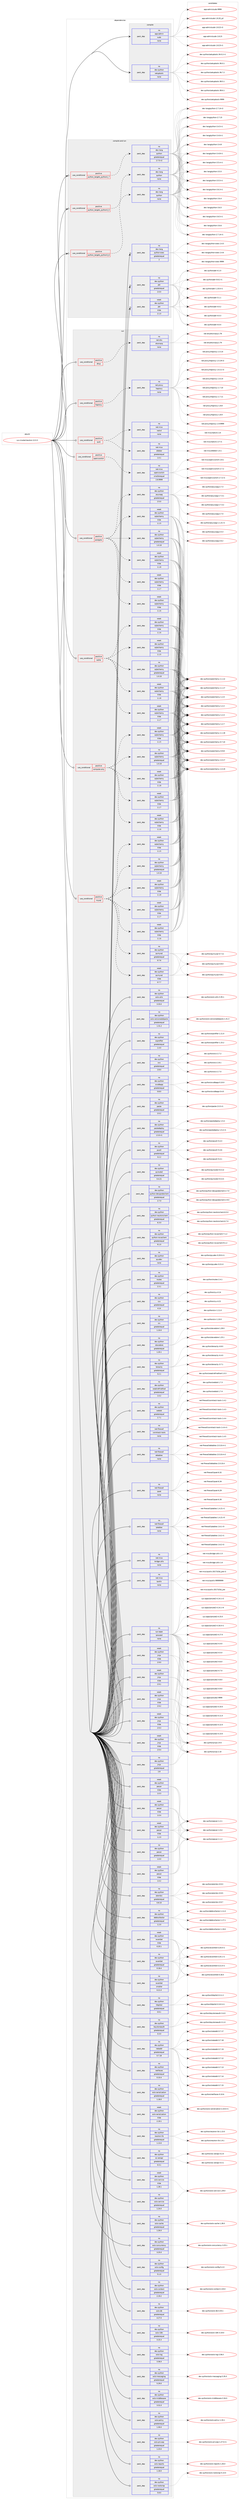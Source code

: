 digraph prolog {

# *************
# Graph options
# *************

newrank=true;
concentrate=true;
compound=true;
graph [rankdir=LR,fontname=Helvetica,fontsize=10,ranksep=1.5];#, ranksep=2.5, nodesep=0.2];
edge  [arrowhead=vee];
node  [fontname=Helvetica,fontsize=10];

# **********
# The ebuild
# **********

subgraph cluster_leftcol {
color=gray;
rank=same;
label=<<i>ebuild</i>>;
id [label="sys-cluster/neutron-12.0.3", color=red, width=4, href="../sys-cluster/neutron-12.0.3.svg"];
}

# ****************
# The dependencies
# ****************

subgraph cluster_midcol {
color=gray;
label=<<i>dependencies</i>>;
subgraph cluster_compile {
fillcolor="#eeeeee";
style=filled;
label=<<i>compile</i>>;
subgraph pack4938 {
dependency6464 [label=<<TABLE BORDER="0" CELLBORDER="1" CELLSPACING="0" CELLPADDING="4" WIDTH="220"><TR><TD ROWSPAN="6" CELLPADDING="30">pack_dep</TD></TR><TR><TD WIDTH="110">no</TD></TR><TR><TD>app-admin</TD></TR><TR><TD>sudo</TD></TR><TR><TD>none</TD></TR><TR><TD></TD></TR></TABLE>>, shape=none, color=blue];
}
id:e -> dependency6464:w [weight=20,style="solid",arrowhead="vee"];
subgraph pack4939 {
dependency6465 [label=<<TABLE BORDER="0" CELLBORDER="1" CELLSPACING="0" CELLPADDING="4" WIDTH="220"><TR><TD ROWSPAN="6" CELLPADDING="30">pack_dep</TD></TR><TR><TD WIDTH="110">no</TD></TR><TR><TD>dev-python</TD></TR><TR><TD>setuptools</TD></TR><TR><TD>none</TD></TR><TR><TD></TD></TR></TABLE>>, shape=none, color=blue];
}
id:e -> dependency6465:w [weight=20,style="solid",arrowhead="vee"];
}
subgraph cluster_compileandrun {
fillcolor="#eeeeee";
style=filled;
label=<<i>compile and run</i>>;
subgraph cond1444 {
dependency6466 [label=<<TABLE BORDER="0" CELLBORDER="1" CELLSPACING="0" CELLPADDING="4"><TR><TD ROWSPAN="3" CELLPADDING="10">use_conditional</TD></TR><TR><TD>positive</TD></TR><TR><TD>python_targets_python2_7</TD></TR></TABLE>>, shape=none, color=red];
subgraph pack4940 {
dependency6467 [label=<<TABLE BORDER="0" CELLBORDER="1" CELLSPACING="0" CELLPADDING="4" WIDTH="220"><TR><TD ROWSPAN="6" CELLPADDING="30">pack_dep</TD></TR><TR><TD WIDTH="110">no</TD></TR><TR><TD>dev-lang</TD></TR><TR><TD>python</TD></TR><TR><TD>greaterequal</TD></TR><TR><TD>2.7.5-r2</TD></TR></TABLE>>, shape=none, color=blue];
}
dependency6466:e -> dependency6467:w [weight=20,style="dashed",arrowhead="vee"];
}
id:e -> dependency6466:w [weight=20,style="solid",arrowhead="odotvee"];
subgraph cond1445 {
dependency6468 [label=<<TABLE BORDER="0" CELLBORDER="1" CELLSPACING="0" CELLPADDING="4"><TR><TD ROWSPAN="3" CELLPADDING="10">use_conditional</TD></TR><TR><TD>positive</TD></TR><TR><TD>python_targets_python3_5</TD></TR></TABLE>>, shape=none, color=red];
subgraph pack4941 {
dependency6469 [label=<<TABLE BORDER="0" CELLBORDER="1" CELLSPACING="0" CELLPADDING="4" WIDTH="220"><TR><TD ROWSPAN="6" CELLPADDING="30">pack_dep</TD></TR><TR><TD WIDTH="110">no</TD></TR><TR><TD>dev-lang</TD></TR><TR><TD>python</TD></TR><TR><TD>none</TD></TR><TR><TD></TD></TR></TABLE>>, shape=none, color=blue];
}
dependency6468:e -> dependency6469:w [weight=20,style="dashed",arrowhead="vee"];
}
id:e -> dependency6468:w [weight=20,style="solid",arrowhead="odotvee"];
subgraph cond1446 {
dependency6470 [label=<<TABLE BORDER="0" CELLBORDER="1" CELLSPACING="0" CELLPADDING="4"><TR><TD ROWSPAN="3" CELLPADDING="10">use_conditional</TD></TR><TR><TD>positive</TD></TR><TR><TD>python_targets_python3_6</TD></TR></TABLE>>, shape=none, color=red];
subgraph pack4942 {
dependency6471 [label=<<TABLE BORDER="0" CELLBORDER="1" CELLSPACING="0" CELLPADDING="4" WIDTH="220"><TR><TD ROWSPAN="6" CELLPADDING="30">pack_dep</TD></TR><TR><TD WIDTH="110">no</TD></TR><TR><TD>dev-lang</TD></TR><TR><TD>python</TD></TR><TR><TD>none</TD></TR><TR><TD></TD></TR></TABLE>>, shape=none, color=blue];
}
dependency6470:e -> dependency6471:w [weight=20,style="dashed",arrowhead="vee"];
}
id:e -> dependency6470:w [weight=20,style="solid",arrowhead="odotvee"];
subgraph pack4943 {
dependency6472 [label=<<TABLE BORDER="0" CELLBORDER="1" CELLSPACING="0" CELLPADDING="4" WIDTH="220"><TR><TD ROWSPAN="6" CELLPADDING="30">pack_dep</TD></TR><TR><TD WIDTH="110">no</TD></TR><TR><TD>dev-lang</TD></TR><TR><TD>python-exec</TD></TR><TR><TD>greaterequal</TD></TR><TR><TD>2</TD></TR></TABLE>>, shape=none, color=blue];
}
id:e -> dependency6472:w [weight=20,style="solid",arrowhead="odotvee"];
subgraph pack4944 {
dependency6473 [label=<<TABLE BORDER="0" CELLBORDER="1" CELLSPACING="0" CELLPADDING="4" WIDTH="220"><TR><TD ROWSPAN="6" CELLPADDING="30">pack_dep</TD></TR><TR><TD WIDTH="110">no</TD></TR><TR><TD>dev-python</TD></TR><TR><TD>pbr</TD></TR><TR><TD>greaterequal</TD></TR><TR><TD>2.0.0</TD></TR></TABLE>>, shape=none, color=blue];
}
id:e -> dependency6473:w [weight=20,style="solid",arrowhead="odotvee"];
subgraph pack4945 {
dependency6474 [label=<<TABLE BORDER="0" CELLBORDER="1" CELLSPACING="0" CELLPADDING="4" WIDTH="220"><TR><TD ROWSPAN="6" CELLPADDING="30">pack_dep</TD></TR><TR><TD WIDTH="110">weak</TD></TR><TR><TD>dev-python</TD></TR><TR><TD>pbr</TD></TR><TR><TD>tilde</TD></TR><TR><TD>2.1.0</TD></TR></TABLE>>, shape=none, color=blue];
}
id:e -> dependency6474:w [weight=20,style="solid",arrowhead="odotvee"];
}
subgraph cluster_run {
fillcolor="#eeeeee";
style=filled;
label=<<i>run</i>>;
subgraph cond1447 {
dependency6475 [label=<<TABLE BORDER="0" CELLBORDER="1" CELLSPACING="0" CELLPADDING="4"><TR><TD ROWSPAN="3" CELLPADDING="10">use_conditional</TD></TR><TR><TD>positive</TD></TR><TR><TD>compute-only</TD></TR></TABLE>>, shape=none, color=red];
subgraph pack4946 {
dependency6476 [label=<<TABLE BORDER="0" CELLBORDER="1" CELLSPACING="0" CELLPADDING="4" WIDTH="220"><TR><TD ROWSPAN="6" CELLPADDING="30">pack_dep</TD></TR><TR><TD WIDTH="110">no</TD></TR><TR><TD>dev-python</TD></TR><TR><TD>sqlalchemy</TD></TR><TR><TD>greaterequal</TD></TR><TR><TD>1.0.10</TD></TR></TABLE>>, shape=none, color=blue];
}
dependency6475:e -> dependency6476:w [weight=20,style="dashed",arrowhead="vee"];
subgraph pack4947 {
dependency6477 [label=<<TABLE BORDER="0" CELLBORDER="1" CELLSPACING="0" CELLPADDING="4" WIDTH="220"><TR><TD ROWSPAN="6" CELLPADDING="30">pack_dep</TD></TR><TR><TD WIDTH="110">weak</TD></TR><TR><TD>dev-python</TD></TR><TR><TD>sqlalchemy</TD></TR><TR><TD>tilde</TD></TR><TR><TD>1.1.5</TD></TR></TABLE>>, shape=none, color=blue];
}
dependency6475:e -> dependency6477:w [weight=20,style="dashed",arrowhead="vee"];
subgraph pack4948 {
dependency6478 [label=<<TABLE BORDER="0" CELLBORDER="1" CELLSPACING="0" CELLPADDING="4" WIDTH="220"><TR><TD ROWSPAN="6" CELLPADDING="30">pack_dep</TD></TR><TR><TD WIDTH="110">weak</TD></TR><TR><TD>dev-python</TD></TR><TR><TD>sqlalchemy</TD></TR><TR><TD>tilde</TD></TR><TR><TD>1.1.6</TD></TR></TABLE>>, shape=none, color=blue];
}
dependency6475:e -> dependency6478:w [weight=20,style="dashed",arrowhead="vee"];
subgraph pack4949 {
dependency6479 [label=<<TABLE BORDER="0" CELLBORDER="1" CELLSPACING="0" CELLPADDING="4" WIDTH="220"><TR><TD ROWSPAN="6" CELLPADDING="30">pack_dep</TD></TR><TR><TD WIDTH="110">weak</TD></TR><TR><TD>dev-python</TD></TR><TR><TD>sqlalchemy</TD></TR><TR><TD>tilde</TD></TR><TR><TD>1.1.7</TD></TR></TABLE>>, shape=none, color=blue];
}
dependency6475:e -> dependency6479:w [weight=20,style="dashed",arrowhead="vee"];
subgraph pack4950 {
dependency6480 [label=<<TABLE BORDER="0" CELLBORDER="1" CELLSPACING="0" CELLPADDING="4" WIDTH="220"><TR><TD ROWSPAN="6" CELLPADDING="30">pack_dep</TD></TR><TR><TD WIDTH="110">weak</TD></TR><TR><TD>dev-python</TD></TR><TR><TD>sqlalchemy</TD></TR><TR><TD>tilde</TD></TR><TR><TD>1.1.8</TD></TR></TABLE>>, shape=none, color=blue];
}
dependency6475:e -> dependency6480:w [weight=20,style="dashed",arrowhead="vee"];
}
id:e -> dependency6475:w [weight=20,style="solid",arrowhead="odot"];
subgraph cond1448 {
dependency6481 [label=<<TABLE BORDER="0" CELLBORDER="1" CELLSPACING="0" CELLPADDING="4"><TR><TD ROWSPAN="3" CELLPADDING="10">use_conditional</TD></TR><TR><TD>positive</TD></TR><TR><TD>dhcp</TD></TR></TABLE>>, shape=none, color=red];
subgraph pack4951 {
dependency6482 [label=<<TABLE BORDER="0" CELLBORDER="1" CELLSPACING="0" CELLPADDING="4" WIDTH="220"><TR><TD ROWSPAN="6" CELLPADDING="30">pack_dep</TD></TR><TR><TD WIDTH="110">no</TD></TR><TR><TD>net-dns</TD></TR><TR><TD>dnsmasq</TD></TR><TR><TD>none</TD></TR><TR><TD></TD></TR></TABLE>>, shape=none, color=blue];
}
dependency6481:e -> dependency6482:w [weight=20,style="dashed",arrowhead="vee"];
}
id:e -> dependency6481:w [weight=20,style="solid",arrowhead="odot"];
subgraph cond1449 {
dependency6483 [label=<<TABLE BORDER="0" CELLBORDER="1" CELLSPACING="0" CELLPADDING="4"><TR><TD ROWSPAN="3" CELLPADDING="10">use_conditional</TD></TR><TR><TD>positive</TD></TR><TR><TD>haproxy</TD></TR></TABLE>>, shape=none, color=red];
subgraph pack4952 {
dependency6484 [label=<<TABLE BORDER="0" CELLBORDER="1" CELLSPACING="0" CELLPADDING="4" WIDTH="220"><TR><TD ROWSPAN="6" CELLPADDING="30">pack_dep</TD></TR><TR><TD WIDTH="110">no</TD></TR><TR><TD>net-proxy</TD></TR><TR><TD>haproxy</TD></TR><TR><TD>none</TD></TR><TR><TD></TD></TR></TABLE>>, shape=none, color=blue];
}
dependency6483:e -> dependency6484:w [weight=20,style="dashed",arrowhead="vee"];
}
id:e -> dependency6483:w [weight=20,style="solid",arrowhead="odot"];
subgraph cond1450 {
dependency6485 [label=<<TABLE BORDER="0" CELLBORDER="1" CELLSPACING="0" CELLPADDING="4"><TR><TD ROWSPAN="3" CELLPADDING="10">use_conditional</TD></TR><TR><TD>positive</TD></TR><TR><TD>ipv6</TD></TR></TABLE>>, shape=none, color=red];
subgraph pack4953 {
dependency6486 [label=<<TABLE BORDER="0" CELLBORDER="1" CELLSPACING="0" CELLPADDING="4" WIDTH="220"><TR><TD ROWSPAN="6" CELLPADDING="30">pack_dep</TD></TR><TR><TD WIDTH="110">no</TD></TR><TR><TD>net-misc</TD></TR><TR><TD>radvd</TD></TR><TR><TD>none</TD></TR><TR><TD></TD></TR></TABLE>>, shape=none, color=blue];
}
dependency6485:e -> dependency6486:w [weight=20,style="dashed",arrowhead="vee"];
subgraph pack4954 {
dependency6487 [label=<<TABLE BORDER="0" CELLBORDER="1" CELLSPACING="0" CELLPADDING="4" WIDTH="220"><TR><TD ROWSPAN="6" CELLPADDING="30">pack_dep</TD></TR><TR><TD WIDTH="110">no</TD></TR><TR><TD>net-misc</TD></TR><TR><TD>dibbler</TD></TR><TR><TD>greaterequal</TD></TR><TR><TD>1.0.1</TD></TR></TABLE>>, shape=none, color=blue];
}
dependency6485:e -> dependency6487:w [weight=20,style="dashed",arrowhead="vee"];
}
id:e -> dependency6485:w [weight=20,style="solid",arrowhead="odot"];
subgraph cond1451 {
dependency6488 [label=<<TABLE BORDER="0" CELLBORDER="1" CELLSPACING="0" CELLPADDING="4"><TR><TD ROWSPAN="3" CELLPADDING="10">use_conditional</TD></TR><TR><TD>positive</TD></TR><TR><TD>mysql</TD></TR></TABLE>>, shape=none, color=red];
subgraph pack4955 {
dependency6489 [label=<<TABLE BORDER="0" CELLBORDER="1" CELLSPACING="0" CELLPADDING="4" WIDTH="220"><TR><TD ROWSPAN="6" CELLPADDING="30">pack_dep</TD></TR><TR><TD WIDTH="110">no</TD></TR><TR><TD>dev-python</TD></TR><TR><TD>pymysql</TD></TR><TR><TD>greaterequal</TD></TR><TR><TD>0.7.6</TD></TR></TABLE>>, shape=none, color=blue];
}
dependency6488:e -> dependency6489:w [weight=20,style="dashed",arrowhead="vee"];
subgraph pack4956 {
dependency6490 [label=<<TABLE BORDER="0" CELLBORDER="1" CELLSPACING="0" CELLPADDING="4" WIDTH="220"><TR><TD ROWSPAN="6" CELLPADDING="30">pack_dep</TD></TR><TR><TD WIDTH="110">weak</TD></TR><TR><TD>dev-python</TD></TR><TR><TD>pymysql</TD></TR><TR><TD>tilde</TD></TR><TR><TD>0.7.7</TD></TR></TABLE>>, shape=none, color=blue];
}
dependency6488:e -> dependency6490:w [weight=20,style="dashed",arrowhead="vee"];
subgraph pack4957 {
dependency6491 [label=<<TABLE BORDER="0" CELLBORDER="1" CELLSPACING="0" CELLPADDING="4" WIDTH="220"><TR><TD ROWSPAN="6" CELLPADDING="30">pack_dep</TD></TR><TR><TD WIDTH="110">no</TD></TR><TR><TD>dev-python</TD></TR><TR><TD>sqlalchemy</TD></TR><TR><TD>greaterequal</TD></TR><TR><TD>1.0.10</TD></TR></TABLE>>, shape=none, color=blue];
}
dependency6488:e -> dependency6491:w [weight=20,style="dashed",arrowhead="vee"];
subgraph pack4958 {
dependency6492 [label=<<TABLE BORDER="0" CELLBORDER="1" CELLSPACING="0" CELLPADDING="4" WIDTH="220"><TR><TD ROWSPAN="6" CELLPADDING="30">pack_dep</TD></TR><TR><TD WIDTH="110">weak</TD></TR><TR><TD>dev-python</TD></TR><TR><TD>sqlalchemy</TD></TR><TR><TD>tilde</TD></TR><TR><TD>1.1.5</TD></TR></TABLE>>, shape=none, color=blue];
}
dependency6488:e -> dependency6492:w [weight=20,style="dashed",arrowhead="vee"];
subgraph pack4959 {
dependency6493 [label=<<TABLE BORDER="0" CELLBORDER="1" CELLSPACING="0" CELLPADDING="4" WIDTH="220"><TR><TD ROWSPAN="6" CELLPADDING="30">pack_dep</TD></TR><TR><TD WIDTH="110">weak</TD></TR><TR><TD>dev-python</TD></TR><TR><TD>sqlalchemy</TD></TR><TR><TD>tilde</TD></TR><TR><TD>1.1.6</TD></TR></TABLE>>, shape=none, color=blue];
}
dependency6488:e -> dependency6493:w [weight=20,style="dashed",arrowhead="vee"];
subgraph pack4960 {
dependency6494 [label=<<TABLE BORDER="0" CELLBORDER="1" CELLSPACING="0" CELLPADDING="4" WIDTH="220"><TR><TD ROWSPAN="6" CELLPADDING="30">pack_dep</TD></TR><TR><TD WIDTH="110">weak</TD></TR><TR><TD>dev-python</TD></TR><TR><TD>sqlalchemy</TD></TR><TR><TD>tilde</TD></TR><TR><TD>1.1.7</TD></TR></TABLE>>, shape=none, color=blue];
}
dependency6488:e -> dependency6494:w [weight=20,style="dashed",arrowhead="vee"];
subgraph pack4961 {
dependency6495 [label=<<TABLE BORDER="0" CELLBORDER="1" CELLSPACING="0" CELLPADDING="4" WIDTH="220"><TR><TD ROWSPAN="6" CELLPADDING="30">pack_dep</TD></TR><TR><TD WIDTH="110">weak</TD></TR><TR><TD>dev-python</TD></TR><TR><TD>sqlalchemy</TD></TR><TR><TD>tilde</TD></TR><TR><TD>1.1.8</TD></TR></TABLE>>, shape=none, color=blue];
}
dependency6488:e -> dependency6495:w [weight=20,style="dashed",arrowhead="vee"];
}
id:e -> dependency6488:w [weight=20,style="solid",arrowhead="odot"];
subgraph cond1452 {
dependency6496 [label=<<TABLE BORDER="0" CELLBORDER="1" CELLSPACING="0" CELLPADDING="4"><TR><TD ROWSPAN="3" CELLPADDING="10">use_conditional</TD></TR><TR><TD>positive</TD></TR><TR><TD>openvswitch</TD></TR></TABLE>>, shape=none, color=red];
subgraph pack4962 {
dependency6497 [label=<<TABLE BORDER="0" CELLBORDER="1" CELLSPACING="0" CELLPADDING="4" WIDTH="220"><TR><TD ROWSPAN="6" CELLPADDING="30">pack_dep</TD></TR><TR><TD WIDTH="110">no</TD></TR><TR><TD>net-misc</TD></TR><TR><TD>openvswitch</TD></TR><TR><TD>smallerequal</TD></TR><TR><TD>2.8.9999</TD></TR></TABLE>>, shape=none, color=blue];
}
dependency6496:e -> dependency6497:w [weight=20,style="dashed",arrowhead="vee"];
}
id:e -> dependency6496:w [weight=20,style="solid",arrowhead="odot"];
subgraph cond1453 {
dependency6498 [label=<<TABLE BORDER="0" CELLBORDER="1" CELLSPACING="0" CELLPADDING="4"><TR><TD ROWSPAN="3" CELLPADDING="10">use_conditional</TD></TR><TR><TD>positive</TD></TR><TR><TD>postgres</TD></TR></TABLE>>, shape=none, color=red];
subgraph pack4963 {
dependency6499 [label=<<TABLE BORDER="0" CELLBORDER="1" CELLSPACING="0" CELLPADDING="4" WIDTH="220"><TR><TD ROWSPAN="6" CELLPADDING="30">pack_dep</TD></TR><TR><TD WIDTH="110">no</TD></TR><TR><TD>dev-python</TD></TR><TR><TD>psycopg</TD></TR><TR><TD>greaterequal</TD></TR><TR><TD>2.5.0</TD></TR></TABLE>>, shape=none, color=blue];
}
dependency6498:e -> dependency6499:w [weight=20,style="dashed",arrowhead="vee"];
subgraph pack4964 {
dependency6500 [label=<<TABLE BORDER="0" CELLBORDER="1" CELLSPACING="0" CELLPADDING="4" WIDTH="220"><TR><TD ROWSPAN="6" CELLPADDING="30">pack_dep</TD></TR><TR><TD WIDTH="110">no</TD></TR><TR><TD>dev-python</TD></TR><TR><TD>sqlalchemy</TD></TR><TR><TD>greaterequal</TD></TR><TR><TD>1.0.10</TD></TR></TABLE>>, shape=none, color=blue];
}
dependency6498:e -> dependency6500:w [weight=20,style="dashed",arrowhead="vee"];
subgraph pack4965 {
dependency6501 [label=<<TABLE BORDER="0" CELLBORDER="1" CELLSPACING="0" CELLPADDING="4" WIDTH="220"><TR><TD ROWSPAN="6" CELLPADDING="30">pack_dep</TD></TR><TR><TD WIDTH="110">weak</TD></TR><TR><TD>dev-python</TD></TR><TR><TD>sqlalchemy</TD></TR><TR><TD>tilde</TD></TR><TR><TD>1.1.5</TD></TR></TABLE>>, shape=none, color=blue];
}
dependency6498:e -> dependency6501:w [weight=20,style="dashed",arrowhead="vee"];
subgraph pack4966 {
dependency6502 [label=<<TABLE BORDER="0" CELLBORDER="1" CELLSPACING="0" CELLPADDING="4" WIDTH="220"><TR><TD ROWSPAN="6" CELLPADDING="30">pack_dep</TD></TR><TR><TD WIDTH="110">weak</TD></TR><TR><TD>dev-python</TD></TR><TR><TD>sqlalchemy</TD></TR><TR><TD>tilde</TD></TR><TR><TD>1.1.6</TD></TR></TABLE>>, shape=none, color=blue];
}
dependency6498:e -> dependency6502:w [weight=20,style="dashed",arrowhead="vee"];
subgraph pack4967 {
dependency6503 [label=<<TABLE BORDER="0" CELLBORDER="1" CELLSPACING="0" CELLPADDING="4" WIDTH="220"><TR><TD ROWSPAN="6" CELLPADDING="30">pack_dep</TD></TR><TR><TD WIDTH="110">weak</TD></TR><TR><TD>dev-python</TD></TR><TR><TD>sqlalchemy</TD></TR><TR><TD>tilde</TD></TR><TR><TD>1.1.7</TD></TR></TABLE>>, shape=none, color=blue];
}
dependency6498:e -> dependency6503:w [weight=20,style="dashed",arrowhead="vee"];
subgraph pack4968 {
dependency6504 [label=<<TABLE BORDER="0" CELLBORDER="1" CELLSPACING="0" CELLPADDING="4" WIDTH="220"><TR><TD ROWSPAN="6" CELLPADDING="30">pack_dep</TD></TR><TR><TD WIDTH="110">weak</TD></TR><TR><TD>dev-python</TD></TR><TR><TD>sqlalchemy</TD></TR><TR><TD>tilde</TD></TR><TR><TD>1.1.8</TD></TR></TABLE>>, shape=none, color=blue];
}
dependency6498:e -> dependency6504:w [weight=20,style="dashed",arrowhead="vee"];
}
id:e -> dependency6498:w [weight=20,style="solid",arrowhead="odot"];
subgraph cond1454 {
dependency6505 [label=<<TABLE BORDER="0" CELLBORDER="1" CELLSPACING="0" CELLPADDING="4"><TR><TD ROWSPAN="3" CELLPADDING="10">use_conditional</TD></TR><TR><TD>positive</TD></TR><TR><TD>sqlite</TD></TR></TABLE>>, shape=none, color=red];
subgraph pack4969 {
dependency6506 [label=<<TABLE BORDER="0" CELLBORDER="1" CELLSPACING="0" CELLPADDING="4" WIDTH="220"><TR><TD ROWSPAN="6" CELLPADDING="30">pack_dep</TD></TR><TR><TD WIDTH="110">no</TD></TR><TR><TD>dev-python</TD></TR><TR><TD>sqlalchemy</TD></TR><TR><TD>greaterequal</TD></TR><TR><TD>1.0.10</TD></TR></TABLE>>, shape=none, color=blue];
}
dependency6505:e -> dependency6506:w [weight=20,style="dashed",arrowhead="vee"];
subgraph pack4970 {
dependency6507 [label=<<TABLE BORDER="0" CELLBORDER="1" CELLSPACING="0" CELLPADDING="4" WIDTH="220"><TR><TD ROWSPAN="6" CELLPADDING="30">pack_dep</TD></TR><TR><TD WIDTH="110">weak</TD></TR><TR><TD>dev-python</TD></TR><TR><TD>sqlalchemy</TD></TR><TR><TD>tilde</TD></TR><TR><TD>1.1.5</TD></TR></TABLE>>, shape=none, color=blue];
}
dependency6505:e -> dependency6507:w [weight=20,style="dashed",arrowhead="vee"];
subgraph pack4971 {
dependency6508 [label=<<TABLE BORDER="0" CELLBORDER="1" CELLSPACING="0" CELLPADDING="4" WIDTH="220"><TR><TD ROWSPAN="6" CELLPADDING="30">pack_dep</TD></TR><TR><TD WIDTH="110">weak</TD></TR><TR><TD>dev-python</TD></TR><TR><TD>sqlalchemy</TD></TR><TR><TD>tilde</TD></TR><TR><TD>1.1.6</TD></TR></TABLE>>, shape=none, color=blue];
}
dependency6505:e -> dependency6508:w [weight=20,style="dashed",arrowhead="vee"];
subgraph pack4972 {
dependency6509 [label=<<TABLE BORDER="0" CELLBORDER="1" CELLSPACING="0" CELLPADDING="4" WIDTH="220"><TR><TD ROWSPAN="6" CELLPADDING="30">pack_dep</TD></TR><TR><TD WIDTH="110">weak</TD></TR><TR><TD>dev-python</TD></TR><TR><TD>sqlalchemy</TD></TR><TR><TD>tilde</TD></TR><TR><TD>1.1.7</TD></TR></TABLE>>, shape=none, color=blue];
}
dependency6505:e -> dependency6509:w [weight=20,style="dashed",arrowhead="vee"];
subgraph pack4973 {
dependency6510 [label=<<TABLE BORDER="0" CELLBORDER="1" CELLSPACING="0" CELLPADDING="4" WIDTH="220"><TR><TD ROWSPAN="6" CELLPADDING="30">pack_dep</TD></TR><TR><TD WIDTH="110">weak</TD></TR><TR><TD>dev-python</TD></TR><TR><TD>sqlalchemy</TD></TR><TR><TD>tilde</TD></TR><TR><TD>1.1.8</TD></TR></TABLE>>, shape=none, color=blue];
}
dependency6505:e -> dependency6510:w [weight=20,style="dashed",arrowhead="vee"];
}
id:e -> dependency6505:w [weight=20,style="solid",arrowhead="odot"];
subgraph pack4974 {
dependency6511 [label=<<TABLE BORDER="0" CELLBORDER="1" CELLSPACING="0" CELLPADDING="4" WIDTH="220"><TR><TD ROWSPAN="6" CELLPADDING="30">pack_dep</TD></TR><TR><TD WIDTH="110">no</TD></TR><TR><TD>dev-python</TD></TR><TR><TD>alembic</TD></TR><TR><TD>greaterequal</TD></TR><TR><TD>0.8.10</TD></TR></TABLE>>, shape=none, color=blue];
}
id:e -> dependency6511:w [weight=20,style="solid",arrowhead="odot"];
subgraph pack4975 {
dependency6512 [label=<<TABLE BORDER="0" CELLBORDER="1" CELLSPACING="0" CELLPADDING="4" WIDTH="220"><TR><TD ROWSPAN="6" CELLPADDING="30">pack_dep</TD></TR><TR><TD WIDTH="110">no</TD></TR><TR><TD>dev-python</TD></TR><TR><TD>debtcollector</TD></TR><TR><TD>greaterequal</TD></TR><TR><TD>1.2.0</TD></TR></TABLE>>, shape=none, color=blue];
}
id:e -> dependency6512:w [weight=20,style="solid",arrowhead="odot"];
subgraph pack4976 {
dependency6513 [label=<<TABLE BORDER="0" CELLBORDER="1" CELLSPACING="0" CELLPADDING="4" WIDTH="220"><TR><TD ROWSPAN="6" CELLPADDING="30">pack_dep</TD></TR><TR><TD WIDTH="110">no</TD></TR><TR><TD>dev-python</TD></TR><TR><TD>eventlet</TD></TR><TR><TD>greaterequal</TD></TR><TR><TD>0.18.4</TD></TR></TABLE>>, shape=none, color=blue];
}
id:e -> dependency6513:w [weight=20,style="solid",arrowhead="odot"];
subgraph pack4977 {
dependency6514 [label=<<TABLE BORDER="0" CELLBORDER="1" CELLSPACING="0" CELLPADDING="4" WIDTH="220"><TR><TD ROWSPAN="6" CELLPADDING="30">pack_dep</TD></TR><TR><TD WIDTH="110">no</TD></TR><TR><TD>dev-python</TD></TR><TR><TD>eventlet</TD></TR><TR><TD>smaller</TD></TR><TR><TD>0.21.0</TD></TR></TABLE>>, shape=none, color=blue];
}
id:e -> dependency6514:w [weight=20,style="solid",arrowhead="odot"];
subgraph pack4978 {
dependency6515 [label=<<TABLE BORDER="0" CELLBORDER="1" CELLSPACING="0" CELLPADDING="4" WIDTH="220"><TR><TD ROWSPAN="6" CELLPADDING="30">pack_dep</TD></TR><TR><TD WIDTH="110">no</TD></TR><TR><TD>dev-python</TD></TR><TR><TD>httplib2</TD></TR><TR><TD>greaterequal</TD></TR><TR><TD>0.9.1</TD></TR></TABLE>>, shape=none, color=blue];
}
id:e -> dependency6515:w [weight=20,style="solid",arrowhead="odot"];
subgraph pack4979 {
dependency6516 [label=<<TABLE BORDER="0" CELLBORDER="1" CELLSPACING="0" CELLPADDING="4" WIDTH="220"><TR><TD ROWSPAN="6" CELLPADDING="30">pack_dep</TD></TR><TR><TD WIDTH="110">no</TD></TR><TR><TD>dev-python</TD></TR><TR><TD>jinja</TD></TR><TR><TD>greaterequal</TD></TR><TR><TD>2.8</TD></TR></TABLE>>, shape=none, color=blue];
}
id:e -> dependency6516:w [weight=20,style="solid",arrowhead="odot"];
subgraph pack4980 {
dependency6517 [label=<<TABLE BORDER="0" CELLBORDER="1" CELLSPACING="0" CELLPADDING="4" WIDTH="220"><TR><TD ROWSPAN="6" CELLPADDING="30">pack_dep</TD></TR><TR><TD WIDTH="110">no</TD></TR><TR><TD>dev-python</TD></TR><TR><TD>keystoneauth</TD></TR><TR><TD>greaterequal</TD></TR><TR><TD>3.3.0</TD></TR></TABLE>>, shape=none, color=blue];
}
id:e -> dependency6517:w [weight=20,style="solid",arrowhead="odot"];
subgraph pack4981 {
dependency6518 [label=<<TABLE BORDER="0" CELLBORDER="1" CELLSPACING="0" CELLPADDING="4" WIDTH="220"><TR><TD ROWSPAN="6" CELLPADDING="30">pack_dep</TD></TR><TR><TD WIDTH="110">no</TD></TR><TR><TD>dev-python</TD></TR><TR><TD>netaddr</TD></TR><TR><TD>greaterequal</TD></TR><TR><TD>0.7.18</TD></TR></TABLE>>, shape=none, color=blue];
}
id:e -> dependency6518:w [weight=20,style="solid",arrowhead="odot"];
subgraph pack4982 {
dependency6519 [label=<<TABLE BORDER="0" CELLBORDER="1" CELLSPACING="0" CELLPADDING="4" WIDTH="220"><TR><TD ROWSPAN="6" CELLPADDING="30">pack_dep</TD></TR><TR><TD WIDTH="110">no</TD></TR><TR><TD>dev-python</TD></TR><TR><TD>netifaces</TD></TR><TR><TD>greaterequal</TD></TR><TR><TD>0.10.4</TD></TR></TABLE>>, shape=none, color=blue];
}
id:e -> dependency6519:w [weight=20,style="solid",arrowhead="odot"];
subgraph pack4983 {
dependency6520 [label=<<TABLE BORDER="0" CELLBORDER="1" CELLSPACING="0" CELLPADDING="4" WIDTH="220"><TR><TD ROWSPAN="6" CELLPADDING="30">pack_dep</TD></TR><TR><TD WIDTH="110">no</TD></TR><TR><TD>dev-python</TD></TR><TR><TD>neutron-lib</TD></TR><TR><TD>greaterequal</TD></TR><TR><TD>1.13.0</TD></TR></TABLE>>, shape=none, color=blue];
}
id:e -> dependency6520:w [weight=20,style="solid",arrowhead="odot"];
subgraph pack4984 {
dependency6521 [label=<<TABLE BORDER="0" CELLBORDER="1" CELLSPACING="0" CELLPADDING="4" WIDTH="220"><TR><TD ROWSPAN="6" CELLPADDING="30">pack_dep</TD></TR><TR><TD WIDTH="110">no</TD></TR><TR><TD>dev-python</TD></TR><TR><TD>os-xenapi</TD></TR><TR><TD>greaterequal</TD></TR><TR><TD>0.3.1</TD></TR></TABLE>>, shape=none, color=blue];
}
id:e -> dependency6521:w [weight=20,style="solid",arrowhead="odot"];
subgraph pack4985 {
dependency6522 [label=<<TABLE BORDER="0" CELLBORDER="1" CELLSPACING="0" CELLPADDING="4" WIDTH="220"><TR><TD ROWSPAN="6" CELLPADDING="30">pack_dep</TD></TR><TR><TD WIDTH="110">no</TD></TR><TR><TD>dev-python</TD></TR><TR><TD>oslo-cache</TD></TR><TR><TD>greaterequal</TD></TR><TR><TD>1.26.0</TD></TR></TABLE>>, shape=none, color=blue];
}
id:e -> dependency6522:w [weight=20,style="solid",arrowhead="odot"];
subgraph pack4986 {
dependency6523 [label=<<TABLE BORDER="0" CELLBORDER="1" CELLSPACING="0" CELLPADDING="4" WIDTH="220"><TR><TD ROWSPAN="6" CELLPADDING="30">pack_dep</TD></TR><TR><TD WIDTH="110">no</TD></TR><TR><TD>dev-python</TD></TR><TR><TD>oslo-concurrency</TD></TR><TR><TD>greaterequal</TD></TR><TR><TD>3.25.0</TD></TR></TABLE>>, shape=none, color=blue];
}
id:e -> dependency6523:w [weight=20,style="solid",arrowhead="odot"];
subgraph pack4987 {
dependency6524 [label=<<TABLE BORDER="0" CELLBORDER="1" CELLSPACING="0" CELLPADDING="4" WIDTH="220"><TR><TD ROWSPAN="6" CELLPADDING="30">pack_dep</TD></TR><TR><TD WIDTH="110">no</TD></TR><TR><TD>dev-python</TD></TR><TR><TD>oslo-config</TD></TR><TR><TD>greaterequal</TD></TR><TR><TD>5.1.0</TD></TR></TABLE>>, shape=none, color=blue];
}
id:e -> dependency6524:w [weight=20,style="solid",arrowhead="odot"];
subgraph pack4988 {
dependency6525 [label=<<TABLE BORDER="0" CELLBORDER="1" CELLSPACING="0" CELLPADDING="4" WIDTH="220"><TR><TD ROWSPAN="6" CELLPADDING="30">pack_dep</TD></TR><TR><TD WIDTH="110">no</TD></TR><TR><TD>dev-python</TD></TR><TR><TD>oslo-context</TD></TR><TR><TD>greaterequal</TD></TR><TR><TD>2.19.2</TD></TR></TABLE>>, shape=none, color=blue];
}
id:e -> dependency6525:w [weight=20,style="solid",arrowhead="odot"];
subgraph pack4989 {
dependency6526 [label=<<TABLE BORDER="0" CELLBORDER="1" CELLSPACING="0" CELLPADDING="4" WIDTH="220"><TR><TD ROWSPAN="6" CELLPADDING="30">pack_dep</TD></TR><TR><TD WIDTH="110">no</TD></TR><TR><TD>dev-python</TD></TR><TR><TD>oslo-db</TD></TR><TR><TD>greaterequal</TD></TR><TR><TD>4.27.0</TD></TR></TABLE>>, shape=none, color=blue];
}
id:e -> dependency6526:w [weight=20,style="solid",arrowhead="odot"];
subgraph pack4990 {
dependency6527 [label=<<TABLE BORDER="0" CELLBORDER="1" CELLSPACING="0" CELLPADDING="4" WIDTH="220"><TR><TD ROWSPAN="6" CELLPADDING="30">pack_dep</TD></TR><TR><TD WIDTH="110">no</TD></TR><TR><TD>dev-python</TD></TR><TR><TD>oslo-i18n</TD></TR><TR><TD>greaterequal</TD></TR><TR><TD>3.15.3</TD></TR></TABLE>>, shape=none, color=blue];
}
id:e -> dependency6527:w [weight=20,style="solid",arrowhead="odot"];
subgraph pack4991 {
dependency6528 [label=<<TABLE BORDER="0" CELLBORDER="1" CELLSPACING="0" CELLPADDING="4" WIDTH="220"><TR><TD ROWSPAN="6" CELLPADDING="30">pack_dep</TD></TR><TR><TD WIDTH="110">no</TD></TR><TR><TD>dev-python</TD></TR><TR><TD>oslo-log</TD></TR><TR><TD>greaterequal</TD></TR><TR><TD>3.36.0</TD></TR></TABLE>>, shape=none, color=blue];
}
id:e -> dependency6528:w [weight=20,style="solid",arrowhead="odot"];
subgraph pack4992 {
dependency6529 [label=<<TABLE BORDER="0" CELLBORDER="1" CELLSPACING="0" CELLPADDING="4" WIDTH="220"><TR><TD ROWSPAN="6" CELLPADDING="30">pack_dep</TD></TR><TR><TD WIDTH="110">no</TD></TR><TR><TD>dev-python</TD></TR><TR><TD>oslo-messaging</TD></TR><TR><TD>greaterequal</TD></TR><TR><TD>5.29.0</TD></TR></TABLE>>, shape=none, color=blue];
}
id:e -> dependency6529:w [weight=20,style="solid",arrowhead="odot"];
subgraph pack4993 {
dependency6530 [label=<<TABLE BORDER="0" CELLBORDER="1" CELLSPACING="0" CELLPADDING="4" WIDTH="220"><TR><TD ROWSPAN="6" CELLPADDING="30">pack_dep</TD></TR><TR><TD WIDTH="110">no</TD></TR><TR><TD>dev-python</TD></TR><TR><TD>oslo-middleware</TD></TR><TR><TD>greaterequal</TD></TR><TR><TD>3.31.0</TD></TR></TABLE>>, shape=none, color=blue];
}
id:e -> dependency6530:w [weight=20,style="solid",arrowhead="odot"];
subgraph pack4994 {
dependency6531 [label=<<TABLE BORDER="0" CELLBORDER="1" CELLSPACING="0" CELLPADDING="4" WIDTH="220"><TR><TD ROWSPAN="6" CELLPADDING="30">pack_dep</TD></TR><TR><TD WIDTH="110">no</TD></TR><TR><TD>dev-python</TD></TR><TR><TD>oslo-policy</TD></TR><TR><TD>greaterequal</TD></TR><TR><TD>1.30.0</TD></TR></TABLE>>, shape=none, color=blue];
}
id:e -> dependency6531:w [weight=20,style="solid",arrowhead="odot"];
subgraph pack4995 {
dependency6532 [label=<<TABLE BORDER="0" CELLBORDER="1" CELLSPACING="0" CELLPADDING="4" WIDTH="220"><TR><TD ROWSPAN="6" CELLPADDING="30">pack_dep</TD></TR><TR><TD WIDTH="110">no</TD></TR><TR><TD>dev-python</TD></TR><TR><TD>oslo-privsep</TD></TR><TR><TD>greaterequal</TD></TR><TR><TD>1.23.0</TD></TR></TABLE>>, shape=none, color=blue];
}
id:e -> dependency6532:w [weight=20,style="solid",arrowhead="odot"];
subgraph pack4996 {
dependency6533 [label=<<TABLE BORDER="0" CELLBORDER="1" CELLSPACING="0" CELLPADDING="4" WIDTH="220"><TR><TD ROWSPAN="6" CELLPADDING="30">pack_dep</TD></TR><TR><TD WIDTH="110">no</TD></TR><TR><TD>dev-python</TD></TR><TR><TD>oslo-reports</TD></TR><TR><TD>greaterequal</TD></TR><TR><TD>1.18.0</TD></TR></TABLE>>, shape=none, color=blue];
}
id:e -> dependency6533:w [weight=20,style="solid",arrowhead="odot"];
subgraph pack4997 {
dependency6534 [label=<<TABLE BORDER="0" CELLBORDER="1" CELLSPACING="0" CELLPADDING="4" WIDTH="220"><TR><TD ROWSPAN="6" CELLPADDING="30">pack_dep</TD></TR><TR><TD WIDTH="110">no</TD></TR><TR><TD>dev-python</TD></TR><TR><TD>oslo-rootwrap</TD></TR><TR><TD>greaterequal</TD></TR><TR><TD>5.8.0</TD></TR></TABLE>>, shape=none, color=blue];
}
id:e -> dependency6534:w [weight=20,style="solid",arrowhead="odot"];
subgraph pack4998 {
dependency6535 [label=<<TABLE BORDER="0" CELLBORDER="1" CELLSPACING="0" CELLPADDING="4" WIDTH="220"><TR><TD ROWSPAN="6" CELLPADDING="30">pack_dep</TD></TR><TR><TD WIDTH="110">no</TD></TR><TR><TD>dev-python</TD></TR><TR><TD>oslo-serialization</TD></TR><TR><TD>greaterequal</TD></TR><TR><TD>1.18.0</TD></TR></TABLE>>, shape=none, color=blue];
}
id:e -> dependency6535:w [weight=20,style="solid",arrowhead="odot"];
subgraph pack4999 {
dependency6536 [label=<<TABLE BORDER="0" CELLBORDER="1" CELLSPACING="0" CELLPADDING="4" WIDTH="220"><TR><TD ROWSPAN="6" CELLPADDING="30">pack_dep</TD></TR><TR><TD WIDTH="110">no</TD></TR><TR><TD>dev-python</TD></TR><TR><TD>oslo-service</TD></TR><TR><TD>greaterequal</TD></TR><TR><TD>1.24.0</TD></TR></TABLE>>, shape=none, color=blue];
}
id:e -> dependency6536:w [weight=20,style="solid",arrowhead="odot"];
subgraph pack5000 {
dependency6537 [label=<<TABLE BORDER="0" CELLBORDER="1" CELLSPACING="0" CELLPADDING="4" WIDTH="220"><TR><TD ROWSPAN="6" CELLPADDING="30">pack_dep</TD></TR><TR><TD WIDTH="110">no</TD></TR><TR><TD>dev-python</TD></TR><TR><TD>oslo-utils</TD></TR><TR><TD>greaterequal</TD></TR><TR><TD>3.33.0</TD></TR></TABLE>>, shape=none, color=blue];
}
id:e -> dependency6537:w [weight=20,style="solid",arrowhead="odot"];
subgraph pack5001 {
dependency6538 [label=<<TABLE BORDER="0" CELLBORDER="1" CELLSPACING="0" CELLPADDING="4" WIDTH="220"><TR><TD ROWSPAN="6" CELLPADDING="30">pack_dep</TD></TR><TR><TD WIDTH="110">no</TD></TR><TR><TD>dev-python</TD></TR><TR><TD>oslo-versionedobjects</TD></TR><TR><TD>greaterequal</TD></TR><TR><TD>1.31.2</TD></TR></TABLE>>, shape=none, color=blue];
}
id:e -> dependency6538:w [weight=20,style="solid",arrowhead="odot"];
subgraph pack5002 {
dependency6539 [label=<<TABLE BORDER="0" CELLBORDER="1" CELLSPACING="0" CELLPADDING="4" WIDTH="220"><TR><TD ROWSPAN="6" CELLPADDING="30">pack_dep</TD></TR><TR><TD WIDTH="110">no</TD></TR><TR><TD>dev-python</TD></TR><TR><TD>osprofiler</TD></TR><TR><TD>greaterequal</TD></TR><TR><TD>1.4.0</TD></TR></TABLE>>, shape=none, color=blue];
}
id:e -> dependency6539:w [weight=20,style="solid",arrowhead="odot"];
subgraph pack5003 {
dependency6540 [label=<<TABLE BORDER="0" CELLBORDER="1" CELLSPACING="0" CELLPADDING="4" WIDTH="220"><TR><TD ROWSPAN="6" CELLPADDING="30">pack_dep</TD></TR><TR><TD WIDTH="110">no</TD></TR><TR><TD>dev-python</TD></TR><TR><TD>ovs</TD></TR><TR><TD>greaterequal</TD></TR><TR><TD>2.8.0</TD></TR></TABLE>>, shape=none, color=blue];
}
id:e -> dependency6540:w [weight=20,style="solid",arrowhead="odot"];
subgraph pack5004 {
dependency6541 [label=<<TABLE BORDER="0" CELLBORDER="1" CELLSPACING="0" CELLPADDING="4" WIDTH="220"><TR><TD ROWSPAN="6" CELLPADDING="30">pack_dep</TD></TR><TR><TD WIDTH="110">no</TD></TR><TR><TD>dev-python</TD></TR><TR><TD>ovsdbapp</TD></TR><TR><TD>greaterequal</TD></TR><TR><TD>0.8.0</TD></TR></TABLE>>, shape=none, color=blue];
}
id:e -> dependency6541:w [weight=20,style="solid",arrowhead="odot"];
subgraph pack5005 {
dependency6542 [label=<<TABLE BORDER="0" CELLBORDER="1" CELLSPACING="0" CELLPADDING="4" WIDTH="220"><TR><TD ROWSPAN="6" CELLPADDING="30">pack_dep</TD></TR><TR><TD WIDTH="110">no</TD></TR><TR><TD>dev-python</TD></TR><TR><TD>paste</TD></TR><TR><TD>greaterequal</TD></TR><TR><TD>2.0.2</TD></TR></TABLE>>, shape=none, color=blue];
}
id:e -> dependency6542:w [weight=20,style="solid",arrowhead="odot"];
subgraph pack5006 {
dependency6543 [label=<<TABLE BORDER="0" CELLBORDER="1" CELLSPACING="0" CELLPADDING="4" WIDTH="220"><TR><TD ROWSPAN="6" CELLPADDING="30">pack_dep</TD></TR><TR><TD WIDTH="110">no</TD></TR><TR><TD>dev-python</TD></TR><TR><TD>pastedeploy</TD></TR><TR><TD>greaterequal</TD></TR><TR><TD>1.5.0-r1</TD></TR></TABLE>>, shape=none, color=blue];
}
id:e -> dependency6543:w [weight=20,style="solid",arrowhead="odot"];
subgraph pack5007 {
dependency6544 [label=<<TABLE BORDER="0" CELLBORDER="1" CELLSPACING="0" CELLPADDING="4" WIDTH="220"><TR><TD ROWSPAN="6" CELLPADDING="30">pack_dep</TD></TR><TR><TD WIDTH="110">no</TD></TR><TR><TD>dev-python</TD></TR><TR><TD>pecan</TD></TR><TR><TD>greaterequal</TD></TR><TR><TD>1.0.0</TD></TR></TABLE>>, shape=none, color=blue];
}
id:e -> dependency6544:w [weight=20,style="solid",arrowhead="odot"];
subgraph pack5008 {
dependency6545 [label=<<TABLE BORDER="0" CELLBORDER="1" CELLSPACING="0" CELLPADDING="4" WIDTH="220"><TR><TD ROWSPAN="6" CELLPADDING="30">pack_dep</TD></TR><TR><TD WIDTH="110">no</TD></TR><TR><TD>dev-python</TD></TR><TR><TD>psutil</TD></TR><TR><TD>greaterequal</TD></TR><TR><TD>3.2.2</TD></TR></TABLE>>, shape=none, color=blue];
}
id:e -> dependency6545:w [weight=20,style="solid",arrowhead="odot"];
subgraph pack5009 {
dependency6546 [label=<<TABLE BORDER="0" CELLBORDER="1" CELLSPACING="0" CELLPADDING="4" WIDTH="220"><TR><TD ROWSPAN="6" CELLPADDING="30">pack_dep</TD></TR><TR><TD WIDTH="110">no</TD></TR><TR><TD>dev-python</TD></TR><TR><TD>pyroute2</TD></TR><TR><TD>greaterequal</TD></TR><TR><TD>0.4.21</TD></TR></TABLE>>, shape=none, color=blue];
}
id:e -> dependency6546:w [weight=20,style="solid",arrowhead="odot"];
subgraph pack5010 {
dependency6547 [label=<<TABLE BORDER="0" CELLBORDER="1" CELLSPACING="0" CELLPADDING="4" WIDTH="220"><TR><TD ROWSPAN="6" CELLPADDING="30">pack_dep</TD></TR><TR><TD WIDTH="110">no</TD></TR><TR><TD>dev-python</TD></TR><TR><TD>python-designateclient</TD></TR><TR><TD>greaterequal</TD></TR><TR><TD>2.7.0</TD></TR></TABLE>>, shape=none, color=blue];
}
id:e -> dependency6547:w [weight=20,style="solid",arrowhead="odot"];
subgraph pack5011 {
dependency6548 [label=<<TABLE BORDER="0" CELLBORDER="1" CELLSPACING="0" CELLPADDING="4" WIDTH="220"><TR><TD ROWSPAN="6" CELLPADDING="30">pack_dep</TD></TR><TR><TD WIDTH="110">no</TD></TR><TR><TD>dev-python</TD></TR><TR><TD>python-neutronclient</TD></TR><TR><TD>greaterequal</TD></TR><TR><TD>6.3.0</TD></TR></TABLE>>, shape=none, color=blue];
}
id:e -> dependency6548:w [weight=20,style="solid",arrowhead="odot"];
subgraph pack5012 {
dependency6549 [label=<<TABLE BORDER="0" CELLBORDER="1" CELLSPACING="0" CELLPADDING="4" WIDTH="220"><TR><TD ROWSPAN="6" CELLPADDING="30">pack_dep</TD></TR><TR><TD WIDTH="110">no</TD></TR><TR><TD>dev-python</TD></TR><TR><TD>python-novaclient</TD></TR><TR><TD>greaterequal</TD></TR><TR><TD>9.1.0</TD></TR></TABLE>>, shape=none, color=blue];
}
id:e -> dependency6549:w [weight=20,style="solid",arrowhead="odot"];
subgraph pack5013 {
dependency6550 [label=<<TABLE BORDER="0" CELLBORDER="1" CELLSPACING="0" CELLPADDING="4" WIDTH="220"><TR><TD ROWSPAN="6" CELLPADDING="30">pack_dep</TD></TR><TR><TD WIDTH="110">no</TD></TR><TR><TD>dev-python</TD></TR><TR><TD>pyudev</TD></TR><TR><TD>none</TD></TR><TR><TD></TD></TR></TABLE>>, shape=none, color=blue];
}
id:e -> dependency6550:w [weight=20,style="solid",arrowhead="odot"];
subgraph pack5014 {
dependency6551 [label=<<TABLE BORDER="0" CELLBORDER="1" CELLSPACING="0" CELLPADDING="4" WIDTH="220"><TR><TD ROWSPAN="6" CELLPADDING="30">pack_dep</TD></TR><TR><TD WIDTH="110">no</TD></TR><TR><TD>dev-python</TD></TR><TR><TD>routes</TD></TR><TR><TD>greaterequal</TD></TR><TR><TD>2.3.1</TD></TR></TABLE>>, shape=none, color=blue];
}
id:e -> dependency6551:w [weight=20,style="solid",arrowhead="odot"];
subgraph pack5015 {
dependency6552 [label=<<TABLE BORDER="0" CELLBORDER="1" CELLSPACING="0" CELLPADDING="4" WIDTH="220"><TR><TD ROWSPAN="6" CELLPADDING="30">pack_dep</TD></TR><TR><TD WIDTH="110">no</TD></TR><TR><TD>dev-python</TD></TR><TR><TD>ryu</TD></TR><TR><TD>greaterequal</TD></TR><TR><TD>4.14</TD></TR></TABLE>>, shape=none, color=blue];
}
id:e -> dependency6552:w [weight=20,style="solid",arrowhead="odot"];
subgraph pack5016 {
dependency6553 [label=<<TABLE BORDER="0" CELLBORDER="1" CELLSPACING="0" CELLPADDING="4" WIDTH="220"><TR><TD ROWSPAN="6" CELLPADDING="30">pack_dep</TD></TR><TR><TD WIDTH="110">no</TD></TR><TR><TD>dev-python</TD></TR><TR><TD>six</TD></TR><TR><TD>greaterequal</TD></TR><TR><TD>1.10.0</TD></TR></TABLE>>, shape=none, color=blue];
}
id:e -> dependency6553:w [weight=20,style="solid",arrowhead="odot"];
subgraph pack5017 {
dependency6554 [label=<<TABLE BORDER="0" CELLBORDER="1" CELLSPACING="0" CELLPADDING="4" WIDTH="220"><TR><TD ROWSPAN="6" CELLPADDING="30">pack_dep</TD></TR><TR><TD WIDTH="110">no</TD></TR><TR><TD>dev-python</TD></TR><TR><TD>stevedore</TD></TR><TR><TD>greaterequal</TD></TR><TR><TD>1.20.1</TD></TR></TABLE>>, shape=none, color=blue];
}
id:e -> dependency6554:w [weight=20,style="solid",arrowhead="odot"];
subgraph pack5018 {
dependency6555 [label=<<TABLE BORDER="0" CELLBORDER="1" CELLSPACING="0" CELLPADDING="4" WIDTH="220"><TR><TD ROWSPAN="6" CELLPADDING="30">pack_dep</TD></TR><TR><TD WIDTH="110">no</TD></TR><TR><TD>dev-python</TD></TR><TR><TD>tenacity</TD></TR><TR><TD>greaterequal</TD></TR><TR><TD>3.2.1</TD></TR></TABLE>>, shape=none, color=blue];
}
id:e -> dependency6555:w [weight=20,style="solid",arrowhead="odot"];
subgraph pack5019 {
dependency6556 [label=<<TABLE BORDER="0" CELLBORDER="1" CELLSPACING="0" CELLPADDING="4" WIDTH="220"><TR><TD ROWSPAN="6" CELLPADDING="30">pack_dep</TD></TR><TR><TD WIDTH="110">no</TD></TR><TR><TD>dev-python</TD></TR><TR><TD>weakrefmethod</TD></TR><TR><TD>greaterequal</TD></TR><TR><TD>1.0.2</TD></TR></TABLE>>, shape=none, color=blue];
}
id:e -> dependency6556:w [weight=20,style="solid",arrowhead="odot"];
subgraph pack5020 {
dependency6557 [label=<<TABLE BORDER="0" CELLBORDER="1" CELLSPACING="0" CELLPADDING="4" WIDTH="220"><TR><TD ROWSPAN="6" CELLPADDING="30">pack_dep</TD></TR><TR><TD WIDTH="110">no</TD></TR><TR><TD>dev-python</TD></TR><TR><TD>webob</TD></TR><TR><TD>greaterequal</TD></TR><TR><TD>1.7.1</TD></TR></TABLE>>, shape=none, color=blue];
}
id:e -> dependency6557:w [weight=20,style="solid",arrowhead="odot"];
subgraph pack5021 {
dependency6558 [label=<<TABLE BORDER="0" CELLBORDER="1" CELLSPACING="0" CELLPADDING="4" WIDTH="220"><TR><TD ROWSPAN="6" CELLPADDING="30">pack_dep</TD></TR><TR><TD WIDTH="110">no</TD></TR><TR><TD>net-firewall</TD></TR><TR><TD>conntrack-tools</TD></TR><TR><TD>none</TD></TR><TR><TD></TD></TR></TABLE>>, shape=none, color=blue];
}
id:e -> dependency6558:w [weight=20,style="solid",arrowhead="odot"];
subgraph pack5022 {
dependency6559 [label=<<TABLE BORDER="0" CELLBORDER="1" CELLSPACING="0" CELLPADDING="4" WIDTH="220"><TR><TD ROWSPAN="6" CELLPADDING="30">pack_dep</TD></TR><TR><TD WIDTH="110">no</TD></TR><TR><TD>net-firewall</TD></TR><TR><TD>ebtables</TD></TR><TR><TD>none</TD></TR><TR><TD></TD></TR></TABLE>>, shape=none, color=blue];
}
id:e -> dependency6559:w [weight=20,style="solid",arrowhead="odot"];
subgraph pack5023 {
dependency6560 [label=<<TABLE BORDER="0" CELLBORDER="1" CELLSPACING="0" CELLPADDING="4" WIDTH="220"><TR><TD ROWSPAN="6" CELLPADDING="30">pack_dep</TD></TR><TR><TD WIDTH="110">no</TD></TR><TR><TD>net-firewall</TD></TR><TR><TD>ipset</TD></TR><TR><TD>none</TD></TR><TR><TD></TD></TR></TABLE>>, shape=none, color=blue];
}
id:e -> dependency6560:w [weight=20,style="solid",arrowhead="odot"];
subgraph pack5024 {
dependency6561 [label=<<TABLE BORDER="0" CELLBORDER="1" CELLSPACING="0" CELLPADDING="4" WIDTH="220"><TR><TD ROWSPAN="6" CELLPADDING="30">pack_dep</TD></TR><TR><TD WIDTH="110">no</TD></TR><TR><TD>net-firewall</TD></TR><TR><TD>iptables</TD></TR><TR><TD>none</TD></TR><TR><TD></TD></TR></TABLE>>, shape=none, color=blue];
}
id:e -> dependency6561:w [weight=20,style="solid",arrowhead="odot"];
subgraph pack5025 {
dependency6562 [label=<<TABLE BORDER="0" CELLBORDER="1" CELLSPACING="0" CELLPADDING="4" WIDTH="220"><TR><TD ROWSPAN="6" CELLPADDING="30">pack_dep</TD></TR><TR><TD WIDTH="110">no</TD></TR><TR><TD>net-misc</TD></TR><TR><TD>bridge-utils</TD></TR><TR><TD>none</TD></TR><TR><TD></TD></TR></TABLE>>, shape=none, color=blue];
}
id:e -> dependency6562:w [weight=20,style="solid",arrowhead="odot"];
subgraph pack5026 {
dependency6563 [label=<<TABLE BORDER="0" CELLBORDER="1" CELLSPACING="0" CELLPADDING="4" WIDTH="220"><TR><TD ROWSPAN="6" CELLPADDING="30">pack_dep</TD></TR><TR><TD WIDTH="110">no</TD></TR><TR><TD>net-misc</TD></TR><TR><TD>iputils</TD></TR><TR><TD>none</TD></TR><TR><TD></TD></TR></TABLE>>, shape=none, color=blue];
}
id:e -> dependency6563:w [weight=20,style="solid",arrowhead="odot"];
subgraph pack5027 {
dependency6564 [label=<<TABLE BORDER="0" CELLBORDER="1" CELLSPACING="0" CELLPADDING="4" WIDTH="220"><TR><TD ROWSPAN="6" CELLPADDING="30">pack_dep</TD></TR><TR><TD WIDTH="110">no</TD></TR><TR><TD>sys-apps</TD></TR><TR><TD>iproute2</TD></TR><TR><TD>none</TD></TR><TR><TD></TD></TR></TABLE>>, shape=none, color=blue];
}
id:e -> dependency6564:w [weight=20,style="solid",arrowhead="odot"];
subgraph pack5028 {
dependency6565 [label=<<TABLE BORDER="0" CELLBORDER="1" CELLSPACING="0" CELLPADDING="4" WIDTH="220"><TR><TD ROWSPAN="6" CELLPADDING="30">pack_dep</TD></TR><TR><TD WIDTH="110">weak</TD></TR><TR><TD>dev-python</TD></TR><TR><TD>eventlet</TD></TR><TR><TD>tilde</TD></TR><TR><TD>0.20.1</TD></TR></TABLE>>, shape=none, color=blue];
}
id:e -> dependency6565:w [weight=20,style="solid",arrowhead="odot"];
subgraph pack5029 {
dependency6566 [label=<<TABLE BORDER="0" CELLBORDER="1" CELLSPACING="0" CELLPADDING="4" WIDTH="220"><TR><TD ROWSPAN="6" CELLPADDING="30">pack_dep</TD></TR><TR><TD WIDTH="110">weak</TD></TR><TR><TD>dev-python</TD></TR><TR><TD>jinja</TD></TR><TR><TD>tilde</TD></TR><TR><TD>2.9.0</TD></TR></TABLE>>, shape=none, color=blue];
}
id:e -> dependency6566:w [weight=20,style="solid",arrowhead="odot"];
subgraph pack5030 {
dependency6567 [label=<<TABLE BORDER="0" CELLBORDER="1" CELLSPACING="0" CELLPADDING="4" WIDTH="220"><TR><TD ROWSPAN="6" CELLPADDING="30">pack_dep</TD></TR><TR><TD WIDTH="110">weak</TD></TR><TR><TD>dev-python</TD></TR><TR><TD>jinja</TD></TR><TR><TD>tilde</TD></TR><TR><TD>2.9.1</TD></TR></TABLE>>, shape=none, color=blue];
}
id:e -> dependency6567:w [weight=20,style="solid",arrowhead="odot"];
subgraph pack5031 {
dependency6568 [label=<<TABLE BORDER="0" CELLBORDER="1" CELLSPACING="0" CELLPADDING="4" WIDTH="220"><TR><TD ROWSPAN="6" CELLPADDING="30">pack_dep</TD></TR><TR><TD WIDTH="110">weak</TD></TR><TR><TD>dev-python</TD></TR><TR><TD>jinja</TD></TR><TR><TD>tilde</TD></TR><TR><TD>2.9.2</TD></TR></TABLE>>, shape=none, color=blue];
}
id:e -> dependency6568:w [weight=20,style="solid",arrowhead="odot"];
subgraph pack5032 {
dependency6569 [label=<<TABLE BORDER="0" CELLBORDER="1" CELLSPACING="0" CELLPADDING="4" WIDTH="220"><TR><TD ROWSPAN="6" CELLPADDING="30">pack_dep</TD></TR><TR><TD WIDTH="110">weak</TD></TR><TR><TD>dev-python</TD></TR><TR><TD>jinja</TD></TR><TR><TD>tilde</TD></TR><TR><TD>2.9.3</TD></TR></TABLE>>, shape=none, color=blue];
}
id:e -> dependency6569:w [weight=20,style="solid",arrowhead="odot"];
subgraph pack5033 {
dependency6570 [label=<<TABLE BORDER="0" CELLBORDER="1" CELLSPACING="0" CELLPADDING="4" WIDTH="220"><TR><TD ROWSPAN="6" CELLPADDING="30">pack_dep</TD></TR><TR><TD WIDTH="110">weak</TD></TR><TR><TD>dev-python</TD></TR><TR><TD>jinja</TD></TR><TR><TD>tilde</TD></TR><TR><TD>2.9.4</TD></TR></TABLE>>, shape=none, color=blue];
}
id:e -> dependency6570:w [weight=20,style="solid",arrowhead="odot"];
subgraph pack5034 {
dependency6571 [label=<<TABLE BORDER="0" CELLBORDER="1" CELLSPACING="0" CELLPADDING="4" WIDTH="220"><TR><TD ROWSPAN="6" CELLPADDING="30">pack_dep</TD></TR><TR><TD WIDTH="110">weak</TD></TR><TR><TD>dev-python</TD></TR><TR><TD>oslo-serialization</TD></TR><TR><TD>tilde</TD></TR><TR><TD>2.19.1</TD></TR></TABLE>>, shape=none, color=blue];
}
id:e -> dependency6571:w [weight=20,style="solid",arrowhead="odot"];
subgraph pack5035 {
dependency6572 [label=<<TABLE BORDER="0" CELLBORDER="1" CELLSPACING="0" CELLPADDING="4" WIDTH="220"><TR><TD ROWSPAN="6" CELLPADDING="30">pack_dep</TD></TR><TR><TD WIDTH="110">weak</TD></TR><TR><TD>dev-python</TD></TR><TR><TD>oslo-service</TD></TR><TR><TD>tilde</TD></TR><TR><TD>1.28.1</TD></TR></TABLE>>, shape=none, color=blue];
}
id:e -> dependency6572:w [weight=20,style="solid",arrowhead="odot"];
subgraph pack5036 {
dependency6573 [label=<<TABLE BORDER="0" CELLBORDER="1" CELLSPACING="0" CELLPADDING="4" WIDTH="220"><TR><TD ROWSPAN="6" CELLPADDING="30">pack_dep</TD></TR><TR><TD WIDTH="110">weak</TD></TR><TR><TD>dev-python</TD></TR><TR><TD>pecan</TD></TR><TR><TD>tilde</TD></TR><TR><TD>1.0.2</TD></TR></TABLE>>, shape=none, color=blue];
}
id:e -> dependency6573:w [weight=20,style="solid",arrowhead="odot"];
subgraph pack5037 {
dependency6574 [label=<<TABLE BORDER="0" CELLBORDER="1" CELLSPACING="0" CELLPADDING="4" WIDTH="220"><TR><TD ROWSPAN="6" CELLPADDING="30">pack_dep</TD></TR><TR><TD WIDTH="110">weak</TD></TR><TR><TD>dev-python</TD></TR><TR><TD>pecan</TD></TR><TR><TD>tilde</TD></TR><TR><TD>1.0.3</TD></TR></TABLE>>, shape=none, color=blue];
}
id:e -> dependency6574:w [weight=20,style="solid",arrowhead="odot"];
subgraph pack5038 {
dependency6575 [label=<<TABLE BORDER="0" CELLBORDER="1" CELLSPACING="0" CELLPADDING="4" WIDTH="220"><TR><TD ROWSPAN="6" CELLPADDING="30">pack_dep</TD></TR><TR><TD WIDTH="110">weak</TD></TR><TR><TD>dev-python</TD></TR><TR><TD>pecan</TD></TR><TR><TD>tilde</TD></TR><TR><TD>1.0.4</TD></TR></TABLE>>, shape=none, color=blue];
}
id:e -> dependency6575:w [weight=20,style="solid",arrowhead="odot"];
subgraph pack5039 {
dependency6576 [label=<<TABLE BORDER="0" CELLBORDER="1" CELLSPACING="0" CELLPADDING="4" WIDTH="220"><TR><TD ROWSPAN="6" CELLPADDING="30">pack_dep</TD></TR><TR><TD WIDTH="110">weak</TD></TR><TR><TD>dev-python</TD></TR><TR><TD>pecan</TD></TR><TR><TD>tilde</TD></TR><TR><TD>1.2.0</TD></TR></TABLE>>, shape=none, color=blue];
}
id:e -> dependency6576:w [weight=20,style="solid",arrowhead="odot"];
}
}

# **************
# The candidates
# **************

subgraph cluster_choices {
rank=same;
color=gray;
label=<<i>candidates</i>>;

subgraph choice4938 {
color=black;
nodesep=1;
choice97112112459710010910511047115117100111454946564650489511250 [label="app-admin/sudo-1.8.20_p2", color=red, width=4,href="../app-admin/sudo-1.8.20_p2.svg"];
choice97112112459710010910511047115117100111454946564650504511450 [label="app-admin/sudo-1.8.22-r2", color=red, width=4,href="../app-admin/sudo-1.8.22-r2.svg"];
choice9711211245971001091051104711511710011145494656465051 [label="app-admin/sudo-1.8.23", color=red, width=4,href="../app-admin/sudo-1.8.23.svg"];
choice97112112459710010910511047115117100111454946564650514511449 [label="app-admin/sudo-1.8.23-r1", color=red, width=4,href="../app-admin/sudo-1.8.23-r1.svg"];
choice971121124597100109105110471151171001114557575757 [label="app-admin/sudo-9999", color=red, width=4,href="../app-admin/sudo-9999.svg"];
dependency6464:e -> choice97112112459710010910511047115117100111454946564650489511250:w [style=dotted,weight="100"];
dependency6464:e -> choice97112112459710010910511047115117100111454946564650504511450:w [style=dotted,weight="100"];
dependency6464:e -> choice9711211245971001091051104711511710011145494656465051:w [style=dotted,weight="100"];
dependency6464:e -> choice97112112459710010910511047115117100111454946564650514511449:w [style=dotted,weight="100"];
dependency6464:e -> choice971121124597100109105110471151171001114557575757:w [style=dotted,weight="100"];
}
subgraph choice4939 {
color=black;
nodesep=1;
choice1001011184511212111610411111047115101116117112116111111108115455152464846504511449 [label="dev-python/setuptools-34.0.2-r1", color=red, width=4,href="../dev-python/setuptools-34.0.2-r1.svg"];
choice100101118451121211161041111104711510111611711211611111110811545515446484649 [label="dev-python/setuptools-36.0.1", color=red, width=4,href="../dev-python/setuptools-36.0.1.svg"];
choice100101118451121211161041111104711510111611711211611111110811545515446554650 [label="dev-python/setuptools-36.7.2", color=red, width=4,href="../dev-python/setuptools-36.7.2.svg"];
choice100101118451121211161041111104711510111611711211611111110811545515646534649 [label="dev-python/setuptools-38.5.1", color=red, width=4,href="../dev-python/setuptools-38.5.1.svg"];
choice100101118451121211161041111104711510111611711211611111110811545515646544649 [label="dev-python/setuptools-38.6.1", color=red, width=4,href="../dev-python/setuptools-38.6.1.svg"];
choice10010111845112121116104111110471151011161171121161111111081154557575757 [label="dev-python/setuptools-9999", color=red, width=4,href="../dev-python/setuptools-9999.svg"];
dependency6465:e -> choice1001011184511212111610411111047115101116117112116111111108115455152464846504511449:w [style=dotted,weight="100"];
dependency6465:e -> choice100101118451121211161041111104711510111611711211611111110811545515446484649:w [style=dotted,weight="100"];
dependency6465:e -> choice100101118451121211161041111104711510111611711211611111110811545515446554650:w [style=dotted,weight="100"];
dependency6465:e -> choice100101118451121211161041111104711510111611711211611111110811545515646534649:w [style=dotted,weight="100"];
dependency6465:e -> choice100101118451121211161041111104711510111611711211611111110811545515646544649:w [style=dotted,weight="100"];
dependency6465:e -> choice10010111845112121116104111110471151011161171121161111111081154557575757:w [style=dotted,weight="100"];
}
subgraph choice4940 {
color=black;
nodesep=1;
choice100101118451089711010347112121116104111110455046554649524511449 [label="dev-lang/python-2.7.14-r1", color=red, width=4,href="../dev-lang/python-2.7.14-r1.svg"];
choice100101118451089711010347112121116104111110455046554649524511450 [label="dev-lang/python-2.7.14-r2", color=red, width=4,href="../dev-lang/python-2.7.14-r2.svg"];
choice10010111845108971101034711212111610411111045504655464953 [label="dev-lang/python-2.7.15", color=red, width=4,href="../dev-lang/python-2.7.15.svg"];
choice1001011184510897110103471121211161041111104551465246534511449 [label="dev-lang/python-3.4.5-r1", color=red, width=4,href="../dev-lang/python-3.4.5-r1.svg"];
choice1001011184510897110103471121211161041111104551465246544511449 [label="dev-lang/python-3.4.6-r1", color=red, width=4,href="../dev-lang/python-3.4.6-r1.svg"];
choice100101118451089711010347112121116104111110455146524656 [label="dev-lang/python-3.4.8", color=red, width=4,href="../dev-lang/python-3.4.8.svg"];
choice1001011184510897110103471121211161041111104551465246564511449 [label="dev-lang/python-3.4.8-r1", color=red, width=4,href="../dev-lang/python-3.4.8-r1.svg"];
choice1001011184510897110103471121211161041111104551465346524511449 [label="dev-lang/python-3.5.4-r1", color=red, width=4,href="../dev-lang/python-3.5.4-r1.svg"];
choice100101118451089711010347112121116104111110455146534653 [label="dev-lang/python-3.5.5", color=red, width=4,href="../dev-lang/python-3.5.5.svg"];
choice1001011184510897110103471121211161041111104551465346534511449 [label="dev-lang/python-3.5.5-r1", color=red, width=4,href="../dev-lang/python-3.5.5-r1.svg"];
choice1001011184510897110103471121211161041111104551465446514511449 [label="dev-lang/python-3.6.3-r1", color=red, width=4,href="../dev-lang/python-3.6.3-r1.svg"];
choice100101118451089711010347112121116104111110455146544652 [label="dev-lang/python-3.6.4", color=red, width=4,href="../dev-lang/python-3.6.4.svg"];
choice100101118451089711010347112121116104111110455146544653 [label="dev-lang/python-3.6.5", color=red, width=4,href="../dev-lang/python-3.6.5.svg"];
choice1001011184510897110103471121211161041111104551465446534511449 [label="dev-lang/python-3.6.5-r1", color=red, width=4,href="../dev-lang/python-3.6.5-r1.svg"];
choice100101118451089711010347112121116104111110455146544654 [label="dev-lang/python-3.6.6", color=red, width=4,href="../dev-lang/python-3.6.6.svg"];
dependency6467:e -> choice100101118451089711010347112121116104111110455046554649524511449:w [style=dotted,weight="100"];
dependency6467:e -> choice100101118451089711010347112121116104111110455046554649524511450:w [style=dotted,weight="100"];
dependency6467:e -> choice10010111845108971101034711212111610411111045504655464953:w [style=dotted,weight="100"];
dependency6467:e -> choice1001011184510897110103471121211161041111104551465246534511449:w [style=dotted,weight="100"];
dependency6467:e -> choice1001011184510897110103471121211161041111104551465246544511449:w [style=dotted,weight="100"];
dependency6467:e -> choice100101118451089711010347112121116104111110455146524656:w [style=dotted,weight="100"];
dependency6467:e -> choice1001011184510897110103471121211161041111104551465246564511449:w [style=dotted,weight="100"];
dependency6467:e -> choice1001011184510897110103471121211161041111104551465346524511449:w [style=dotted,weight="100"];
dependency6467:e -> choice100101118451089711010347112121116104111110455146534653:w [style=dotted,weight="100"];
dependency6467:e -> choice1001011184510897110103471121211161041111104551465346534511449:w [style=dotted,weight="100"];
dependency6467:e -> choice1001011184510897110103471121211161041111104551465446514511449:w [style=dotted,weight="100"];
dependency6467:e -> choice100101118451089711010347112121116104111110455146544652:w [style=dotted,weight="100"];
dependency6467:e -> choice100101118451089711010347112121116104111110455146544653:w [style=dotted,weight="100"];
dependency6467:e -> choice1001011184510897110103471121211161041111104551465446534511449:w [style=dotted,weight="100"];
dependency6467:e -> choice100101118451089711010347112121116104111110455146544654:w [style=dotted,weight="100"];
}
subgraph choice4941 {
color=black;
nodesep=1;
choice100101118451089711010347112121116104111110455046554649524511449 [label="dev-lang/python-2.7.14-r1", color=red, width=4,href="../dev-lang/python-2.7.14-r1.svg"];
choice100101118451089711010347112121116104111110455046554649524511450 [label="dev-lang/python-2.7.14-r2", color=red, width=4,href="../dev-lang/python-2.7.14-r2.svg"];
choice10010111845108971101034711212111610411111045504655464953 [label="dev-lang/python-2.7.15", color=red, width=4,href="../dev-lang/python-2.7.15.svg"];
choice1001011184510897110103471121211161041111104551465246534511449 [label="dev-lang/python-3.4.5-r1", color=red, width=4,href="../dev-lang/python-3.4.5-r1.svg"];
choice1001011184510897110103471121211161041111104551465246544511449 [label="dev-lang/python-3.4.6-r1", color=red, width=4,href="../dev-lang/python-3.4.6-r1.svg"];
choice100101118451089711010347112121116104111110455146524656 [label="dev-lang/python-3.4.8", color=red, width=4,href="../dev-lang/python-3.4.8.svg"];
choice1001011184510897110103471121211161041111104551465246564511449 [label="dev-lang/python-3.4.8-r1", color=red, width=4,href="../dev-lang/python-3.4.8-r1.svg"];
choice1001011184510897110103471121211161041111104551465346524511449 [label="dev-lang/python-3.5.4-r1", color=red, width=4,href="../dev-lang/python-3.5.4-r1.svg"];
choice100101118451089711010347112121116104111110455146534653 [label="dev-lang/python-3.5.5", color=red, width=4,href="../dev-lang/python-3.5.5.svg"];
choice1001011184510897110103471121211161041111104551465346534511449 [label="dev-lang/python-3.5.5-r1", color=red, width=4,href="../dev-lang/python-3.5.5-r1.svg"];
choice1001011184510897110103471121211161041111104551465446514511449 [label="dev-lang/python-3.6.3-r1", color=red, width=4,href="../dev-lang/python-3.6.3-r1.svg"];
choice100101118451089711010347112121116104111110455146544652 [label="dev-lang/python-3.6.4", color=red, width=4,href="../dev-lang/python-3.6.4.svg"];
choice100101118451089711010347112121116104111110455146544653 [label="dev-lang/python-3.6.5", color=red, width=4,href="../dev-lang/python-3.6.5.svg"];
choice1001011184510897110103471121211161041111104551465446534511449 [label="dev-lang/python-3.6.5-r1", color=red, width=4,href="../dev-lang/python-3.6.5-r1.svg"];
choice100101118451089711010347112121116104111110455146544654 [label="dev-lang/python-3.6.6", color=red, width=4,href="../dev-lang/python-3.6.6.svg"];
dependency6469:e -> choice100101118451089711010347112121116104111110455046554649524511449:w [style=dotted,weight="100"];
dependency6469:e -> choice100101118451089711010347112121116104111110455046554649524511450:w [style=dotted,weight="100"];
dependency6469:e -> choice10010111845108971101034711212111610411111045504655464953:w [style=dotted,weight="100"];
dependency6469:e -> choice1001011184510897110103471121211161041111104551465246534511449:w [style=dotted,weight="100"];
dependency6469:e -> choice1001011184510897110103471121211161041111104551465246544511449:w [style=dotted,weight="100"];
dependency6469:e -> choice100101118451089711010347112121116104111110455146524656:w [style=dotted,weight="100"];
dependency6469:e -> choice1001011184510897110103471121211161041111104551465246564511449:w [style=dotted,weight="100"];
dependency6469:e -> choice1001011184510897110103471121211161041111104551465346524511449:w [style=dotted,weight="100"];
dependency6469:e -> choice100101118451089711010347112121116104111110455146534653:w [style=dotted,weight="100"];
dependency6469:e -> choice1001011184510897110103471121211161041111104551465346534511449:w [style=dotted,weight="100"];
dependency6469:e -> choice1001011184510897110103471121211161041111104551465446514511449:w [style=dotted,weight="100"];
dependency6469:e -> choice100101118451089711010347112121116104111110455146544652:w [style=dotted,weight="100"];
dependency6469:e -> choice100101118451089711010347112121116104111110455146544653:w [style=dotted,weight="100"];
dependency6469:e -> choice1001011184510897110103471121211161041111104551465446534511449:w [style=dotted,weight="100"];
dependency6469:e -> choice100101118451089711010347112121116104111110455146544654:w [style=dotted,weight="100"];
}
subgraph choice4942 {
color=black;
nodesep=1;
choice100101118451089711010347112121116104111110455046554649524511449 [label="dev-lang/python-2.7.14-r1", color=red, width=4,href="../dev-lang/python-2.7.14-r1.svg"];
choice100101118451089711010347112121116104111110455046554649524511450 [label="dev-lang/python-2.7.14-r2", color=red, width=4,href="../dev-lang/python-2.7.14-r2.svg"];
choice10010111845108971101034711212111610411111045504655464953 [label="dev-lang/python-2.7.15", color=red, width=4,href="../dev-lang/python-2.7.15.svg"];
choice1001011184510897110103471121211161041111104551465246534511449 [label="dev-lang/python-3.4.5-r1", color=red, width=4,href="../dev-lang/python-3.4.5-r1.svg"];
choice1001011184510897110103471121211161041111104551465246544511449 [label="dev-lang/python-3.4.6-r1", color=red, width=4,href="../dev-lang/python-3.4.6-r1.svg"];
choice100101118451089711010347112121116104111110455146524656 [label="dev-lang/python-3.4.8", color=red, width=4,href="../dev-lang/python-3.4.8.svg"];
choice1001011184510897110103471121211161041111104551465246564511449 [label="dev-lang/python-3.4.8-r1", color=red, width=4,href="../dev-lang/python-3.4.8-r1.svg"];
choice1001011184510897110103471121211161041111104551465346524511449 [label="dev-lang/python-3.5.4-r1", color=red, width=4,href="../dev-lang/python-3.5.4-r1.svg"];
choice100101118451089711010347112121116104111110455146534653 [label="dev-lang/python-3.5.5", color=red, width=4,href="../dev-lang/python-3.5.5.svg"];
choice1001011184510897110103471121211161041111104551465346534511449 [label="dev-lang/python-3.5.5-r1", color=red, width=4,href="../dev-lang/python-3.5.5-r1.svg"];
choice1001011184510897110103471121211161041111104551465446514511449 [label="dev-lang/python-3.6.3-r1", color=red, width=4,href="../dev-lang/python-3.6.3-r1.svg"];
choice100101118451089711010347112121116104111110455146544652 [label="dev-lang/python-3.6.4", color=red, width=4,href="../dev-lang/python-3.6.4.svg"];
choice100101118451089711010347112121116104111110455146544653 [label="dev-lang/python-3.6.5", color=red, width=4,href="../dev-lang/python-3.6.5.svg"];
choice1001011184510897110103471121211161041111104551465446534511449 [label="dev-lang/python-3.6.5-r1", color=red, width=4,href="../dev-lang/python-3.6.5-r1.svg"];
choice100101118451089711010347112121116104111110455146544654 [label="dev-lang/python-3.6.6", color=red, width=4,href="../dev-lang/python-3.6.6.svg"];
dependency6471:e -> choice100101118451089711010347112121116104111110455046554649524511449:w [style=dotted,weight="100"];
dependency6471:e -> choice100101118451089711010347112121116104111110455046554649524511450:w [style=dotted,weight="100"];
dependency6471:e -> choice10010111845108971101034711212111610411111045504655464953:w [style=dotted,weight="100"];
dependency6471:e -> choice1001011184510897110103471121211161041111104551465246534511449:w [style=dotted,weight="100"];
dependency6471:e -> choice1001011184510897110103471121211161041111104551465246544511449:w [style=dotted,weight="100"];
dependency6471:e -> choice100101118451089711010347112121116104111110455146524656:w [style=dotted,weight="100"];
dependency6471:e -> choice1001011184510897110103471121211161041111104551465246564511449:w [style=dotted,weight="100"];
dependency6471:e -> choice1001011184510897110103471121211161041111104551465346524511449:w [style=dotted,weight="100"];
dependency6471:e -> choice100101118451089711010347112121116104111110455146534653:w [style=dotted,weight="100"];
dependency6471:e -> choice1001011184510897110103471121211161041111104551465346534511449:w [style=dotted,weight="100"];
dependency6471:e -> choice1001011184510897110103471121211161041111104551465446514511449:w [style=dotted,weight="100"];
dependency6471:e -> choice100101118451089711010347112121116104111110455146544652:w [style=dotted,weight="100"];
dependency6471:e -> choice100101118451089711010347112121116104111110455146544653:w [style=dotted,weight="100"];
dependency6471:e -> choice1001011184510897110103471121211161041111104551465446534511449:w [style=dotted,weight="100"];
dependency6471:e -> choice100101118451089711010347112121116104111110455146544654:w [style=dotted,weight="100"];
}
subgraph choice4943 {
color=black;
nodesep=1;
choice1001011184510897110103471121211161041111104510112010199455046524653 [label="dev-lang/python-exec-2.4.5", color=red, width=4,href="../dev-lang/python-exec-2.4.5.svg"];
choice1001011184510897110103471121211161041111104510112010199455046524654 [label="dev-lang/python-exec-2.4.6", color=red, width=4,href="../dev-lang/python-exec-2.4.6.svg"];
choice10010111845108971101034711212111610411111045101120101994557575757 [label="dev-lang/python-exec-9999", color=red, width=4,href="../dev-lang/python-exec-9999.svg"];
dependency6472:e -> choice1001011184510897110103471121211161041111104510112010199455046524653:w [style=dotted,weight="100"];
dependency6472:e -> choice1001011184510897110103471121211161041111104510112010199455046524654:w [style=dotted,weight="100"];
dependency6472:e -> choice10010111845108971101034711212111610411111045101120101994557575757:w [style=dotted,weight="100"];
}
subgraph choice4944 {
color=black;
nodesep=1;
choice1001011184511212111610411111047112981144548465646504511449 [label="dev-python/pbr-0.8.2-r1", color=red, width=4,href="../dev-python/pbr-0.8.2-r1.svg"];
choice100101118451121211161041111104711298114454946494846484511449 [label="dev-python/pbr-1.10.0-r1", color=red, width=4,href="../dev-python/pbr-1.10.0-r1.svg"];
choice100101118451121211161041111104711298114455146494649 [label="dev-python/pbr-3.1.1", color=red, width=4,href="../dev-python/pbr-3.1.1.svg"];
choice100101118451121211161041111104711298114455246484650 [label="dev-python/pbr-4.0.2", color=red, width=4,href="../dev-python/pbr-4.0.2.svg"];
choice100101118451121211161041111104711298114455246484651 [label="dev-python/pbr-4.0.3", color=red, width=4,href="../dev-python/pbr-4.0.3.svg"];
choice100101118451121211161041111104711298114455246484652 [label="dev-python/pbr-4.0.4", color=red, width=4,href="../dev-python/pbr-4.0.4.svg"];
choice100101118451121211161041111104711298114455246494648 [label="dev-python/pbr-4.1.0", color=red, width=4,href="../dev-python/pbr-4.1.0.svg"];
dependency6473:e -> choice1001011184511212111610411111047112981144548465646504511449:w [style=dotted,weight="100"];
dependency6473:e -> choice100101118451121211161041111104711298114454946494846484511449:w [style=dotted,weight="100"];
dependency6473:e -> choice100101118451121211161041111104711298114455146494649:w [style=dotted,weight="100"];
dependency6473:e -> choice100101118451121211161041111104711298114455246484650:w [style=dotted,weight="100"];
dependency6473:e -> choice100101118451121211161041111104711298114455246484651:w [style=dotted,weight="100"];
dependency6473:e -> choice100101118451121211161041111104711298114455246484652:w [style=dotted,weight="100"];
dependency6473:e -> choice100101118451121211161041111104711298114455246494648:w [style=dotted,weight="100"];
}
subgraph choice4945 {
color=black;
nodesep=1;
choice1001011184511212111610411111047112981144548465646504511449 [label="dev-python/pbr-0.8.2-r1", color=red, width=4,href="../dev-python/pbr-0.8.2-r1.svg"];
choice100101118451121211161041111104711298114454946494846484511449 [label="dev-python/pbr-1.10.0-r1", color=red, width=4,href="../dev-python/pbr-1.10.0-r1.svg"];
choice100101118451121211161041111104711298114455146494649 [label="dev-python/pbr-3.1.1", color=red, width=4,href="../dev-python/pbr-3.1.1.svg"];
choice100101118451121211161041111104711298114455246484650 [label="dev-python/pbr-4.0.2", color=red, width=4,href="../dev-python/pbr-4.0.2.svg"];
choice100101118451121211161041111104711298114455246484651 [label="dev-python/pbr-4.0.3", color=red, width=4,href="../dev-python/pbr-4.0.3.svg"];
choice100101118451121211161041111104711298114455246484652 [label="dev-python/pbr-4.0.4", color=red, width=4,href="../dev-python/pbr-4.0.4.svg"];
choice100101118451121211161041111104711298114455246494648 [label="dev-python/pbr-4.1.0", color=red, width=4,href="../dev-python/pbr-4.1.0.svg"];
dependency6474:e -> choice1001011184511212111610411111047112981144548465646504511449:w [style=dotted,weight="100"];
dependency6474:e -> choice100101118451121211161041111104711298114454946494846484511449:w [style=dotted,weight="100"];
dependency6474:e -> choice100101118451121211161041111104711298114455146494649:w [style=dotted,weight="100"];
dependency6474:e -> choice100101118451121211161041111104711298114455246484650:w [style=dotted,weight="100"];
dependency6474:e -> choice100101118451121211161041111104711298114455246484651:w [style=dotted,weight="100"];
dependency6474:e -> choice100101118451121211161041111104711298114455246484652:w [style=dotted,weight="100"];
dependency6474:e -> choice100101118451121211161041111104711298114455246494648:w [style=dotted,weight="100"];
}
subgraph choice4946 {
color=black;
nodesep=1;
choice1001011184511212111610411111047115113108971089910410110912145484655464948 [label="dev-python/sqlalchemy-0.7.10", color=red, width=4,href="../dev-python/sqlalchemy-0.7.10.svg"];
choice10010111845112121116104111110471151131089710899104101109121454846574656 [label="dev-python/sqlalchemy-0.9.8", color=red, width=4,href="../dev-python/sqlalchemy-0.9.8.svg"];
choice1001011184511212111610411111047115113108971089910410110912145494648464955 [label="dev-python/sqlalchemy-1.0.17", color=red, width=4,href="../dev-python/sqlalchemy-1.0.17.svg"];
choice1001011184511212111610411111047115113108971089910410110912145494648464957 [label="dev-python/sqlalchemy-1.0.19", color=red, width=4,href="../dev-python/sqlalchemy-1.0.19.svg"];
choice1001011184511212111610411111047115113108971089910410110912145494649464950 [label="dev-python/sqlalchemy-1.1.12", color=red, width=4,href="../dev-python/sqlalchemy-1.1.12.svg"];
choice1001011184511212111610411111047115113108971089910410110912145494649464955 [label="dev-python/sqlalchemy-1.1.17", color=red, width=4,href="../dev-python/sqlalchemy-1.1.17.svg"];
choice1001011184511212111610411111047115113108971089910410110912145494649464956 [label="dev-python/sqlalchemy-1.1.18", color=red, width=4,href="../dev-python/sqlalchemy-1.1.18.svg"];
choice10010111845112121116104111110471151131089710899104101109121454946504648 [label="dev-python/sqlalchemy-1.2.0", color=red, width=4,href="../dev-python/sqlalchemy-1.2.0.svg"];
choice10010111845112121116104111110471151131089710899104101109121454946504650 [label="dev-python/sqlalchemy-1.2.2", color=red, width=4,href="../dev-python/sqlalchemy-1.2.2.svg"];
choice10010111845112121116104111110471151131089710899104101109121454946504652 [label="dev-python/sqlalchemy-1.2.4", color=red, width=4,href="../dev-python/sqlalchemy-1.2.4.svg"];
choice10010111845112121116104111110471151131089710899104101109121454946504655 [label="dev-python/sqlalchemy-1.2.7", color=red, width=4,href="../dev-python/sqlalchemy-1.2.7.svg"];
dependency6476:e -> choice1001011184511212111610411111047115113108971089910410110912145484655464948:w [style=dotted,weight="100"];
dependency6476:e -> choice10010111845112121116104111110471151131089710899104101109121454846574656:w [style=dotted,weight="100"];
dependency6476:e -> choice1001011184511212111610411111047115113108971089910410110912145494648464955:w [style=dotted,weight="100"];
dependency6476:e -> choice1001011184511212111610411111047115113108971089910410110912145494648464957:w [style=dotted,weight="100"];
dependency6476:e -> choice1001011184511212111610411111047115113108971089910410110912145494649464950:w [style=dotted,weight="100"];
dependency6476:e -> choice1001011184511212111610411111047115113108971089910410110912145494649464955:w [style=dotted,weight="100"];
dependency6476:e -> choice1001011184511212111610411111047115113108971089910410110912145494649464956:w [style=dotted,weight="100"];
dependency6476:e -> choice10010111845112121116104111110471151131089710899104101109121454946504648:w [style=dotted,weight="100"];
dependency6476:e -> choice10010111845112121116104111110471151131089710899104101109121454946504650:w [style=dotted,weight="100"];
dependency6476:e -> choice10010111845112121116104111110471151131089710899104101109121454946504652:w [style=dotted,weight="100"];
dependency6476:e -> choice10010111845112121116104111110471151131089710899104101109121454946504655:w [style=dotted,weight="100"];
}
subgraph choice4947 {
color=black;
nodesep=1;
choice1001011184511212111610411111047115113108971089910410110912145484655464948 [label="dev-python/sqlalchemy-0.7.10", color=red, width=4,href="../dev-python/sqlalchemy-0.7.10.svg"];
choice10010111845112121116104111110471151131089710899104101109121454846574656 [label="dev-python/sqlalchemy-0.9.8", color=red, width=4,href="../dev-python/sqlalchemy-0.9.8.svg"];
choice1001011184511212111610411111047115113108971089910410110912145494648464955 [label="dev-python/sqlalchemy-1.0.17", color=red, width=4,href="../dev-python/sqlalchemy-1.0.17.svg"];
choice1001011184511212111610411111047115113108971089910410110912145494648464957 [label="dev-python/sqlalchemy-1.0.19", color=red, width=4,href="../dev-python/sqlalchemy-1.0.19.svg"];
choice1001011184511212111610411111047115113108971089910410110912145494649464950 [label="dev-python/sqlalchemy-1.1.12", color=red, width=4,href="../dev-python/sqlalchemy-1.1.12.svg"];
choice1001011184511212111610411111047115113108971089910410110912145494649464955 [label="dev-python/sqlalchemy-1.1.17", color=red, width=4,href="../dev-python/sqlalchemy-1.1.17.svg"];
choice1001011184511212111610411111047115113108971089910410110912145494649464956 [label="dev-python/sqlalchemy-1.1.18", color=red, width=4,href="../dev-python/sqlalchemy-1.1.18.svg"];
choice10010111845112121116104111110471151131089710899104101109121454946504648 [label="dev-python/sqlalchemy-1.2.0", color=red, width=4,href="../dev-python/sqlalchemy-1.2.0.svg"];
choice10010111845112121116104111110471151131089710899104101109121454946504650 [label="dev-python/sqlalchemy-1.2.2", color=red, width=4,href="../dev-python/sqlalchemy-1.2.2.svg"];
choice10010111845112121116104111110471151131089710899104101109121454946504652 [label="dev-python/sqlalchemy-1.2.4", color=red, width=4,href="../dev-python/sqlalchemy-1.2.4.svg"];
choice10010111845112121116104111110471151131089710899104101109121454946504655 [label="dev-python/sqlalchemy-1.2.7", color=red, width=4,href="../dev-python/sqlalchemy-1.2.7.svg"];
dependency6477:e -> choice1001011184511212111610411111047115113108971089910410110912145484655464948:w [style=dotted,weight="100"];
dependency6477:e -> choice10010111845112121116104111110471151131089710899104101109121454846574656:w [style=dotted,weight="100"];
dependency6477:e -> choice1001011184511212111610411111047115113108971089910410110912145494648464955:w [style=dotted,weight="100"];
dependency6477:e -> choice1001011184511212111610411111047115113108971089910410110912145494648464957:w [style=dotted,weight="100"];
dependency6477:e -> choice1001011184511212111610411111047115113108971089910410110912145494649464950:w [style=dotted,weight="100"];
dependency6477:e -> choice1001011184511212111610411111047115113108971089910410110912145494649464955:w [style=dotted,weight="100"];
dependency6477:e -> choice1001011184511212111610411111047115113108971089910410110912145494649464956:w [style=dotted,weight="100"];
dependency6477:e -> choice10010111845112121116104111110471151131089710899104101109121454946504648:w [style=dotted,weight="100"];
dependency6477:e -> choice10010111845112121116104111110471151131089710899104101109121454946504650:w [style=dotted,weight="100"];
dependency6477:e -> choice10010111845112121116104111110471151131089710899104101109121454946504652:w [style=dotted,weight="100"];
dependency6477:e -> choice10010111845112121116104111110471151131089710899104101109121454946504655:w [style=dotted,weight="100"];
}
subgraph choice4948 {
color=black;
nodesep=1;
choice1001011184511212111610411111047115113108971089910410110912145484655464948 [label="dev-python/sqlalchemy-0.7.10", color=red, width=4,href="../dev-python/sqlalchemy-0.7.10.svg"];
choice10010111845112121116104111110471151131089710899104101109121454846574656 [label="dev-python/sqlalchemy-0.9.8", color=red, width=4,href="../dev-python/sqlalchemy-0.9.8.svg"];
choice1001011184511212111610411111047115113108971089910410110912145494648464955 [label="dev-python/sqlalchemy-1.0.17", color=red, width=4,href="../dev-python/sqlalchemy-1.0.17.svg"];
choice1001011184511212111610411111047115113108971089910410110912145494648464957 [label="dev-python/sqlalchemy-1.0.19", color=red, width=4,href="../dev-python/sqlalchemy-1.0.19.svg"];
choice1001011184511212111610411111047115113108971089910410110912145494649464950 [label="dev-python/sqlalchemy-1.1.12", color=red, width=4,href="../dev-python/sqlalchemy-1.1.12.svg"];
choice1001011184511212111610411111047115113108971089910410110912145494649464955 [label="dev-python/sqlalchemy-1.1.17", color=red, width=4,href="../dev-python/sqlalchemy-1.1.17.svg"];
choice1001011184511212111610411111047115113108971089910410110912145494649464956 [label="dev-python/sqlalchemy-1.1.18", color=red, width=4,href="../dev-python/sqlalchemy-1.1.18.svg"];
choice10010111845112121116104111110471151131089710899104101109121454946504648 [label="dev-python/sqlalchemy-1.2.0", color=red, width=4,href="../dev-python/sqlalchemy-1.2.0.svg"];
choice10010111845112121116104111110471151131089710899104101109121454946504650 [label="dev-python/sqlalchemy-1.2.2", color=red, width=4,href="../dev-python/sqlalchemy-1.2.2.svg"];
choice10010111845112121116104111110471151131089710899104101109121454946504652 [label="dev-python/sqlalchemy-1.2.4", color=red, width=4,href="../dev-python/sqlalchemy-1.2.4.svg"];
choice10010111845112121116104111110471151131089710899104101109121454946504655 [label="dev-python/sqlalchemy-1.2.7", color=red, width=4,href="../dev-python/sqlalchemy-1.2.7.svg"];
dependency6478:e -> choice1001011184511212111610411111047115113108971089910410110912145484655464948:w [style=dotted,weight="100"];
dependency6478:e -> choice10010111845112121116104111110471151131089710899104101109121454846574656:w [style=dotted,weight="100"];
dependency6478:e -> choice1001011184511212111610411111047115113108971089910410110912145494648464955:w [style=dotted,weight="100"];
dependency6478:e -> choice1001011184511212111610411111047115113108971089910410110912145494648464957:w [style=dotted,weight="100"];
dependency6478:e -> choice1001011184511212111610411111047115113108971089910410110912145494649464950:w [style=dotted,weight="100"];
dependency6478:e -> choice1001011184511212111610411111047115113108971089910410110912145494649464955:w [style=dotted,weight="100"];
dependency6478:e -> choice1001011184511212111610411111047115113108971089910410110912145494649464956:w [style=dotted,weight="100"];
dependency6478:e -> choice10010111845112121116104111110471151131089710899104101109121454946504648:w [style=dotted,weight="100"];
dependency6478:e -> choice10010111845112121116104111110471151131089710899104101109121454946504650:w [style=dotted,weight="100"];
dependency6478:e -> choice10010111845112121116104111110471151131089710899104101109121454946504652:w [style=dotted,weight="100"];
dependency6478:e -> choice10010111845112121116104111110471151131089710899104101109121454946504655:w [style=dotted,weight="100"];
}
subgraph choice4949 {
color=black;
nodesep=1;
choice1001011184511212111610411111047115113108971089910410110912145484655464948 [label="dev-python/sqlalchemy-0.7.10", color=red, width=4,href="../dev-python/sqlalchemy-0.7.10.svg"];
choice10010111845112121116104111110471151131089710899104101109121454846574656 [label="dev-python/sqlalchemy-0.9.8", color=red, width=4,href="../dev-python/sqlalchemy-0.9.8.svg"];
choice1001011184511212111610411111047115113108971089910410110912145494648464955 [label="dev-python/sqlalchemy-1.0.17", color=red, width=4,href="../dev-python/sqlalchemy-1.0.17.svg"];
choice1001011184511212111610411111047115113108971089910410110912145494648464957 [label="dev-python/sqlalchemy-1.0.19", color=red, width=4,href="../dev-python/sqlalchemy-1.0.19.svg"];
choice1001011184511212111610411111047115113108971089910410110912145494649464950 [label="dev-python/sqlalchemy-1.1.12", color=red, width=4,href="../dev-python/sqlalchemy-1.1.12.svg"];
choice1001011184511212111610411111047115113108971089910410110912145494649464955 [label="dev-python/sqlalchemy-1.1.17", color=red, width=4,href="../dev-python/sqlalchemy-1.1.17.svg"];
choice1001011184511212111610411111047115113108971089910410110912145494649464956 [label="dev-python/sqlalchemy-1.1.18", color=red, width=4,href="../dev-python/sqlalchemy-1.1.18.svg"];
choice10010111845112121116104111110471151131089710899104101109121454946504648 [label="dev-python/sqlalchemy-1.2.0", color=red, width=4,href="../dev-python/sqlalchemy-1.2.0.svg"];
choice10010111845112121116104111110471151131089710899104101109121454946504650 [label="dev-python/sqlalchemy-1.2.2", color=red, width=4,href="../dev-python/sqlalchemy-1.2.2.svg"];
choice10010111845112121116104111110471151131089710899104101109121454946504652 [label="dev-python/sqlalchemy-1.2.4", color=red, width=4,href="../dev-python/sqlalchemy-1.2.4.svg"];
choice10010111845112121116104111110471151131089710899104101109121454946504655 [label="dev-python/sqlalchemy-1.2.7", color=red, width=4,href="../dev-python/sqlalchemy-1.2.7.svg"];
dependency6479:e -> choice1001011184511212111610411111047115113108971089910410110912145484655464948:w [style=dotted,weight="100"];
dependency6479:e -> choice10010111845112121116104111110471151131089710899104101109121454846574656:w [style=dotted,weight="100"];
dependency6479:e -> choice1001011184511212111610411111047115113108971089910410110912145494648464955:w [style=dotted,weight="100"];
dependency6479:e -> choice1001011184511212111610411111047115113108971089910410110912145494648464957:w [style=dotted,weight="100"];
dependency6479:e -> choice1001011184511212111610411111047115113108971089910410110912145494649464950:w [style=dotted,weight="100"];
dependency6479:e -> choice1001011184511212111610411111047115113108971089910410110912145494649464955:w [style=dotted,weight="100"];
dependency6479:e -> choice1001011184511212111610411111047115113108971089910410110912145494649464956:w [style=dotted,weight="100"];
dependency6479:e -> choice10010111845112121116104111110471151131089710899104101109121454946504648:w [style=dotted,weight="100"];
dependency6479:e -> choice10010111845112121116104111110471151131089710899104101109121454946504650:w [style=dotted,weight="100"];
dependency6479:e -> choice10010111845112121116104111110471151131089710899104101109121454946504652:w [style=dotted,weight="100"];
dependency6479:e -> choice10010111845112121116104111110471151131089710899104101109121454946504655:w [style=dotted,weight="100"];
}
subgraph choice4950 {
color=black;
nodesep=1;
choice1001011184511212111610411111047115113108971089910410110912145484655464948 [label="dev-python/sqlalchemy-0.7.10", color=red, width=4,href="../dev-python/sqlalchemy-0.7.10.svg"];
choice10010111845112121116104111110471151131089710899104101109121454846574656 [label="dev-python/sqlalchemy-0.9.8", color=red, width=4,href="../dev-python/sqlalchemy-0.9.8.svg"];
choice1001011184511212111610411111047115113108971089910410110912145494648464955 [label="dev-python/sqlalchemy-1.0.17", color=red, width=4,href="../dev-python/sqlalchemy-1.0.17.svg"];
choice1001011184511212111610411111047115113108971089910410110912145494648464957 [label="dev-python/sqlalchemy-1.0.19", color=red, width=4,href="../dev-python/sqlalchemy-1.0.19.svg"];
choice1001011184511212111610411111047115113108971089910410110912145494649464950 [label="dev-python/sqlalchemy-1.1.12", color=red, width=4,href="../dev-python/sqlalchemy-1.1.12.svg"];
choice1001011184511212111610411111047115113108971089910410110912145494649464955 [label="dev-python/sqlalchemy-1.1.17", color=red, width=4,href="../dev-python/sqlalchemy-1.1.17.svg"];
choice1001011184511212111610411111047115113108971089910410110912145494649464956 [label="dev-python/sqlalchemy-1.1.18", color=red, width=4,href="../dev-python/sqlalchemy-1.1.18.svg"];
choice10010111845112121116104111110471151131089710899104101109121454946504648 [label="dev-python/sqlalchemy-1.2.0", color=red, width=4,href="../dev-python/sqlalchemy-1.2.0.svg"];
choice10010111845112121116104111110471151131089710899104101109121454946504650 [label="dev-python/sqlalchemy-1.2.2", color=red, width=4,href="../dev-python/sqlalchemy-1.2.2.svg"];
choice10010111845112121116104111110471151131089710899104101109121454946504652 [label="dev-python/sqlalchemy-1.2.4", color=red, width=4,href="../dev-python/sqlalchemy-1.2.4.svg"];
choice10010111845112121116104111110471151131089710899104101109121454946504655 [label="dev-python/sqlalchemy-1.2.7", color=red, width=4,href="../dev-python/sqlalchemy-1.2.7.svg"];
dependency6480:e -> choice1001011184511212111610411111047115113108971089910410110912145484655464948:w [style=dotted,weight="100"];
dependency6480:e -> choice10010111845112121116104111110471151131089710899104101109121454846574656:w [style=dotted,weight="100"];
dependency6480:e -> choice1001011184511212111610411111047115113108971089910410110912145494648464955:w [style=dotted,weight="100"];
dependency6480:e -> choice1001011184511212111610411111047115113108971089910410110912145494648464957:w [style=dotted,weight="100"];
dependency6480:e -> choice1001011184511212111610411111047115113108971089910410110912145494649464950:w [style=dotted,weight="100"];
dependency6480:e -> choice1001011184511212111610411111047115113108971089910410110912145494649464955:w [style=dotted,weight="100"];
dependency6480:e -> choice1001011184511212111610411111047115113108971089910410110912145494649464956:w [style=dotted,weight="100"];
dependency6480:e -> choice10010111845112121116104111110471151131089710899104101109121454946504648:w [style=dotted,weight="100"];
dependency6480:e -> choice10010111845112121116104111110471151131089710899104101109121454946504650:w [style=dotted,weight="100"];
dependency6480:e -> choice10010111845112121116104111110471151131089710899104101109121454946504652:w [style=dotted,weight="100"];
dependency6480:e -> choice10010111845112121116104111110471151131089710899104101109121454946504655:w [style=dotted,weight="100"];
}
subgraph choice4951 {
color=black;
nodesep=1;
choice1101011164510011011547100110115109971151134550465556 [label="net-dns/dnsmasq-2.78", color=red, width=4,href="../net-dns/dnsmasq-2.78.svg"];
choice1101011164510011011547100110115109971151134550465557 [label="net-dns/dnsmasq-2.79", color=red, width=4,href="../net-dns/dnsmasq-2.79.svg"];
dependency6482:e -> choice1101011164510011011547100110115109971151134550465556:w [style=dotted,weight="100"];
dependency6482:e -> choice1101011164510011011547100110115109971151134550465557:w [style=dotted,weight="100"];
}
subgraph choice4952 {
color=black;
nodesep=1;
choice11010111645112114111120121471049711211411112012145494653464952 [label="net-proxy/haproxy-1.5.14", color=red, width=4,href="../net-proxy/haproxy-1.5.14.svg"];
choice110101116451121141111201214710497112114111120121454946534649574511450 [label="net-proxy/haproxy-1.5.19-r2", color=red, width=4,href="../net-proxy/haproxy-1.5.19-r2.svg"];
choice110101116451121141111201214710497112114111120121454946544649494511450 [label="net-proxy/haproxy-1.6.11-r2", color=red, width=4,href="../net-proxy/haproxy-1.6.11-r2.svg"];
choice11010111645112114111120121471049711211411112012145494654464952 [label="net-proxy/haproxy-1.6.14", color=red, width=4,href="../net-proxy/haproxy-1.6.14.svg"];
choice11010111645112114111120121471049711211411112012145494655464948 [label="net-proxy/haproxy-1.7.10", color=red, width=4,href="../net-proxy/haproxy-1.7.10.svg"];
choice11010111645112114111120121471049711211411112012145494655464949 [label="net-proxy/haproxy-1.7.11", color=red, width=4,href="../net-proxy/haproxy-1.7.11.svg"];
choice110101116451121141111201214710497112114111120121454946564656 [label="net-proxy/haproxy-1.8.8", color=red, width=4,href="../net-proxy/haproxy-1.8.8.svg"];
choice110101116451121141111201214710497112114111120121454946564657 [label="net-proxy/haproxy-1.8.9", color=red, width=4,href="../net-proxy/haproxy-1.8.9.svg"];
choice110101116451121141111201214710497112114111120121454946574657575757 [label="net-proxy/haproxy-1.9.9999", color=red, width=4,href="../net-proxy/haproxy-1.9.9999.svg"];
dependency6484:e -> choice11010111645112114111120121471049711211411112012145494653464952:w [style=dotted,weight="100"];
dependency6484:e -> choice110101116451121141111201214710497112114111120121454946534649574511450:w [style=dotted,weight="100"];
dependency6484:e -> choice110101116451121141111201214710497112114111120121454946544649494511450:w [style=dotted,weight="100"];
dependency6484:e -> choice11010111645112114111120121471049711211411112012145494654464952:w [style=dotted,weight="100"];
dependency6484:e -> choice11010111645112114111120121471049711211411112012145494655464948:w [style=dotted,weight="100"];
dependency6484:e -> choice11010111645112114111120121471049711211411112012145494655464949:w [style=dotted,weight="100"];
dependency6484:e -> choice110101116451121141111201214710497112114111120121454946564656:w [style=dotted,weight="100"];
dependency6484:e -> choice110101116451121141111201214710497112114111120121454946564657:w [style=dotted,weight="100"];
dependency6484:e -> choice110101116451121141111201214710497112114111120121454946574657575757:w [style=dotted,weight="100"];
}
subgraph choice4953 {
color=black;
nodesep=1;
choice110101116451091051159947114971001181004550464952 [label="net-misc/radvd-2.14", color=red, width=4,href="../net-misc/radvd-2.14.svg"];
choice1101011164510910511599471149710011810045504649554511449 [label="net-misc/radvd-2.17-r1", color=red, width=4,href="../net-misc/radvd-2.17-r1.svg"];
dependency6486:e -> choice110101116451091051159947114971001181004550464952:w [style=dotted,weight="100"];
dependency6486:e -> choice1101011164510910511599471149710011810045504649554511449:w [style=dotted,weight="100"];
}
subgraph choice4954 {
color=black;
nodesep=1;
choice1101011164510910511599471001059898108101114454946484649 [label="net-misc/dibbler-1.0.1", color=red, width=4,href="../net-misc/dibbler-1.0.1.svg"];
dependency6487:e -> choice1101011164510910511599471001059898108101114454946484649:w [style=dotted,weight="100"];
}
subgraph choice4955 {
color=black;
nodesep=1;
choice100101118451121211161041111104711212110912111511310845484655464949 [label="dev-python/pymysql-0.7.11", color=red, width=4,href="../dev-python/pymysql-0.7.11.svg"];
choice1001011184511212111610411111047112121109121115113108454846564648 [label="dev-python/pymysql-0.8.0", color=red, width=4,href="../dev-python/pymysql-0.8.0.svg"];
choice1001011184511212111610411111047112121109121115113108454846564649 [label="dev-python/pymysql-0.8.1", color=red, width=4,href="../dev-python/pymysql-0.8.1.svg"];
dependency6489:e -> choice100101118451121211161041111104711212110912111511310845484655464949:w [style=dotted,weight="100"];
dependency6489:e -> choice1001011184511212111610411111047112121109121115113108454846564648:w [style=dotted,weight="100"];
dependency6489:e -> choice1001011184511212111610411111047112121109121115113108454846564649:w [style=dotted,weight="100"];
}
subgraph choice4956 {
color=black;
nodesep=1;
choice100101118451121211161041111104711212110912111511310845484655464949 [label="dev-python/pymysql-0.7.11", color=red, width=4,href="../dev-python/pymysql-0.7.11.svg"];
choice1001011184511212111610411111047112121109121115113108454846564648 [label="dev-python/pymysql-0.8.0", color=red, width=4,href="../dev-python/pymysql-0.8.0.svg"];
choice1001011184511212111610411111047112121109121115113108454846564649 [label="dev-python/pymysql-0.8.1", color=red, width=4,href="../dev-python/pymysql-0.8.1.svg"];
dependency6490:e -> choice100101118451121211161041111104711212110912111511310845484655464949:w [style=dotted,weight="100"];
dependency6490:e -> choice1001011184511212111610411111047112121109121115113108454846564648:w [style=dotted,weight="100"];
dependency6490:e -> choice1001011184511212111610411111047112121109121115113108454846564649:w [style=dotted,weight="100"];
}
subgraph choice4957 {
color=black;
nodesep=1;
choice1001011184511212111610411111047115113108971089910410110912145484655464948 [label="dev-python/sqlalchemy-0.7.10", color=red, width=4,href="../dev-python/sqlalchemy-0.7.10.svg"];
choice10010111845112121116104111110471151131089710899104101109121454846574656 [label="dev-python/sqlalchemy-0.9.8", color=red, width=4,href="../dev-python/sqlalchemy-0.9.8.svg"];
choice1001011184511212111610411111047115113108971089910410110912145494648464955 [label="dev-python/sqlalchemy-1.0.17", color=red, width=4,href="../dev-python/sqlalchemy-1.0.17.svg"];
choice1001011184511212111610411111047115113108971089910410110912145494648464957 [label="dev-python/sqlalchemy-1.0.19", color=red, width=4,href="../dev-python/sqlalchemy-1.0.19.svg"];
choice1001011184511212111610411111047115113108971089910410110912145494649464950 [label="dev-python/sqlalchemy-1.1.12", color=red, width=4,href="../dev-python/sqlalchemy-1.1.12.svg"];
choice1001011184511212111610411111047115113108971089910410110912145494649464955 [label="dev-python/sqlalchemy-1.1.17", color=red, width=4,href="../dev-python/sqlalchemy-1.1.17.svg"];
choice1001011184511212111610411111047115113108971089910410110912145494649464956 [label="dev-python/sqlalchemy-1.1.18", color=red, width=4,href="../dev-python/sqlalchemy-1.1.18.svg"];
choice10010111845112121116104111110471151131089710899104101109121454946504648 [label="dev-python/sqlalchemy-1.2.0", color=red, width=4,href="../dev-python/sqlalchemy-1.2.0.svg"];
choice10010111845112121116104111110471151131089710899104101109121454946504650 [label="dev-python/sqlalchemy-1.2.2", color=red, width=4,href="../dev-python/sqlalchemy-1.2.2.svg"];
choice10010111845112121116104111110471151131089710899104101109121454946504652 [label="dev-python/sqlalchemy-1.2.4", color=red, width=4,href="../dev-python/sqlalchemy-1.2.4.svg"];
choice10010111845112121116104111110471151131089710899104101109121454946504655 [label="dev-python/sqlalchemy-1.2.7", color=red, width=4,href="../dev-python/sqlalchemy-1.2.7.svg"];
dependency6491:e -> choice1001011184511212111610411111047115113108971089910410110912145484655464948:w [style=dotted,weight="100"];
dependency6491:e -> choice10010111845112121116104111110471151131089710899104101109121454846574656:w [style=dotted,weight="100"];
dependency6491:e -> choice1001011184511212111610411111047115113108971089910410110912145494648464955:w [style=dotted,weight="100"];
dependency6491:e -> choice1001011184511212111610411111047115113108971089910410110912145494648464957:w [style=dotted,weight="100"];
dependency6491:e -> choice1001011184511212111610411111047115113108971089910410110912145494649464950:w [style=dotted,weight="100"];
dependency6491:e -> choice1001011184511212111610411111047115113108971089910410110912145494649464955:w [style=dotted,weight="100"];
dependency6491:e -> choice1001011184511212111610411111047115113108971089910410110912145494649464956:w [style=dotted,weight="100"];
dependency6491:e -> choice10010111845112121116104111110471151131089710899104101109121454946504648:w [style=dotted,weight="100"];
dependency6491:e -> choice10010111845112121116104111110471151131089710899104101109121454946504650:w [style=dotted,weight="100"];
dependency6491:e -> choice10010111845112121116104111110471151131089710899104101109121454946504652:w [style=dotted,weight="100"];
dependency6491:e -> choice10010111845112121116104111110471151131089710899104101109121454946504655:w [style=dotted,weight="100"];
}
subgraph choice4958 {
color=black;
nodesep=1;
choice1001011184511212111610411111047115113108971089910410110912145484655464948 [label="dev-python/sqlalchemy-0.7.10", color=red, width=4,href="../dev-python/sqlalchemy-0.7.10.svg"];
choice10010111845112121116104111110471151131089710899104101109121454846574656 [label="dev-python/sqlalchemy-0.9.8", color=red, width=4,href="../dev-python/sqlalchemy-0.9.8.svg"];
choice1001011184511212111610411111047115113108971089910410110912145494648464955 [label="dev-python/sqlalchemy-1.0.17", color=red, width=4,href="../dev-python/sqlalchemy-1.0.17.svg"];
choice1001011184511212111610411111047115113108971089910410110912145494648464957 [label="dev-python/sqlalchemy-1.0.19", color=red, width=4,href="../dev-python/sqlalchemy-1.0.19.svg"];
choice1001011184511212111610411111047115113108971089910410110912145494649464950 [label="dev-python/sqlalchemy-1.1.12", color=red, width=4,href="../dev-python/sqlalchemy-1.1.12.svg"];
choice1001011184511212111610411111047115113108971089910410110912145494649464955 [label="dev-python/sqlalchemy-1.1.17", color=red, width=4,href="../dev-python/sqlalchemy-1.1.17.svg"];
choice1001011184511212111610411111047115113108971089910410110912145494649464956 [label="dev-python/sqlalchemy-1.1.18", color=red, width=4,href="../dev-python/sqlalchemy-1.1.18.svg"];
choice10010111845112121116104111110471151131089710899104101109121454946504648 [label="dev-python/sqlalchemy-1.2.0", color=red, width=4,href="../dev-python/sqlalchemy-1.2.0.svg"];
choice10010111845112121116104111110471151131089710899104101109121454946504650 [label="dev-python/sqlalchemy-1.2.2", color=red, width=4,href="../dev-python/sqlalchemy-1.2.2.svg"];
choice10010111845112121116104111110471151131089710899104101109121454946504652 [label="dev-python/sqlalchemy-1.2.4", color=red, width=4,href="../dev-python/sqlalchemy-1.2.4.svg"];
choice10010111845112121116104111110471151131089710899104101109121454946504655 [label="dev-python/sqlalchemy-1.2.7", color=red, width=4,href="../dev-python/sqlalchemy-1.2.7.svg"];
dependency6492:e -> choice1001011184511212111610411111047115113108971089910410110912145484655464948:w [style=dotted,weight="100"];
dependency6492:e -> choice10010111845112121116104111110471151131089710899104101109121454846574656:w [style=dotted,weight="100"];
dependency6492:e -> choice1001011184511212111610411111047115113108971089910410110912145494648464955:w [style=dotted,weight="100"];
dependency6492:e -> choice1001011184511212111610411111047115113108971089910410110912145494648464957:w [style=dotted,weight="100"];
dependency6492:e -> choice1001011184511212111610411111047115113108971089910410110912145494649464950:w [style=dotted,weight="100"];
dependency6492:e -> choice1001011184511212111610411111047115113108971089910410110912145494649464955:w [style=dotted,weight="100"];
dependency6492:e -> choice1001011184511212111610411111047115113108971089910410110912145494649464956:w [style=dotted,weight="100"];
dependency6492:e -> choice10010111845112121116104111110471151131089710899104101109121454946504648:w [style=dotted,weight="100"];
dependency6492:e -> choice10010111845112121116104111110471151131089710899104101109121454946504650:w [style=dotted,weight="100"];
dependency6492:e -> choice10010111845112121116104111110471151131089710899104101109121454946504652:w [style=dotted,weight="100"];
dependency6492:e -> choice10010111845112121116104111110471151131089710899104101109121454946504655:w [style=dotted,weight="100"];
}
subgraph choice4959 {
color=black;
nodesep=1;
choice1001011184511212111610411111047115113108971089910410110912145484655464948 [label="dev-python/sqlalchemy-0.7.10", color=red, width=4,href="../dev-python/sqlalchemy-0.7.10.svg"];
choice10010111845112121116104111110471151131089710899104101109121454846574656 [label="dev-python/sqlalchemy-0.9.8", color=red, width=4,href="../dev-python/sqlalchemy-0.9.8.svg"];
choice1001011184511212111610411111047115113108971089910410110912145494648464955 [label="dev-python/sqlalchemy-1.0.17", color=red, width=4,href="../dev-python/sqlalchemy-1.0.17.svg"];
choice1001011184511212111610411111047115113108971089910410110912145494648464957 [label="dev-python/sqlalchemy-1.0.19", color=red, width=4,href="../dev-python/sqlalchemy-1.0.19.svg"];
choice1001011184511212111610411111047115113108971089910410110912145494649464950 [label="dev-python/sqlalchemy-1.1.12", color=red, width=4,href="../dev-python/sqlalchemy-1.1.12.svg"];
choice1001011184511212111610411111047115113108971089910410110912145494649464955 [label="dev-python/sqlalchemy-1.1.17", color=red, width=4,href="../dev-python/sqlalchemy-1.1.17.svg"];
choice1001011184511212111610411111047115113108971089910410110912145494649464956 [label="dev-python/sqlalchemy-1.1.18", color=red, width=4,href="../dev-python/sqlalchemy-1.1.18.svg"];
choice10010111845112121116104111110471151131089710899104101109121454946504648 [label="dev-python/sqlalchemy-1.2.0", color=red, width=4,href="../dev-python/sqlalchemy-1.2.0.svg"];
choice10010111845112121116104111110471151131089710899104101109121454946504650 [label="dev-python/sqlalchemy-1.2.2", color=red, width=4,href="../dev-python/sqlalchemy-1.2.2.svg"];
choice10010111845112121116104111110471151131089710899104101109121454946504652 [label="dev-python/sqlalchemy-1.2.4", color=red, width=4,href="../dev-python/sqlalchemy-1.2.4.svg"];
choice10010111845112121116104111110471151131089710899104101109121454946504655 [label="dev-python/sqlalchemy-1.2.7", color=red, width=4,href="../dev-python/sqlalchemy-1.2.7.svg"];
dependency6493:e -> choice1001011184511212111610411111047115113108971089910410110912145484655464948:w [style=dotted,weight="100"];
dependency6493:e -> choice10010111845112121116104111110471151131089710899104101109121454846574656:w [style=dotted,weight="100"];
dependency6493:e -> choice1001011184511212111610411111047115113108971089910410110912145494648464955:w [style=dotted,weight="100"];
dependency6493:e -> choice1001011184511212111610411111047115113108971089910410110912145494648464957:w [style=dotted,weight="100"];
dependency6493:e -> choice1001011184511212111610411111047115113108971089910410110912145494649464950:w [style=dotted,weight="100"];
dependency6493:e -> choice1001011184511212111610411111047115113108971089910410110912145494649464955:w [style=dotted,weight="100"];
dependency6493:e -> choice1001011184511212111610411111047115113108971089910410110912145494649464956:w [style=dotted,weight="100"];
dependency6493:e -> choice10010111845112121116104111110471151131089710899104101109121454946504648:w [style=dotted,weight="100"];
dependency6493:e -> choice10010111845112121116104111110471151131089710899104101109121454946504650:w [style=dotted,weight="100"];
dependency6493:e -> choice10010111845112121116104111110471151131089710899104101109121454946504652:w [style=dotted,weight="100"];
dependency6493:e -> choice10010111845112121116104111110471151131089710899104101109121454946504655:w [style=dotted,weight="100"];
}
subgraph choice4960 {
color=black;
nodesep=1;
choice1001011184511212111610411111047115113108971089910410110912145484655464948 [label="dev-python/sqlalchemy-0.7.10", color=red, width=4,href="../dev-python/sqlalchemy-0.7.10.svg"];
choice10010111845112121116104111110471151131089710899104101109121454846574656 [label="dev-python/sqlalchemy-0.9.8", color=red, width=4,href="../dev-python/sqlalchemy-0.9.8.svg"];
choice1001011184511212111610411111047115113108971089910410110912145494648464955 [label="dev-python/sqlalchemy-1.0.17", color=red, width=4,href="../dev-python/sqlalchemy-1.0.17.svg"];
choice1001011184511212111610411111047115113108971089910410110912145494648464957 [label="dev-python/sqlalchemy-1.0.19", color=red, width=4,href="../dev-python/sqlalchemy-1.0.19.svg"];
choice1001011184511212111610411111047115113108971089910410110912145494649464950 [label="dev-python/sqlalchemy-1.1.12", color=red, width=4,href="../dev-python/sqlalchemy-1.1.12.svg"];
choice1001011184511212111610411111047115113108971089910410110912145494649464955 [label="dev-python/sqlalchemy-1.1.17", color=red, width=4,href="../dev-python/sqlalchemy-1.1.17.svg"];
choice1001011184511212111610411111047115113108971089910410110912145494649464956 [label="dev-python/sqlalchemy-1.1.18", color=red, width=4,href="../dev-python/sqlalchemy-1.1.18.svg"];
choice10010111845112121116104111110471151131089710899104101109121454946504648 [label="dev-python/sqlalchemy-1.2.0", color=red, width=4,href="../dev-python/sqlalchemy-1.2.0.svg"];
choice10010111845112121116104111110471151131089710899104101109121454946504650 [label="dev-python/sqlalchemy-1.2.2", color=red, width=4,href="../dev-python/sqlalchemy-1.2.2.svg"];
choice10010111845112121116104111110471151131089710899104101109121454946504652 [label="dev-python/sqlalchemy-1.2.4", color=red, width=4,href="../dev-python/sqlalchemy-1.2.4.svg"];
choice10010111845112121116104111110471151131089710899104101109121454946504655 [label="dev-python/sqlalchemy-1.2.7", color=red, width=4,href="../dev-python/sqlalchemy-1.2.7.svg"];
dependency6494:e -> choice1001011184511212111610411111047115113108971089910410110912145484655464948:w [style=dotted,weight="100"];
dependency6494:e -> choice10010111845112121116104111110471151131089710899104101109121454846574656:w [style=dotted,weight="100"];
dependency6494:e -> choice1001011184511212111610411111047115113108971089910410110912145494648464955:w [style=dotted,weight="100"];
dependency6494:e -> choice1001011184511212111610411111047115113108971089910410110912145494648464957:w [style=dotted,weight="100"];
dependency6494:e -> choice1001011184511212111610411111047115113108971089910410110912145494649464950:w [style=dotted,weight="100"];
dependency6494:e -> choice1001011184511212111610411111047115113108971089910410110912145494649464955:w [style=dotted,weight="100"];
dependency6494:e -> choice1001011184511212111610411111047115113108971089910410110912145494649464956:w [style=dotted,weight="100"];
dependency6494:e -> choice10010111845112121116104111110471151131089710899104101109121454946504648:w [style=dotted,weight="100"];
dependency6494:e -> choice10010111845112121116104111110471151131089710899104101109121454946504650:w [style=dotted,weight="100"];
dependency6494:e -> choice10010111845112121116104111110471151131089710899104101109121454946504652:w [style=dotted,weight="100"];
dependency6494:e -> choice10010111845112121116104111110471151131089710899104101109121454946504655:w [style=dotted,weight="100"];
}
subgraph choice4961 {
color=black;
nodesep=1;
choice1001011184511212111610411111047115113108971089910410110912145484655464948 [label="dev-python/sqlalchemy-0.7.10", color=red, width=4,href="../dev-python/sqlalchemy-0.7.10.svg"];
choice10010111845112121116104111110471151131089710899104101109121454846574656 [label="dev-python/sqlalchemy-0.9.8", color=red, width=4,href="../dev-python/sqlalchemy-0.9.8.svg"];
choice1001011184511212111610411111047115113108971089910410110912145494648464955 [label="dev-python/sqlalchemy-1.0.17", color=red, width=4,href="../dev-python/sqlalchemy-1.0.17.svg"];
choice1001011184511212111610411111047115113108971089910410110912145494648464957 [label="dev-python/sqlalchemy-1.0.19", color=red, width=4,href="../dev-python/sqlalchemy-1.0.19.svg"];
choice1001011184511212111610411111047115113108971089910410110912145494649464950 [label="dev-python/sqlalchemy-1.1.12", color=red, width=4,href="../dev-python/sqlalchemy-1.1.12.svg"];
choice1001011184511212111610411111047115113108971089910410110912145494649464955 [label="dev-python/sqlalchemy-1.1.17", color=red, width=4,href="../dev-python/sqlalchemy-1.1.17.svg"];
choice1001011184511212111610411111047115113108971089910410110912145494649464956 [label="dev-python/sqlalchemy-1.1.18", color=red, width=4,href="../dev-python/sqlalchemy-1.1.18.svg"];
choice10010111845112121116104111110471151131089710899104101109121454946504648 [label="dev-python/sqlalchemy-1.2.0", color=red, width=4,href="../dev-python/sqlalchemy-1.2.0.svg"];
choice10010111845112121116104111110471151131089710899104101109121454946504650 [label="dev-python/sqlalchemy-1.2.2", color=red, width=4,href="../dev-python/sqlalchemy-1.2.2.svg"];
choice10010111845112121116104111110471151131089710899104101109121454946504652 [label="dev-python/sqlalchemy-1.2.4", color=red, width=4,href="../dev-python/sqlalchemy-1.2.4.svg"];
choice10010111845112121116104111110471151131089710899104101109121454946504655 [label="dev-python/sqlalchemy-1.2.7", color=red, width=4,href="../dev-python/sqlalchemy-1.2.7.svg"];
dependency6495:e -> choice1001011184511212111610411111047115113108971089910410110912145484655464948:w [style=dotted,weight="100"];
dependency6495:e -> choice10010111845112121116104111110471151131089710899104101109121454846574656:w [style=dotted,weight="100"];
dependency6495:e -> choice1001011184511212111610411111047115113108971089910410110912145494648464955:w [style=dotted,weight="100"];
dependency6495:e -> choice1001011184511212111610411111047115113108971089910410110912145494648464957:w [style=dotted,weight="100"];
dependency6495:e -> choice1001011184511212111610411111047115113108971089910410110912145494649464950:w [style=dotted,weight="100"];
dependency6495:e -> choice1001011184511212111610411111047115113108971089910410110912145494649464955:w [style=dotted,weight="100"];
dependency6495:e -> choice1001011184511212111610411111047115113108971089910410110912145494649464956:w [style=dotted,weight="100"];
dependency6495:e -> choice10010111845112121116104111110471151131089710899104101109121454946504648:w [style=dotted,weight="100"];
dependency6495:e -> choice10010111845112121116104111110471151131089710899104101109121454946504650:w [style=dotted,weight="100"];
dependency6495:e -> choice10010111845112121116104111110471151131089710899104101109121454946504652:w [style=dotted,weight="100"];
dependency6495:e -> choice10010111845112121116104111110471151131089710899104101109121454946504655:w [style=dotted,weight="100"];
}
subgraph choice4962 {
color=black;
nodesep=1;
choice11010111645109105115994711111210111011811511910511699104455046554650 [label="net-misc/openvswitch-2.7.2", color=red, width=4,href="../net-misc/openvswitch-2.7.2.svg"];
choice110101116451091051159947111112101110118115119105116991044550465546504511449 [label="net-misc/openvswitch-2.7.2-r1", color=red, width=4,href="../net-misc/openvswitch-2.7.2-r1.svg"];
choice11010111645109105115994711111210111011811511910511699104455046564649 [label="net-misc/openvswitch-2.8.1", color=red, width=4,href="../net-misc/openvswitch-2.8.1.svg"];
dependency6497:e -> choice11010111645109105115994711111210111011811511910511699104455046554650:w [style=dotted,weight="100"];
dependency6497:e -> choice110101116451091051159947111112101110118115119105116991044550465546504511449:w [style=dotted,weight="100"];
dependency6497:e -> choice11010111645109105115994711111210111011811511910511699104455046564649:w [style=dotted,weight="100"];
}
subgraph choice4963 {
color=black;
nodesep=1;
choice100101118451121211161041111104711211512199111112103454946494650494511449 [label="dev-python/psycopg-1.1.21-r1", color=red, width=4,href="../dev-python/psycopg-1.1.21-r1.svg"];
choice100101118451121211161041111104711211512199111112103455046534651 [label="dev-python/psycopg-2.5.3", color=red, width=4,href="../dev-python/psycopg-2.5.3.svg"];
choice100101118451121211161041111104711211512199111112103455046544650 [label="dev-python/psycopg-2.6.2", color=red, width=4,href="../dev-python/psycopg-2.6.2.svg"];
choice100101118451121211161041111104711211512199111112103455046554651 [label="dev-python/psycopg-2.7.3", color=red, width=4,href="../dev-python/psycopg-2.7.3.svg"];
choice1001011184511212111610411111047112115121991111121034550465546514649 [label="dev-python/psycopg-2.7.3.1", color=red, width=4,href="../dev-python/psycopg-2.7.3.1.svg"];
choice1001011184511212111610411111047112115121991111121034550465546514650 [label="dev-python/psycopg-2.7.3.2", color=red, width=4,href="../dev-python/psycopg-2.7.3.2.svg"];
choice100101118451121211161041111104711211512199111112103455046554652 [label="dev-python/psycopg-2.7.4", color=red, width=4,href="../dev-python/psycopg-2.7.4.svg"];
dependency6499:e -> choice100101118451121211161041111104711211512199111112103454946494650494511449:w [style=dotted,weight="100"];
dependency6499:e -> choice100101118451121211161041111104711211512199111112103455046534651:w [style=dotted,weight="100"];
dependency6499:e -> choice100101118451121211161041111104711211512199111112103455046544650:w [style=dotted,weight="100"];
dependency6499:e -> choice100101118451121211161041111104711211512199111112103455046554651:w [style=dotted,weight="100"];
dependency6499:e -> choice1001011184511212111610411111047112115121991111121034550465546514649:w [style=dotted,weight="100"];
dependency6499:e -> choice1001011184511212111610411111047112115121991111121034550465546514650:w [style=dotted,weight="100"];
dependency6499:e -> choice100101118451121211161041111104711211512199111112103455046554652:w [style=dotted,weight="100"];
}
subgraph choice4964 {
color=black;
nodesep=1;
choice1001011184511212111610411111047115113108971089910410110912145484655464948 [label="dev-python/sqlalchemy-0.7.10", color=red, width=4,href="../dev-python/sqlalchemy-0.7.10.svg"];
choice10010111845112121116104111110471151131089710899104101109121454846574656 [label="dev-python/sqlalchemy-0.9.8", color=red, width=4,href="../dev-python/sqlalchemy-0.9.8.svg"];
choice1001011184511212111610411111047115113108971089910410110912145494648464955 [label="dev-python/sqlalchemy-1.0.17", color=red, width=4,href="../dev-python/sqlalchemy-1.0.17.svg"];
choice1001011184511212111610411111047115113108971089910410110912145494648464957 [label="dev-python/sqlalchemy-1.0.19", color=red, width=4,href="../dev-python/sqlalchemy-1.0.19.svg"];
choice1001011184511212111610411111047115113108971089910410110912145494649464950 [label="dev-python/sqlalchemy-1.1.12", color=red, width=4,href="../dev-python/sqlalchemy-1.1.12.svg"];
choice1001011184511212111610411111047115113108971089910410110912145494649464955 [label="dev-python/sqlalchemy-1.1.17", color=red, width=4,href="../dev-python/sqlalchemy-1.1.17.svg"];
choice1001011184511212111610411111047115113108971089910410110912145494649464956 [label="dev-python/sqlalchemy-1.1.18", color=red, width=4,href="../dev-python/sqlalchemy-1.1.18.svg"];
choice10010111845112121116104111110471151131089710899104101109121454946504648 [label="dev-python/sqlalchemy-1.2.0", color=red, width=4,href="../dev-python/sqlalchemy-1.2.0.svg"];
choice10010111845112121116104111110471151131089710899104101109121454946504650 [label="dev-python/sqlalchemy-1.2.2", color=red, width=4,href="../dev-python/sqlalchemy-1.2.2.svg"];
choice10010111845112121116104111110471151131089710899104101109121454946504652 [label="dev-python/sqlalchemy-1.2.4", color=red, width=4,href="../dev-python/sqlalchemy-1.2.4.svg"];
choice10010111845112121116104111110471151131089710899104101109121454946504655 [label="dev-python/sqlalchemy-1.2.7", color=red, width=4,href="../dev-python/sqlalchemy-1.2.7.svg"];
dependency6500:e -> choice1001011184511212111610411111047115113108971089910410110912145484655464948:w [style=dotted,weight="100"];
dependency6500:e -> choice10010111845112121116104111110471151131089710899104101109121454846574656:w [style=dotted,weight="100"];
dependency6500:e -> choice1001011184511212111610411111047115113108971089910410110912145494648464955:w [style=dotted,weight="100"];
dependency6500:e -> choice1001011184511212111610411111047115113108971089910410110912145494648464957:w [style=dotted,weight="100"];
dependency6500:e -> choice1001011184511212111610411111047115113108971089910410110912145494649464950:w [style=dotted,weight="100"];
dependency6500:e -> choice1001011184511212111610411111047115113108971089910410110912145494649464955:w [style=dotted,weight="100"];
dependency6500:e -> choice1001011184511212111610411111047115113108971089910410110912145494649464956:w [style=dotted,weight="100"];
dependency6500:e -> choice10010111845112121116104111110471151131089710899104101109121454946504648:w [style=dotted,weight="100"];
dependency6500:e -> choice10010111845112121116104111110471151131089710899104101109121454946504650:w [style=dotted,weight="100"];
dependency6500:e -> choice10010111845112121116104111110471151131089710899104101109121454946504652:w [style=dotted,weight="100"];
dependency6500:e -> choice10010111845112121116104111110471151131089710899104101109121454946504655:w [style=dotted,weight="100"];
}
subgraph choice4965 {
color=black;
nodesep=1;
choice1001011184511212111610411111047115113108971089910410110912145484655464948 [label="dev-python/sqlalchemy-0.7.10", color=red, width=4,href="../dev-python/sqlalchemy-0.7.10.svg"];
choice10010111845112121116104111110471151131089710899104101109121454846574656 [label="dev-python/sqlalchemy-0.9.8", color=red, width=4,href="../dev-python/sqlalchemy-0.9.8.svg"];
choice1001011184511212111610411111047115113108971089910410110912145494648464955 [label="dev-python/sqlalchemy-1.0.17", color=red, width=4,href="../dev-python/sqlalchemy-1.0.17.svg"];
choice1001011184511212111610411111047115113108971089910410110912145494648464957 [label="dev-python/sqlalchemy-1.0.19", color=red, width=4,href="../dev-python/sqlalchemy-1.0.19.svg"];
choice1001011184511212111610411111047115113108971089910410110912145494649464950 [label="dev-python/sqlalchemy-1.1.12", color=red, width=4,href="../dev-python/sqlalchemy-1.1.12.svg"];
choice1001011184511212111610411111047115113108971089910410110912145494649464955 [label="dev-python/sqlalchemy-1.1.17", color=red, width=4,href="../dev-python/sqlalchemy-1.1.17.svg"];
choice1001011184511212111610411111047115113108971089910410110912145494649464956 [label="dev-python/sqlalchemy-1.1.18", color=red, width=4,href="../dev-python/sqlalchemy-1.1.18.svg"];
choice10010111845112121116104111110471151131089710899104101109121454946504648 [label="dev-python/sqlalchemy-1.2.0", color=red, width=4,href="../dev-python/sqlalchemy-1.2.0.svg"];
choice10010111845112121116104111110471151131089710899104101109121454946504650 [label="dev-python/sqlalchemy-1.2.2", color=red, width=4,href="../dev-python/sqlalchemy-1.2.2.svg"];
choice10010111845112121116104111110471151131089710899104101109121454946504652 [label="dev-python/sqlalchemy-1.2.4", color=red, width=4,href="../dev-python/sqlalchemy-1.2.4.svg"];
choice10010111845112121116104111110471151131089710899104101109121454946504655 [label="dev-python/sqlalchemy-1.2.7", color=red, width=4,href="../dev-python/sqlalchemy-1.2.7.svg"];
dependency6501:e -> choice1001011184511212111610411111047115113108971089910410110912145484655464948:w [style=dotted,weight="100"];
dependency6501:e -> choice10010111845112121116104111110471151131089710899104101109121454846574656:w [style=dotted,weight="100"];
dependency6501:e -> choice1001011184511212111610411111047115113108971089910410110912145494648464955:w [style=dotted,weight="100"];
dependency6501:e -> choice1001011184511212111610411111047115113108971089910410110912145494648464957:w [style=dotted,weight="100"];
dependency6501:e -> choice1001011184511212111610411111047115113108971089910410110912145494649464950:w [style=dotted,weight="100"];
dependency6501:e -> choice1001011184511212111610411111047115113108971089910410110912145494649464955:w [style=dotted,weight="100"];
dependency6501:e -> choice1001011184511212111610411111047115113108971089910410110912145494649464956:w [style=dotted,weight="100"];
dependency6501:e -> choice10010111845112121116104111110471151131089710899104101109121454946504648:w [style=dotted,weight="100"];
dependency6501:e -> choice10010111845112121116104111110471151131089710899104101109121454946504650:w [style=dotted,weight="100"];
dependency6501:e -> choice10010111845112121116104111110471151131089710899104101109121454946504652:w [style=dotted,weight="100"];
dependency6501:e -> choice10010111845112121116104111110471151131089710899104101109121454946504655:w [style=dotted,weight="100"];
}
subgraph choice4966 {
color=black;
nodesep=1;
choice1001011184511212111610411111047115113108971089910410110912145484655464948 [label="dev-python/sqlalchemy-0.7.10", color=red, width=4,href="../dev-python/sqlalchemy-0.7.10.svg"];
choice10010111845112121116104111110471151131089710899104101109121454846574656 [label="dev-python/sqlalchemy-0.9.8", color=red, width=4,href="../dev-python/sqlalchemy-0.9.8.svg"];
choice1001011184511212111610411111047115113108971089910410110912145494648464955 [label="dev-python/sqlalchemy-1.0.17", color=red, width=4,href="../dev-python/sqlalchemy-1.0.17.svg"];
choice1001011184511212111610411111047115113108971089910410110912145494648464957 [label="dev-python/sqlalchemy-1.0.19", color=red, width=4,href="../dev-python/sqlalchemy-1.0.19.svg"];
choice1001011184511212111610411111047115113108971089910410110912145494649464950 [label="dev-python/sqlalchemy-1.1.12", color=red, width=4,href="../dev-python/sqlalchemy-1.1.12.svg"];
choice1001011184511212111610411111047115113108971089910410110912145494649464955 [label="dev-python/sqlalchemy-1.1.17", color=red, width=4,href="../dev-python/sqlalchemy-1.1.17.svg"];
choice1001011184511212111610411111047115113108971089910410110912145494649464956 [label="dev-python/sqlalchemy-1.1.18", color=red, width=4,href="../dev-python/sqlalchemy-1.1.18.svg"];
choice10010111845112121116104111110471151131089710899104101109121454946504648 [label="dev-python/sqlalchemy-1.2.0", color=red, width=4,href="../dev-python/sqlalchemy-1.2.0.svg"];
choice10010111845112121116104111110471151131089710899104101109121454946504650 [label="dev-python/sqlalchemy-1.2.2", color=red, width=4,href="../dev-python/sqlalchemy-1.2.2.svg"];
choice10010111845112121116104111110471151131089710899104101109121454946504652 [label="dev-python/sqlalchemy-1.2.4", color=red, width=4,href="../dev-python/sqlalchemy-1.2.4.svg"];
choice10010111845112121116104111110471151131089710899104101109121454946504655 [label="dev-python/sqlalchemy-1.2.7", color=red, width=4,href="../dev-python/sqlalchemy-1.2.7.svg"];
dependency6502:e -> choice1001011184511212111610411111047115113108971089910410110912145484655464948:w [style=dotted,weight="100"];
dependency6502:e -> choice10010111845112121116104111110471151131089710899104101109121454846574656:w [style=dotted,weight="100"];
dependency6502:e -> choice1001011184511212111610411111047115113108971089910410110912145494648464955:w [style=dotted,weight="100"];
dependency6502:e -> choice1001011184511212111610411111047115113108971089910410110912145494648464957:w [style=dotted,weight="100"];
dependency6502:e -> choice1001011184511212111610411111047115113108971089910410110912145494649464950:w [style=dotted,weight="100"];
dependency6502:e -> choice1001011184511212111610411111047115113108971089910410110912145494649464955:w [style=dotted,weight="100"];
dependency6502:e -> choice1001011184511212111610411111047115113108971089910410110912145494649464956:w [style=dotted,weight="100"];
dependency6502:e -> choice10010111845112121116104111110471151131089710899104101109121454946504648:w [style=dotted,weight="100"];
dependency6502:e -> choice10010111845112121116104111110471151131089710899104101109121454946504650:w [style=dotted,weight="100"];
dependency6502:e -> choice10010111845112121116104111110471151131089710899104101109121454946504652:w [style=dotted,weight="100"];
dependency6502:e -> choice10010111845112121116104111110471151131089710899104101109121454946504655:w [style=dotted,weight="100"];
}
subgraph choice4967 {
color=black;
nodesep=1;
choice1001011184511212111610411111047115113108971089910410110912145484655464948 [label="dev-python/sqlalchemy-0.7.10", color=red, width=4,href="../dev-python/sqlalchemy-0.7.10.svg"];
choice10010111845112121116104111110471151131089710899104101109121454846574656 [label="dev-python/sqlalchemy-0.9.8", color=red, width=4,href="../dev-python/sqlalchemy-0.9.8.svg"];
choice1001011184511212111610411111047115113108971089910410110912145494648464955 [label="dev-python/sqlalchemy-1.0.17", color=red, width=4,href="../dev-python/sqlalchemy-1.0.17.svg"];
choice1001011184511212111610411111047115113108971089910410110912145494648464957 [label="dev-python/sqlalchemy-1.0.19", color=red, width=4,href="../dev-python/sqlalchemy-1.0.19.svg"];
choice1001011184511212111610411111047115113108971089910410110912145494649464950 [label="dev-python/sqlalchemy-1.1.12", color=red, width=4,href="../dev-python/sqlalchemy-1.1.12.svg"];
choice1001011184511212111610411111047115113108971089910410110912145494649464955 [label="dev-python/sqlalchemy-1.1.17", color=red, width=4,href="../dev-python/sqlalchemy-1.1.17.svg"];
choice1001011184511212111610411111047115113108971089910410110912145494649464956 [label="dev-python/sqlalchemy-1.1.18", color=red, width=4,href="../dev-python/sqlalchemy-1.1.18.svg"];
choice10010111845112121116104111110471151131089710899104101109121454946504648 [label="dev-python/sqlalchemy-1.2.0", color=red, width=4,href="../dev-python/sqlalchemy-1.2.0.svg"];
choice10010111845112121116104111110471151131089710899104101109121454946504650 [label="dev-python/sqlalchemy-1.2.2", color=red, width=4,href="../dev-python/sqlalchemy-1.2.2.svg"];
choice10010111845112121116104111110471151131089710899104101109121454946504652 [label="dev-python/sqlalchemy-1.2.4", color=red, width=4,href="../dev-python/sqlalchemy-1.2.4.svg"];
choice10010111845112121116104111110471151131089710899104101109121454946504655 [label="dev-python/sqlalchemy-1.2.7", color=red, width=4,href="../dev-python/sqlalchemy-1.2.7.svg"];
dependency6503:e -> choice1001011184511212111610411111047115113108971089910410110912145484655464948:w [style=dotted,weight="100"];
dependency6503:e -> choice10010111845112121116104111110471151131089710899104101109121454846574656:w [style=dotted,weight="100"];
dependency6503:e -> choice1001011184511212111610411111047115113108971089910410110912145494648464955:w [style=dotted,weight="100"];
dependency6503:e -> choice1001011184511212111610411111047115113108971089910410110912145494648464957:w [style=dotted,weight="100"];
dependency6503:e -> choice1001011184511212111610411111047115113108971089910410110912145494649464950:w [style=dotted,weight="100"];
dependency6503:e -> choice1001011184511212111610411111047115113108971089910410110912145494649464955:w [style=dotted,weight="100"];
dependency6503:e -> choice1001011184511212111610411111047115113108971089910410110912145494649464956:w [style=dotted,weight="100"];
dependency6503:e -> choice10010111845112121116104111110471151131089710899104101109121454946504648:w [style=dotted,weight="100"];
dependency6503:e -> choice10010111845112121116104111110471151131089710899104101109121454946504650:w [style=dotted,weight="100"];
dependency6503:e -> choice10010111845112121116104111110471151131089710899104101109121454946504652:w [style=dotted,weight="100"];
dependency6503:e -> choice10010111845112121116104111110471151131089710899104101109121454946504655:w [style=dotted,weight="100"];
}
subgraph choice4968 {
color=black;
nodesep=1;
choice1001011184511212111610411111047115113108971089910410110912145484655464948 [label="dev-python/sqlalchemy-0.7.10", color=red, width=4,href="../dev-python/sqlalchemy-0.7.10.svg"];
choice10010111845112121116104111110471151131089710899104101109121454846574656 [label="dev-python/sqlalchemy-0.9.8", color=red, width=4,href="../dev-python/sqlalchemy-0.9.8.svg"];
choice1001011184511212111610411111047115113108971089910410110912145494648464955 [label="dev-python/sqlalchemy-1.0.17", color=red, width=4,href="../dev-python/sqlalchemy-1.0.17.svg"];
choice1001011184511212111610411111047115113108971089910410110912145494648464957 [label="dev-python/sqlalchemy-1.0.19", color=red, width=4,href="../dev-python/sqlalchemy-1.0.19.svg"];
choice1001011184511212111610411111047115113108971089910410110912145494649464950 [label="dev-python/sqlalchemy-1.1.12", color=red, width=4,href="../dev-python/sqlalchemy-1.1.12.svg"];
choice1001011184511212111610411111047115113108971089910410110912145494649464955 [label="dev-python/sqlalchemy-1.1.17", color=red, width=4,href="../dev-python/sqlalchemy-1.1.17.svg"];
choice1001011184511212111610411111047115113108971089910410110912145494649464956 [label="dev-python/sqlalchemy-1.1.18", color=red, width=4,href="../dev-python/sqlalchemy-1.1.18.svg"];
choice10010111845112121116104111110471151131089710899104101109121454946504648 [label="dev-python/sqlalchemy-1.2.0", color=red, width=4,href="../dev-python/sqlalchemy-1.2.0.svg"];
choice10010111845112121116104111110471151131089710899104101109121454946504650 [label="dev-python/sqlalchemy-1.2.2", color=red, width=4,href="../dev-python/sqlalchemy-1.2.2.svg"];
choice10010111845112121116104111110471151131089710899104101109121454946504652 [label="dev-python/sqlalchemy-1.2.4", color=red, width=4,href="../dev-python/sqlalchemy-1.2.4.svg"];
choice10010111845112121116104111110471151131089710899104101109121454946504655 [label="dev-python/sqlalchemy-1.2.7", color=red, width=4,href="../dev-python/sqlalchemy-1.2.7.svg"];
dependency6504:e -> choice1001011184511212111610411111047115113108971089910410110912145484655464948:w [style=dotted,weight="100"];
dependency6504:e -> choice10010111845112121116104111110471151131089710899104101109121454846574656:w [style=dotted,weight="100"];
dependency6504:e -> choice1001011184511212111610411111047115113108971089910410110912145494648464955:w [style=dotted,weight="100"];
dependency6504:e -> choice1001011184511212111610411111047115113108971089910410110912145494648464957:w [style=dotted,weight="100"];
dependency6504:e -> choice1001011184511212111610411111047115113108971089910410110912145494649464950:w [style=dotted,weight="100"];
dependency6504:e -> choice1001011184511212111610411111047115113108971089910410110912145494649464955:w [style=dotted,weight="100"];
dependency6504:e -> choice1001011184511212111610411111047115113108971089910410110912145494649464956:w [style=dotted,weight="100"];
dependency6504:e -> choice10010111845112121116104111110471151131089710899104101109121454946504648:w [style=dotted,weight="100"];
dependency6504:e -> choice10010111845112121116104111110471151131089710899104101109121454946504650:w [style=dotted,weight="100"];
dependency6504:e -> choice10010111845112121116104111110471151131089710899104101109121454946504652:w [style=dotted,weight="100"];
dependency6504:e -> choice10010111845112121116104111110471151131089710899104101109121454946504655:w [style=dotted,weight="100"];
}
subgraph choice4969 {
color=black;
nodesep=1;
choice1001011184511212111610411111047115113108971089910410110912145484655464948 [label="dev-python/sqlalchemy-0.7.10", color=red, width=4,href="../dev-python/sqlalchemy-0.7.10.svg"];
choice10010111845112121116104111110471151131089710899104101109121454846574656 [label="dev-python/sqlalchemy-0.9.8", color=red, width=4,href="../dev-python/sqlalchemy-0.9.8.svg"];
choice1001011184511212111610411111047115113108971089910410110912145494648464955 [label="dev-python/sqlalchemy-1.0.17", color=red, width=4,href="../dev-python/sqlalchemy-1.0.17.svg"];
choice1001011184511212111610411111047115113108971089910410110912145494648464957 [label="dev-python/sqlalchemy-1.0.19", color=red, width=4,href="../dev-python/sqlalchemy-1.0.19.svg"];
choice1001011184511212111610411111047115113108971089910410110912145494649464950 [label="dev-python/sqlalchemy-1.1.12", color=red, width=4,href="../dev-python/sqlalchemy-1.1.12.svg"];
choice1001011184511212111610411111047115113108971089910410110912145494649464955 [label="dev-python/sqlalchemy-1.1.17", color=red, width=4,href="../dev-python/sqlalchemy-1.1.17.svg"];
choice1001011184511212111610411111047115113108971089910410110912145494649464956 [label="dev-python/sqlalchemy-1.1.18", color=red, width=4,href="../dev-python/sqlalchemy-1.1.18.svg"];
choice10010111845112121116104111110471151131089710899104101109121454946504648 [label="dev-python/sqlalchemy-1.2.0", color=red, width=4,href="../dev-python/sqlalchemy-1.2.0.svg"];
choice10010111845112121116104111110471151131089710899104101109121454946504650 [label="dev-python/sqlalchemy-1.2.2", color=red, width=4,href="../dev-python/sqlalchemy-1.2.2.svg"];
choice10010111845112121116104111110471151131089710899104101109121454946504652 [label="dev-python/sqlalchemy-1.2.4", color=red, width=4,href="../dev-python/sqlalchemy-1.2.4.svg"];
choice10010111845112121116104111110471151131089710899104101109121454946504655 [label="dev-python/sqlalchemy-1.2.7", color=red, width=4,href="../dev-python/sqlalchemy-1.2.7.svg"];
dependency6506:e -> choice1001011184511212111610411111047115113108971089910410110912145484655464948:w [style=dotted,weight="100"];
dependency6506:e -> choice10010111845112121116104111110471151131089710899104101109121454846574656:w [style=dotted,weight="100"];
dependency6506:e -> choice1001011184511212111610411111047115113108971089910410110912145494648464955:w [style=dotted,weight="100"];
dependency6506:e -> choice1001011184511212111610411111047115113108971089910410110912145494648464957:w [style=dotted,weight="100"];
dependency6506:e -> choice1001011184511212111610411111047115113108971089910410110912145494649464950:w [style=dotted,weight="100"];
dependency6506:e -> choice1001011184511212111610411111047115113108971089910410110912145494649464955:w [style=dotted,weight="100"];
dependency6506:e -> choice1001011184511212111610411111047115113108971089910410110912145494649464956:w [style=dotted,weight="100"];
dependency6506:e -> choice10010111845112121116104111110471151131089710899104101109121454946504648:w [style=dotted,weight="100"];
dependency6506:e -> choice10010111845112121116104111110471151131089710899104101109121454946504650:w [style=dotted,weight="100"];
dependency6506:e -> choice10010111845112121116104111110471151131089710899104101109121454946504652:w [style=dotted,weight="100"];
dependency6506:e -> choice10010111845112121116104111110471151131089710899104101109121454946504655:w [style=dotted,weight="100"];
}
subgraph choice4970 {
color=black;
nodesep=1;
choice1001011184511212111610411111047115113108971089910410110912145484655464948 [label="dev-python/sqlalchemy-0.7.10", color=red, width=4,href="../dev-python/sqlalchemy-0.7.10.svg"];
choice10010111845112121116104111110471151131089710899104101109121454846574656 [label="dev-python/sqlalchemy-0.9.8", color=red, width=4,href="../dev-python/sqlalchemy-0.9.8.svg"];
choice1001011184511212111610411111047115113108971089910410110912145494648464955 [label="dev-python/sqlalchemy-1.0.17", color=red, width=4,href="../dev-python/sqlalchemy-1.0.17.svg"];
choice1001011184511212111610411111047115113108971089910410110912145494648464957 [label="dev-python/sqlalchemy-1.0.19", color=red, width=4,href="../dev-python/sqlalchemy-1.0.19.svg"];
choice1001011184511212111610411111047115113108971089910410110912145494649464950 [label="dev-python/sqlalchemy-1.1.12", color=red, width=4,href="../dev-python/sqlalchemy-1.1.12.svg"];
choice1001011184511212111610411111047115113108971089910410110912145494649464955 [label="dev-python/sqlalchemy-1.1.17", color=red, width=4,href="../dev-python/sqlalchemy-1.1.17.svg"];
choice1001011184511212111610411111047115113108971089910410110912145494649464956 [label="dev-python/sqlalchemy-1.1.18", color=red, width=4,href="../dev-python/sqlalchemy-1.1.18.svg"];
choice10010111845112121116104111110471151131089710899104101109121454946504648 [label="dev-python/sqlalchemy-1.2.0", color=red, width=4,href="../dev-python/sqlalchemy-1.2.0.svg"];
choice10010111845112121116104111110471151131089710899104101109121454946504650 [label="dev-python/sqlalchemy-1.2.2", color=red, width=4,href="../dev-python/sqlalchemy-1.2.2.svg"];
choice10010111845112121116104111110471151131089710899104101109121454946504652 [label="dev-python/sqlalchemy-1.2.4", color=red, width=4,href="../dev-python/sqlalchemy-1.2.4.svg"];
choice10010111845112121116104111110471151131089710899104101109121454946504655 [label="dev-python/sqlalchemy-1.2.7", color=red, width=4,href="../dev-python/sqlalchemy-1.2.7.svg"];
dependency6507:e -> choice1001011184511212111610411111047115113108971089910410110912145484655464948:w [style=dotted,weight="100"];
dependency6507:e -> choice10010111845112121116104111110471151131089710899104101109121454846574656:w [style=dotted,weight="100"];
dependency6507:e -> choice1001011184511212111610411111047115113108971089910410110912145494648464955:w [style=dotted,weight="100"];
dependency6507:e -> choice1001011184511212111610411111047115113108971089910410110912145494648464957:w [style=dotted,weight="100"];
dependency6507:e -> choice1001011184511212111610411111047115113108971089910410110912145494649464950:w [style=dotted,weight="100"];
dependency6507:e -> choice1001011184511212111610411111047115113108971089910410110912145494649464955:w [style=dotted,weight="100"];
dependency6507:e -> choice1001011184511212111610411111047115113108971089910410110912145494649464956:w [style=dotted,weight="100"];
dependency6507:e -> choice10010111845112121116104111110471151131089710899104101109121454946504648:w [style=dotted,weight="100"];
dependency6507:e -> choice10010111845112121116104111110471151131089710899104101109121454946504650:w [style=dotted,weight="100"];
dependency6507:e -> choice10010111845112121116104111110471151131089710899104101109121454946504652:w [style=dotted,weight="100"];
dependency6507:e -> choice10010111845112121116104111110471151131089710899104101109121454946504655:w [style=dotted,weight="100"];
}
subgraph choice4971 {
color=black;
nodesep=1;
choice1001011184511212111610411111047115113108971089910410110912145484655464948 [label="dev-python/sqlalchemy-0.7.10", color=red, width=4,href="../dev-python/sqlalchemy-0.7.10.svg"];
choice10010111845112121116104111110471151131089710899104101109121454846574656 [label="dev-python/sqlalchemy-0.9.8", color=red, width=4,href="../dev-python/sqlalchemy-0.9.8.svg"];
choice1001011184511212111610411111047115113108971089910410110912145494648464955 [label="dev-python/sqlalchemy-1.0.17", color=red, width=4,href="../dev-python/sqlalchemy-1.0.17.svg"];
choice1001011184511212111610411111047115113108971089910410110912145494648464957 [label="dev-python/sqlalchemy-1.0.19", color=red, width=4,href="../dev-python/sqlalchemy-1.0.19.svg"];
choice1001011184511212111610411111047115113108971089910410110912145494649464950 [label="dev-python/sqlalchemy-1.1.12", color=red, width=4,href="../dev-python/sqlalchemy-1.1.12.svg"];
choice1001011184511212111610411111047115113108971089910410110912145494649464955 [label="dev-python/sqlalchemy-1.1.17", color=red, width=4,href="../dev-python/sqlalchemy-1.1.17.svg"];
choice1001011184511212111610411111047115113108971089910410110912145494649464956 [label="dev-python/sqlalchemy-1.1.18", color=red, width=4,href="../dev-python/sqlalchemy-1.1.18.svg"];
choice10010111845112121116104111110471151131089710899104101109121454946504648 [label="dev-python/sqlalchemy-1.2.0", color=red, width=4,href="../dev-python/sqlalchemy-1.2.0.svg"];
choice10010111845112121116104111110471151131089710899104101109121454946504650 [label="dev-python/sqlalchemy-1.2.2", color=red, width=4,href="../dev-python/sqlalchemy-1.2.2.svg"];
choice10010111845112121116104111110471151131089710899104101109121454946504652 [label="dev-python/sqlalchemy-1.2.4", color=red, width=4,href="../dev-python/sqlalchemy-1.2.4.svg"];
choice10010111845112121116104111110471151131089710899104101109121454946504655 [label="dev-python/sqlalchemy-1.2.7", color=red, width=4,href="../dev-python/sqlalchemy-1.2.7.svg"];
dependency6508:e -> choice1001011184511212111610411111047115113108971089910410110912145484655464948:w [style=dotted,weight="100"];
dependency6508:e -> choice10010111845112121116104111110471151131089710899104101109121454846574656:w [style=dotted,weight="100"];
dependency6508:e -> choice1001011184511212111610411111047115113108971089910410110912145494648464955:w [style=dotted,weight="100"];
dependency6508:e -> choice1001011184511212111610411111047115113108971089910410110912145494648464957:w [style=dotted,weight="100"];
dependency6508:e -> choice1001011184511212111610411111047115113108971089910410110912145494649464950:w [style=dotted,weight="100"];
dependency6508:e -> choice1001011184511212111610411111047115113108971089910410110912145494649464955:w [style=dotted,weight="100"];
dependency6508:e -> choice1001011184511212111610411111047115113108971089910410110912145494649464956:w [style=dotted,weight="100"];
dependency6508:e -> choice10010111845112121116104111110471151131089710899104101109121454946504648:w [style=dotted,weight="100"];
dependency6508:e -> choice10010111845112121116104111110471151131089710899104101109121454946504650:w [style=dotted,weight="100"];
dependency6508:e -> choice10010111845112121116104111110471151131089710899104101109121454946504652:w [style=dotted,weight="100"];
dependency6508:e -> choice10010111845112121116104111110471151131089710899104101109121454946504655:w [style=dotted,weight="100"];
}
subgraph choice4972 {
color=black;
nodesep=1;
choice1001011184511212111610411111047115113108971089910410110912145484655464948 [label="dev-python/sqlalchemy-0.7.10", color=red, width=4,href="../dev-python/sqlalchemy-0.7.10.svg"];
choice10010111845112121116104111110471151131089710899104101109121454846574656 [label="dev-python/sqlalchemy-0.9.8", color=red, width=4,href="../dev-python/sqlalchemy-0.9.8.svg"];
choice1001011184511212111610411111047115113108971089910410110912145494648464955 [label="dev-python/sqlalchemy-1.0.17", color=red, width=4,href="../dev-python/sqlalchemy-1.0.17.svg"];
choice1001011184511212111610411111047115113108971089910410110912145494648464957 [label="dev-python/sqlalchemy-1.0.19", color=red, width=4,href="../dev-python/sqlalchemy-1.0.19.svg"];
choice1001011184511212111610411111047115113108971089910410110912145494649464950 [label="dev-python/sqlalchemy-1.1.12", color=red, width=4,href="../dev-python/sqlalchemy-1.1.12.svg"];
choice1001011184511212111610411111047115113108971089910410110912145494649464955 [label="dev-python/sqlalchemy-1.1.17", color=red, width=4,href="../dev-python/sqlalchemy-1.1.17.svg"];
choice1001011184511212111610411111047115113108971089910410110912145494649464956 [label="dev-python/sqlalchemy-1.1.18", color=red, width=4,href="../dev-python/sqlalchemy-1.1.18.svg"];
choice10010111845112121116104111110471151131089710899104101109121454946504648 [label="dev-python/sqlalchemy-1.2.0", color=red, width=4,href="../dev-python/sqlalchemy-1.2.0.svg"];
choice10010111845112121116104111110471151131089710899104101109121454946504650 [label="dev-python/sqlalchemy-1.2.2", color=red, width=4,href="../dev-python/sqlalchemy-1.2.2.svg"];
choice10010111845112121116104111110471151131089710899104101109121454946504652 [label="dev-python/sqlalchemy-1.2.4", color=red, width=4,href="../dev-python/sqlalchemy-1.2.4.svg"];
choice10010111845112121116104111110471151131089710899104101109121454946504655 [label="dev-python/sqlalchemy-1.2.7", color=red, width=4,href="../dev-python/sqlalchemy-1.2.7.svg"];
dependency6509:e -> choice1001011184511212111610411111047115113108971089910410110912145484655464948:w [style=dotted,weight="100"];
dependency6509:e -> choice10010111845112121116104111110471151131089710899104101109121454846574656:w [style=dotted,weight="100"];
dependency6509:e -> choice1001011184511212111610411111047115113108971089910410110912145494648464955:w [style=dotted,weight="100"];
dependency6509:e -> choice1001011184511212111610411111047115113108971089910410110912145494648464957:w [style=dotted,weight="100"];
dependency6509:e -> choice1001011184511212111610411111047115113108971089910410110912145494649464950:w [style=dotted,weight="100"];
dependency6509:e -> choice1001011184511212111610411111047115113108971089910410110912145494649464955:w [style=dotted,weight="100"];
dependency6509:e -> choice1001011184511212111610411111047115113108971089910410110912145494649464956:w [style=dotted,weight="100"];
dependency6509:e -> choice10010111845112121116104111110471151131089710899104101109121454946504648:w [style=dotted,weight="100"];
dependency6509:e -> choice10010111845112121116104111110471151131089710899104101109121454946504650:w [style=dotted,weight="100"];
dependency6509:e -> choice10010111845112121116104111110471151131089710899104101109121454946504652:w [style=dotted,weight="100"];
dependency6509:e -> choice10010111845112121116104111110471151131089710899104101109121454946504655:w [style=dotted,weight="100"];
}
subgraph choice4973 {
color=black;
nodesep=1;
choice1001011184511212111610411111047115113108971089910410110912145484655464948 [label="dev-python/sqlalchemy-0.7.10", color=red, width=4,href="../dev-python/sqlalchemy-0.7.10.svg"];
choice10010111845112121116104111110471151131089710899104101109121454846574656 [label="dev-python/sqlalchemy-0.9.8", color=red, width=4,href="../dev-python/sqlalchemy-0.9.8.svg"];
choice1001011184511212111610411111047115113108971089910410110912145494648464955 [label="dev-python/sqlalchemy-1.0.17", color=red, width=4,href="../dev-python/sqlalchemy-1.0.17.svg"];
choice1001011184511212111610411111047115113108971089910410110912145494648464957 [label="dev-python/sqlalchemy-1.0.19", color=red, width=4,href="../dev-python/sqlalchemy-1.0.19.svg"];
choice1001011184511212111610411111047115113108971089910410110912145494649464950 [label="dev-python/sqlalchemy-1.1.12", color=red, width=4,href="../dev-python/sqlalchemy-1.1.12.svg"];
choice1001011184511212111610411111047115113108971089910410110912145494649464955 [label="dev-python/sqlalchemy-1.1.17", color=red, width=4,href="../dev-python/sqlalchemy-1.1.17.svg"];
choice1001011184511212111610411111047115113108971089910410110912145494649464956 [label="dev-python/sqlalchemy-1.1.18", color=red, width=4,href="../dev-python/sqlalchemy-1.1.18.svg"];
choice10010111845112121116104111110471151131089710899104101109121454946504648 [label="dev-python/sqlalchemy-1.2.0", color=red, width=4,href="../dev-python/sqlalchemy-1.2.0.svg"];
choice10010111845112121116104111110471151131089710899104101109121454946504650 [label="dev-python/sqlalchemy-1.2.2", color=red, width=4,href="../dev-python/sqlalchemy-1.2.2.svg"];
choice10010111845112121116104111110471151131089710899104101109121454946504652 [label="dev-python/sqlalchemy-1.2.4", color=red, width=4,href="../dev-python/sqlalchemy-1.2.4.svg"];
choice10010111845112121116104111110471151131089710899104101109121454946504655 [label="dev-python/sqlalchemy-1.2.7", color=red, width=4,href="../dev-python/sqlalchemy-1.2.7.svg"];
dependency6510:e -> choice1001011184511212111610411111047115113108971089910410110912145484655464948:w [style=dotted,weight="100"];
dependency6510:e -> choice10010111845112121116104111110471151131089710899104101109121454846574656:w [style=dotted,weight="100"];
dependency6510:e -> choice1001011184511212111610411111047115113108971089910410110912145494648464955:w [style=dotted,weight="100"];
dependency6510:e -> choice1001011184511212111610411111047115113108971089910410110912145494648464957:w [style=dotted,weight="100"];
dependency6510:e -> choice1001011184511212111610411111047115113108971089910410110912145494649464950:w [style=dotted,weight="100"];
dependency6510:e -> choice1001011184511212111610411111047115113108971089910410110912145494649464955:w [style=dotted,weight="100"];
dependency6510:e -> choice1001011184511212111610411111047115113108971089910410110912145494649464956:w [style=dotted,weight="100"];
dependency6510:e -> choice10010111845112121116104111110471151131089710899104101109121454946504648:w [style=dotted,weight="100"];
dependency6510:e -> choice10010111845112121116104111110471151131089710899104101109121454946504650:w [style=dotted,weight="100"];
dependency6510:e -> choice10010111845112121116104111110471151131089710899104101109121454946504652:w [style=dotted,weight="100"];
dependency6510:e -> choice10010111845112121116104111110471151131089710899104101109121454946504655:w [style=dotted,weight="100"];
}
subgraph choice4974 {
color=black;
nodesep=1;
choice1001011184511212111610411111047971081011099810599454846574651 [label="dev-python/alembic-0.9.3", color=red, width=4,href="../dev-python/alembic-0.9.3.svg"];
choice1001011184511212111610411111047971081011099810599454846574653 [label="dev-python/alembic-0.9.5", color=red, width=4,href="../dev-python/alembic-0.9.5.svg"];
choice1001011184511212111610411111047971081011099810599454846574655 [label="dev-python/alembic-0.9.7", color=red, width=4,href="../dev-python/alembic-0.9.7.svg"];
dependency6511:e -> choice1001011184511212111610411111047971081011099810599454846574651:w [style=dotted,weight="100"];
dependency6511:e -> choice1001011184511212111610411111047971081011099810599454846574653:w [style=dotted,weight="100"];
dependency6511:e -> choice1001011184511212111610411111047971081011099810599454846574655:w [style=dotted,weight="100"];
}
subgraph choice4975 {
color=black;
nodesep=1;
choice100101118451121211161041111104710010198116991111081081019911611111445494649494648 [label="dev-python/debtcollector-1.11.0", color=red, width=4,href="../dev-python/debtcollector-1.11.0.svg"];
choice100101118451121211161041111104710010198116991111081081019911611111445494649554649 [label="dev-python/debtcollector-1.17.1", color=red, width=4,href="../dev-python/debtcollector-1.17.1.svg"];
choice100101118451121211161041111104710010198116991111081081019911611111445494649574648 [label="dev-python/debtcollector-1.19.0", color=red, width=4,href="../dev-python/debtcollector-1.19.0.svg"];
dependency6512:e -> choice100101118451121211161041111104710010198116991111081081019911611111445494649494648:w [style=dotted,weight="100"];
dependency6512:e -> choice100101118451121211161041111104710010198116991111081081019911611111445494649554649:w [style=dotted,weight="100"];
dependency6512:e -> choice100101118451121211161041111104710010198116991111081081019911611111445494649574648:w [style=dotted,weight="100"];
}
subgraph choice4976 {
color=black;
nodesep=1;
choice100101118451121211161041111104710111810111011610810111645484649564652 [label="dev-python/eventlet-0.18.4", color=red, width=4,href="../dev-python/eventlet-0.18.4.svg"];
choice1001011184511212111610411111047101118101110116108101116454846504846484511449 [label="dev-python/eventlet-0.20.0-r1", color=red, width=4,href="../dev-python/eventlet-0.20.0-r1.svg"];
choice1001011184511212111610411111047101118101110116108101116454846504846494511449 [label="dev-python/eventlet-0.20.1-r1", color=red, width=4,href="../dev-python/eventlet-0.20.1-r1.svg"];
choice1001011184511212111610411111047101118101110116108101116454846504946484511449 [label="dev-python/eventlet-0.21.0-r1", color=red, width=4,href="../dev-python/eventlet-0.21.0-r1.svg"];
dependency6513:e -> choice100101118451121211161041111104710111810111011610810111645484649564652:w [style=dotted,weight="100"];
dependency6513:e -> choice1001011184511212111610411111047101118101110116108101116454846504846484511449:w [style=dotted,weight="100"];
dependency6513:e -> choice1001011184511212111610411111047101118101110116108101116454846504846494511449:w [style=dotted,weight="100"];
dependency6513:e -> choice1001011184511212111610411111047101118101110116108101116454846504946484511449:w [style=dotted,weight="100"];
}
subgraph choice4977 {
color=black;
nodesep=1;
choice100101118451121211161041111104710111810111011610810111645484649564652 [label="dev-python/eventlet-0.18.4", color=red, width=4,href="../dev-python/eventlet-0.18.4.svg"];
choice1001011184511212111610411111047101118101110116108101116454846504846484511449 [label="dev-python/eventlet-0.20.0-r1", color=red, width=4,href="../dev-python/eventlet-0.20.0-r1.svg"];
choice1001011184511212111610411111047101118101110116108101116454846504846494511449 [label="dev-python/eventlet-0.20.1-r1", color=red, width=4,href="../dev-python/eventlet-0.20.1-r1.svg"];
choice1001011184511212111610411111047101118101110116108101116454846504946484511449 [label="dev-python/eventlet-0.21.0-r1", color=red, width=4,href="../dev-python/eventlet-0.21.0-r1.svg"];
dependency6514:e -> choice100101118451121211161041111104710111810111011610810111645484649564652:w [style=dotted,weight="100"];
dependency6514:e -> choice1001011184511212111610411111047101118101110116108101116454846504846484511449:w [style=dotted,weight="100"];
dependency6514:e -> choice1001011184511212111610411111047101118101110116108101116454846504846494511449:w [style=dotted,weight="100"];
dependency6514:e -> choice1001011184511212111610411111047101118101110116108101116454846504946484511449:w [style=dotted,weight="100"];
}
subgraph choice4978 {
color=black;
nodesep=1;
choice10010111845112121116104111110471041161161121081059850454846494846514511449 [label="dev-python/httplib2-0.10.3-r1", color=red, width=4,href="../dev-python/httplib2-0.10.3-r1.svg"];
choice1001011184511212111610411111047104116116112108105985045484649494651 [label="dev-python/httplib2-0.11.3", color=red, width=4,href="../dev-python/httplib2-0.11.3.svg"];
dependency6515:e -> choice10010111845112121116104111110471041161161121081059850454846494846514511449:w [style=dotted,weight="100"];
dependency6515:e -> choice1001011184511212111610411111047104116116112108105985045484649494651:w [style=dotted,weight="100"];
}
subgraph choice4979 {
color=black;
nodesep=1;
choice1001011184511212111610411111047106105110106974550464948 [label="dev-python/jinja-2.10", color=red, width=4,href="../dev-python/jinja-2.10.svg"];
choice100101118451121211161041111104710610511010697455046574653 [label="dev-python/jinja-2.9.5", color=red, width=4,href="../dev-python/jinja-2.9.5.svg"];
dependency6516:e -> choice1001011184511212111610411111047106105110106974550464948:w [style=dotted,weight="100"];
dependency6516:e -> choice100101118451121211161041111104710610511010697455046574653:w [style=dotted,weight="100"];
}
subgraph choice4980 {
color=black;
nodesep=1;
choice100101118451121211161041111104710710112111511611111010197117116104455146494648 [label="dev-python/keystoneauth-3.1.0", color=red, width=4,href="../dev-python/keystoneauth-3.1.0.svg"];
choice100101118451121211161041111104710710112111511611111010197117116104455146524648 [label="dev-python/keystoneauth-3.4.0", color=red, width=4,href="../dev-python/keystoneauth-3.4.0.svg"];
dependency6517:e -> choice100101118451121211161041111104710710112111511611111010197117116104455146494648:w [style=dotted,weight="100"];
dependency6517:e -> choice100101118451121211161041111104710710112111511611111010197117116104455146524648:w [style=dotted,weight="100"];
}
subgraph choice4981 {
color=black;
nodesep=1;
choice10010111845112121116104111110471101011169710010011445484655464950 [label="dev-python/netaddr-0.7.12", color=red, width=4,href="../dev-python/netaddr-0.7.12.svg"];
choice10010111845112121116104111110471101011169710010011445484655464951 [label="dev-python/netaddr-0.7.13", color=red, width=4,href="../dev-python/netaddr-0.7.13.svg"];
choice10010111845112121116104111110471101011169710010011445484655464952 [label="dev-python/netaddr-0.7.14", color=red, width=4,href="../dev-python/netaddr-0.7.14.svg"];
choice10010111845112121116104111110471101011169710010011445484655464953 [label="dev-python/netaddr-0.7.15", color=red, width=4,href="../dev-python/netaddr-0.7.15.svg"];
choice10010111845112121116104111110471101011169710010011445484655464955 [label="dev-python/netaddr-0.7.17", color=red, width=4,href="../dev-python/netaddr-0.7.17.svg"];
choice10010111845112121116104111110471101011169710010011445484655464956 [label="dev-python/netaddr-0.7.18", color=red, width=4,href="../dev-python/netaddr-0.7.18.svg"];
choice10010111845112121116104111110471101011169710010011445484655464957 [label="dev-python/netaddr-0.7.19", color=red, width=4,href="../dev-python/netaddr-0.7.19.svg"];
dependency6518:e -> choice10010111845112121116104111110471101011169710010011445484655464950:w [style=dotted,weight="100"];
dependency6518:e -> choice10010111845112121116104111110471101011169710010011445484655464951:w [style=dotted,weight="100"];
dependency6518:e -> choice10010111845112121116104111110471101011169710010011445484655464952:w [style=dotted,weight="100"];
dependency6518:e -> choice10010111845112121116104111110471101011169710010011445484655464953:w [style=dotted,weight="100"];
dependency6518:e -> choice10010111845112121116104111110471101011169710010011445484655464955:w [style=dotted,weight="100"];
dependency6518:e -> choice10010111845112121116104111110471101011169710010011445484655464956:w [style=dotted,weight="100"];
dependency6518:e -> choice10010111845112121116104111110471101011169710010011445484655464957:w [style=dotted,weight="100"];
}
subgraph choice4982 {
color=black;
nodesep=1;
choice1001011184511212111610411111047110101116105102979910111545484649484654 [label="dev-python/netifaces-0.10.6", color=red, width=4,href="../dev-python/netifaces-0.10.6.svg"];
dependency6519:e -> choice1001011184511212111610411111047110101116105102979910111545484649484654:w [style=dotted,weight="100"];
}
subgraph choice4983 {
color=black;
nodesep=1;
choice1001011184511212111610411111047110101117116114111110451081059845494649514648 [label="dev-python/neutron-lib-1.13.0", color=red, width=4,href="../dev-python/neutron-lib-1.13.0.svg"];
choice10010111845112121116104111110471101011171161141111104510810598454946574649 [label="dev-python/neutron-lib-1.9.1", color=red, width=4,href="../dev-python/neutron-lib-1.9.1.svg"];
dependency6520:e -> choice1001011184511212111610411111047110101117116114111110451081059845494649514648:w [style=dotted,weight="100"];
dependency6520:e -> choice10010111845112121116104111110471101011171161141111104510810598454946574649:w [style=dotted,weight="100"];
}
subgraph choice4984 {
color=black;
nodesep=1;
choice10010111845112121116104111110471111154512010111097112105454846504648 [label="dev-python/os-xenapi-0.2.0", color=red, width=4,href="../dev-python/os-xenapi-0.2.0.svg"];
choice10010111845112121116104111110471111154512010111097112105454846514649 [label="dev-python/os-xenapi-0.3.1", color=red, width=4,href="../dev-python/os-xenapi-0.3.1.svg"];
dependency6521:e -> choice10010111845112121116104111110471111154512010111097112105454846504648:w [style=dotted,weight="100"];
dependency6521:e -> choice10010111845112121116104111110471111154512010111097112105454846514649:w [style=dotted,weight="100"];
}
subgraph choice4985 {
color=black;
nodesep=1;
choice10010111845112121116104111110471111151081114599979910410145494650564648 [label="dev-python/oslo-cache-1.28.0", color=red, width=4,href="../dev-python/oslo-cache-1.28.0.svg"];
dependency6522:e -> choice10010111845112121116104111110471111151081114599979910410145494650564648:w [style=dotted,weight="100"];
}
subgraph choice4986 {
color=black;
nodesep=1;
choice10010111845112121116104111110471111151081114599111110991171141141011109912145514650534649 [label="dev-python/oslo-concurrency-3.25.1", color=red, width=4,href="../dev-python/oslo-concurrency-3.25.1.svg"];
dependency6523:e -> choice10010111845112121116104111110471111151081114599111110991171141141011109912145514650534649:w [style=dotted,weight="100"];
}
subgraph choice4987 {
color=black;
nodesep=1;
choice10010111845112121116104111110471111151081114599111110102105103455346504648 [label="dev-python/oslo-config-5.2.0", color=red, width=4,href="../dev-python/oslo-config-5.2.0.svg"];
dependency6524:e -> choice10010111845112121116104111110471111151081114599111110102105103455346504648:w [style=dotted,weight="100"];
}
subgraph choice4988 {
color=black;
nodesep=1;
choice1001011184511212111610411111047111115108111459911111011610112011645504650484648 [label="dev-python/oslo-context-2.20.0", color=red, width=4,href="../dev-python/oslo-context-2.20.0.svg"];
dependency6525:e -> choice1001011184511212111610411111047111115108111459911111011610112011645504650484648:w [style=dotted,weight="100"];
}
subgraph choice4989 {
color=black;
nodesep=1;
choice1001011184511212111610411111047111115108111451009845524651514649 [label="dev-python/oslo-db-4.33.1", color=red, width=4,href="../dev-python/oslo-db-4.33.1.svg"];
dependency6526:e -> choice1001011184511212111610411111047111115108111451009845524651514649:w [style=dotted,weight="100"];
}
subgraph choice4990 {
color=black;
nodesep=1;
choice100101118451121211161041111104711111510811145105495611045514649574648 [label="dev-python/oslo-i18n-3.19.0", color=red, width=4,href="../dev-python/oslo-i18n-3.19.0.svg"];
dependency6527:e -> choice100101118451121211161041111104711111510811145105495611045514649574648:w [style=dotted,weight="100"];
}
subgraph choice4991 {
color=black;
nodesep=1;
choice10010111845112121116104111110471111151081114510811110345514651544648 [label="dev-python/oslo-log-3.36.0", color=red, width=4,href="../dev-python/oslo-log-3.36.0.svg"];
dependency6528:e -> choice10010111845112121116104111110471111151081114510811110345514651544648:w [style=dotted,weight="100"];
}
subgraph choice4992 {
color=black;
nodesep=1;
choice1001011184511212111610411111047111115108111451091011151159710310511010345534651534648 [label="dev-python/oslo-messaging-5.35.0", color=red, width=4,href="../dev-python/oslo-messaging-5.35.0.svg"];
dependency6529:e -> choice1001011184511212111610411111047111115108111451091011151159710310511010345534651534648:w [style=dotted,weight="100"];
}
subgraph choice4993 {
color=black;
nodesep=1;
choice1001011184511212111610411111047111115108111451091051001001081011199711410145514651524648 [label="dev-python/oslo-middleware-3.34.0", color=red, width=4,href="../dev-python/oslo-middleware-3.34.0.svg"];
dependency6530:e -> choice1001011184511212111610411111047111115108111451091051001001081011199711410145514651524648:w [style=dotted,weight="100"];
}
subgraph choice4994 {
color=black;
nodesep=1;
choice1001011184511212111610411111047111115108111451121111081059912145494651514649 [label="dev-python/oslo-policy-1.33.1", color=red, width=4,href="../dev-python/oslo-policy-1.33.1.svg"];
dependency6531:e -> choice1001011184511212111610411111047111115108111451121111081059912145494651514649:w [style=dotted,weight="100"];
}
subgraph choice4995 {
color=black;
nodesep=1;
choice100101118451121211161041111104711111510811145112114105118115101112454946505546484511449 [label="dev-python/oslo-privsep-1.27.0-r1", color=red, width=4,href="../dev-python/oslo-privsep-1.27.0-r1.svg"];
dependency6532:e -> choice100101118451121211161041111104711111510811145112114105118115101112454946505546484511449:w [style=dotted,weight="100"];
}
subgraph choice4996 {
color=black;
nodesep=1;
choice10010111845112121116104111110471111151081114511410111211111411611545494650544648 [label="dev-python/oslo-reports-1.26.0", color=red, width=4,href="../dev-python/oslo-reports-1.26.0.svg"];
dependency6533:e -> choice10010111845112121116104111110471111151081114511410111211111411611545494650544648:w [style=dotted,weight="100"];
}
subgraph choice4997 {
color=black;
nodesep=1;
choice1001011184511212111610411111047111115108111451141111111161191149711245534649514648 [label="dev-python/oslo-rootwrap-5.13.0", color=red, width=4,href="../dev-python/oslo-rootwrap-5.13.0.svg"];
dependency6534:e -> choice1001011184511212111610411111047111115108111451141111111161191149711245534649514648:w [style=dotted,weight="100"];
}
subgraph choice4998 {
color=black;
nodesep=1;
choice1001011184511212111610411111047111115108111451151011141059710810512297116105111110455046505246484511449 [label="dev-python/oslo-serialization-2.24.0-r1", color=red, width=4,href="../dev-python/oslo-serialization-2.24.0-r1.svg"];
dependency6535:e -> choice1001011184511212111610411111047111115108111451151011141059710810512297116105111110455046505246484511449:w [style=dotted,weight="100"];
}
subgraph choice4999 {
color=black;
nodesep=1;
choice1001011184511212111610411111047111115108111451151011141181059910145494650574648 [label="dev-python/oslo-service-1.29.0", color=red, width=4,href="../dev-python/oslo-service-1.29.0.svg"];
dependency6536:e -> choice1001011184511212111610411111047111115108111451151011141181059910145494650574648:w [style=dotted,weight="100"];
}
subgraph choice5000 {
color=black;
nodesep=1;
choice10010111845112121116104111110471111151081114511711610510811545514651534649 [label="dev-python/oslo-utils-3.35.1", color=red, width=4,href="../dev-python/oslo-utils-3.35.1.svg"];
dependency6537:e -> choice10010111845112121116104111110471111151081114511711610510811545514651534649:w [style=dotted,weight="100"];
}
subgraph choice5001 {
color=black;
nodesep=1;
choice100101118451121211161041111104711111510811145118101114115105111110101100111981061019911611545494651494651 [label="dev-python/oslo-versionedobjects-1.31.3", color=red, width=4,href="../dev-python/oslo-versionedobjects-1.31.3.svg"];
dependency6538:e -> choice100101118451121211161041111104711111510811145118101114115105111110101100111981061019911611545494651494651:w [style=dotted,weight="100"];
}
subgraph choice5002 {
color=black;
nodesep=1;
choice100101118451121211161041111104711111511211411110210510810111445494649494648 [label="dev-python/osprofiler-1.11.0", color=red, width=4,href="../dev-python/osprofiler-1.11.0.svg"];
choice100101118451121211161041111104711111511211411110210510810111445494649534650 [label="dev-python/osprofiler-1.15.2", color=red, width=4,href="../dev-python/osprofiler-1.15.2.svg"];
dependency6539:e -> choice100101118451121211161041111104711111511211411110210510810111445494649494648:w [style=dotted,weight="100"];
dependency6539:e -> choice100101118451121211161041111104711111511211411110210510810111445494649534650:w [style=dotted,weight="100"];
}
subgraph choice5003 {
color=black;
nodesep=1;
choice1001011184511212111610411111047111118115455046554648 [label="dev-python/ovs-2.7.0", color=red, width=4,href="../dev-python/ovs-2.7.0.svg"];
choice1001011184511212111610411111047111118115455046554650 [label="dev-python/ovs-2.7.2", color=red, width=4,href="../dev-python/ovs-2.7.2.svg"];
choice1001011184511212111610411111047111118115455046564649 [label="dev-python/ovs-2.8.1", color=red, width=4,href="../dev-python/ovs-2.8.1.svg"];
dependency6540:e -> choice1001011184511212111610411111047111118115455046554648:w [style=dotted,weight="100"];
dependency6540:e -> choice1001011184511212111610411111047111118115455046554650:w [style=dotted,weight="100"];
dependency6540:e -> choice1001011184511212111610411111047111118115455046564649:w [style=dotted,weight="100"];
}
subgraph choice5004 {
color=black;
nodesep=1;
choice1001011184511212111610411111047111118115100989711211245484649484648 [label="dev-python/ovsdbapp-0.10.0", color=red, width=4,href="../dev-python/ovsdbapp-0.10.0.svg"];
choice10010111845112121116104111110471111181151009897112112454846524648 [label="dev-python/ovsdbapp-0.4.0", color=red, width=4,href="../dev-python/ovsdbapp-0.4.0.svg"];
dependency6541:e -> choice1001011184511212111610411111047111118115100989711211245484649484648:w [style=dotted,weight="100"];
dependency6541:e -> choice10010111845112121116104111110471111181151009897112112454846524648:w [style=dotted,weight="100"];
}
subgraph choice5005 {
color=black;
nodesep=1;
choice1001011184511212111610411111047112971151161014550464846514511449 [label="dev-python/paste-2.0.3-r1", color=red, width=4,href="../dev-python/paste-2.0.3-r1.svg"];
dependency6542:e -> choice1001011184511212111610411111047112971151161014550464846514511449:w [style=dotted,weight="100"];
}
subgraph choice5006 {
color=black;
nodesep=1;
choice100101118451121211161041111104711297115116101100101112108111121454946534650 [label="dev-python/pastedeploy-1.5.2", color=red, width=4,href="../dev-python/pastedeploy-1.5.2.svg"];
choice1001011184511212111610411111047112971151161011001011121081111214549465346504511449 [label="dev-python/pastedeploy-1.5.2-r1", color=red, width=4,href="../dev-python/pastedeploy-1.5.2-r1.svg"];
dependency6543:e -> choice100101118451121211161041111104711297115116101100101112108111121454946534650:w [style=dotted,weight="100"];
dependency6543:e -> choice1001011184511212111610411111047112971151161011001011121081111214549465346504511449:w [style=dotted,weight="100"];
}
subgraph choice5007 {
color=black;
nodesep=1;
choice10010111845112121116104111110471121019997110454946484652 [label="dev-python/pecan-1.0.4", color=red, width=4,href="../dev-python/pecan-1.0.4.svg"];
choice10010111845112121116104111110471121019997110454946494650 [label="dev-python/pecan-1.1.2", color=red, width=4,href="../dev-python/pecan-1.1.2.svg"];
choice10010111845112121116104111110471121019997110454946504649 [label="dev-python/pecan-1.2.1", color=red, width=4,href="../dev-python/pecan-1.2.1.svg"];
dependency6544:e -> choice10010111845112121116104111110471121019997110454946484652:w [style=dotted,weight="100"];
dependency6544:e -> choice10010111845112121116104111110471121019997110454946494650:w [style=dotted,weight="100"];
dependency6544:e -> choice10010111845112121116104111110471121019997110454946504649:w [style=dotted,weight="100"];
}
subgraph choice5008 {
color=black;
nodesep=1;
choice1001011184511212111610411111047112115117116105108455346524649 [label="dev-python/psutil-5.4.1", color=red, width=4,href="../dev-python/psutil-5.4.1.svg"];
choice1001011184511212111610411111047112115117116105108455346524651 [label="dev-python/psutil-5.4.3", color=red, width=4,href="../dev-python/psutil-5.4.3.svg"];
choice1001011184511212111610411111047112115117116105108455346524654 [label="dev-python/psutil-5.4.6", color=red, width=4,href="../dev-python/psutil-5.4.6.svg"];
dependency6545:e -> choice1001011184511212111610411111047112115117116105108455346524649:w [style=dotted,weight="100"];
dependency6545:e -> choice1001011184511212111610411111047112115117116105108455346524651:w [style=dotted,weight="100"];
dependency6545:e -> choice1001011184511212111610411111047112115117116105108455346524654:w [style=dotted,weight="100"];
}
subgraph choice5009 {
color=black;
nodesep=1;
choice10010111845112121116104111110471121211141111171161015045484652464950 [label="dev-python/pyroute2-0.4.12", color=red, width=4,href="../dev-python/pyroute2-0.4.12.svg"];
choice10010111845112121116104111110471121211141111171161015045484652465049 [label="dev-python/pyroute2-0.4.21", color=red, width=4,href="../dev-python/pyroute2-0.4.21.svg"];
dependency6546:e -> choice10010111845112121116104111110471121211141111171161015045484652464950:w [style=dotted,weight="100"];
dependency6546:e -> choice10010111845112121116104111110471121211141111171161015045484652465049:w [style=dotted,weight="100"];
}
subgraph choice5010 {
color=black;
nodesep=1;
choice1001011184511212111610411111047112121116104111110451001011151051031109711610199108105101110116455046554648 [label="dev-python/python-designateclient-2.7.0", color=red, width=4,href="../dev-python/python-designateclient-2.7.0.svg"];
choice1001011184511212111610411111047112121116104111110451001011151051031109711610199108105101110116455046574648 [label="dev-python/python-designateclient-2.9.0", color=red, width=4,href="../dev-python/python-designateclient-2.9.0.svg"];
dependency6547:e -> choice1001011184511212111610411111047112121116104111110451001011151051031109711610199108105101110116455046554648:w [style=dotted,weight="100"];
dependency6547:e -> choice1001011184511212111610411111047112121116104111110451001011151051031109711610199108105101110116455046574648:w [style=dotted,weight="100"];
}
subgraph choice5011 {
color=black;
nodesep=1;
choice10010111845112121116104111110471121211161041111104511010111711611411111099108105101110116455446534648 [label="dev-python/python-neutronclient-6.5.0", color=red, width=4,href="../dev-python/python-neutronclient-6.5.0.svg"];
choice10010111845112121116104111110471121211161041111104511010111711611411111099108105101110116455446554648 [label="dev-python/python-neutronclient-6.7.0", color=red, width=4,href="../dev-python/python-neutronclient-6.7.0.svg"];
dependency6548:e -> choice10010111845112121116104111110471121211161041111104511010111711611411111099108105101110116455446534648:w [style=dotted,weight="100"];
dependency6548:e -> choice10010111845112121116104111110471121211161041111104511010111711611411111099108105101110116455446554648:w [style=dotted,weight="100"];
}
subgraph choice5012 {
color=black;
nodesep=1;
choice1001011184511212111610411111047112121116104111110451101111189799108105101110116455546494650 [label="dev-python/python-novaclient-7.1.2", color=red, width=4,href="../dev-python/python-novaclient-7.1.2.svg"];
choice1001011184511212111610411111047112121116104111110451101111189799108105101110116455746494650 [label="dev-python/python-novaclient-9.1.2", color=red, width=4,href="../dev-python/python-novaclient-9.1.2.svg"];
dependency6549:e -> choice1001011184511212111610411111047112121116104111110451101111189799108105101110116455546494650:w [style=dotted,weight="100"];
dependency6549:e -> choice1001011184511212111610411111047112121116104111110451101111189799108105101110116455746494650:w [style=dotted,weight="100"];
}
subgraph choice5013 {
color=black;
nodesep=1;
choice1001011184511212111610411111047112121117100101118454846504846484511449 [label="dev-python/pyudev-0.20.0-r1", color=red, width=4,href="../dev-python/pyudev-0.20.0-r1.svg"];
choice100101118451121211161041111104711212111710010111845484650494648 [label="dev-python/pyudev-0.21.0", color=red, width=4,href="../dev-python/pyudev-0.21.0.svg"];
dependency6550:e -> choice1001011184511212111610411111047112121117100101118454846504846484511449:w [style=dotted,weight="100"];
dependency6550:e -> choice100101118451121211161041111104711212111710010111845484650494648:w [style=dotted,weight="100"];
}
subgraph choice5014 {
color=black;
nodesep=1;
choice1001011184511212111610411111047114111117116101115455046524649 [label="dev-python/routes-2.4.1", color=red, width=4,href="../dev-python/routes-2.4.1.svg"];
dependency6551:e -> choice1001011184511212111610411111047114111117116101115455046524649:w [style=dotted,weight="100"];
}
subgraph choice5015 {
color=black;
nodesep=1;
choice10010111845112121116104111110471141211174552464952 [label="dev-python/ryu-4.14", color=red, width=4,href="../dev-python/ryu-4.14.svg"];
choice10010111845112121116104111110471141211174552465049 [label="dev-python/ryu-4.21", color=red, width=4,href="../dev-python/ryu-4.21.svg"];
dependency6552:e -> choice10010111845112121116104111110471141211174552464952:w [style=dotted,weight="100"];
dependency6552:e -> choice10010111845112121116104111110471141211174552465049:w [style=dotted,weight="100"];
}
subgraph choice5016 {
color=black;
nodesep=1;
choice100101118451121211161041111104711510512045494649484648 [label="dev-python/six-1.10.0", color=red, width=4,href="../dev-python/six-1.10.0.svg"];
choice100101118451121211161041111104711510512045494649494648 [label="dev-python/six-1.11.0", color=red, width=4,href="../dev-python/six-1.11.0.svg"];
dependency6553:e -> choice100101118451121211161041111104711510512045494649484648:w [style=dotted,weight="100"];
dependency6553:e -> choice100101118451121211161041111104711510512045494649494648:w [style=dotted,weight="100"];
}
subgraph choice5017 {
color=black;
nodesep=1;
choice100101118451121211161041111104711511610111810110011111410145494650534649 [label="dev-python/stevedore-1.25.1", color=red, width=4,href="../dev-python/stevedore-1.25.1.svg"];
choice100101118451121211161041111104711511610111810110011111410145494650564648 [label="dev-python/stevedore-1.28.0", color=red, width=4,href="../dev-python/stevedore-1.28.0.svg"];
dependency6554:e -> choice100101118451121211161041111104711511610111810110011111410145494650534649:w [style=dotted,weight="100"];
dependency6554:e -> choice100101118451121211161041111104711511610111810110011111410145494650564648:w [style=dotted,weight="100"];
}
subgraph choice5018 {
color=black;
nodesep=1;
choice10010111845112121116104111110471161011109799105116121455146554649 [label="dev-python/tenacity-3.7.1", color=red, width=4,href="../dev-python/tenacity-3.7.1.svg"];
choice10010111845112121116104111110471161011109799105116121455246524648 [label="dev-python/tenacity-4.4.0", color=red, width=4,href="../dev-python/tenacity-4.4.0.svg"];
choice10010111845112121116104111110471161011109799105116121455246564648 [label="dev-python/tenacity-4.8.0", color=red, width=4,href="../dev-python/tenacity-4.8.0.svg"];
dependency6555:e -> choice10010111845112121116104111110471161011109799105116121455146554649:w [style=dotted,weight="100"];
dependency6555:e -> choice10010111845112121116104111110471161011109799105116121455246524648:w [style=dotted,weight="100"];
dependency6555:e -> choice10010111845112121116104111110471161011109799105116121455246564648:w [style=dotted,weight="100"];
}
subgraph choice5019 {
color=black;
nodesep=1;
choice100101118451121211161041111104711910197107114101102109101116104111100454946484651 [label="dev-python/weakrefmethod-1.0.3", color=red, width=4,href="../dev-python/weakrefmethod-1.0.3.svg"];
dependency6556:e -> choice100101118451121211161041111104711910197107114101102109101116104111100454946484651:w [style=dotted,weight="100"];
}
subgraph choice5020 {
color=black;
nodesep=1;
choice10010111845112121116104111110471191019811198454946554651 [label="dev-python/webob-1.7.3", color=red, width=4,href="../dev-python/webob-1.7.3.svg"];
choice10010111845112121116104111110471191019811198454946554652 [label="dev-python/webob-1.7.4", color=red, width=4,href="../dev-python/webob-1.7.4.svg"];
dependency6557:e -> choice10010111845112121116104111110471191019811198454946554651:w [style=dotted,weight="100"];
dependency6557:e -> choice10010111845112121116104111110471191019811198454946554652:w [style=dotted,weight="100"];
}
subgraph choice5021 {
color=black;
nodesep=1;
choice11010111645102105114101119971081084799111110110116114979910745116111111108115454946524650 [label="net-firewall/conntrack-tools-1.4.2", color=red, width=4,href="../net-firewall/conntrack-tools-1.4.2.svg"];
choice11010111645102105114101119971081084799111110110116114979910745116111111108115454946524651 [label="net-firewall/conntrack-tools-1.4.3", color=red, width=4,href="../net-firewall/conntrack-tools-1.4.3.svg"];
choice11010111645102105114101119971081084799111110110116114979910745116111111108115454946524652 [label="net-firewall/conntrack-tools-1.4.4", color=red, width=4,href="../net-firewall/conntrack-tools-1.4.4.svg"];
choice110101116451021051141011199710810847991111101101161149799107451161111111081154549465246524511449 [label="net-firewall/conntrack-tools-1.4.4-r1", color=red, width=4,href="../net-firewall/conntrack-tools-1.4.4-r1.svg"];
choice11010111645102105114101119971081084799111110110116114979910745116111111108115454946524653 [label="net-firewall/conntrack-tools-1.4.5", color=red, width=4,href="../net-firewall/conntrack-tools-1.4.5.svg"];
dependency6558:e -> choice11010111645102105114101119971081084799111110110116114979910745116111111108115454946524650:w [style=dotted,weight="100"];
dependency6558:e -> choice11010111645102105114101119971081084799111110110116114979910745116111111108115454946524651:w [style=dotted,weight="100"];
dependency6558:e -> choice11010111645102105114101119971081084799111110110116114979910745116111111108115454946524652:w [style=dotted,weight="100"];
dependency6558:e -> choice110101116451021051141011199710810847991111101101161149799107451161111111081154549465246524511449:w [style=dotted,weight="100"];
dependency6558:e -> choice11010111645102105114101119971081084799111110110116114979910745116111111108115454946524653:w [style=dotted,weight="100"];
}
subgraph choice5022 {
color=black;
nodesep=1;
choice110101116451021051141011199710810847101981169798108101115455046484649484652 [label="net-firewall/ebtables-2.0.10.4", color=red, width=4,href="../net-firewall/ebtables-2.0.10.4.svg"];
choice1101011164510210511410111997108108471019811697981081011154550464846494846524511449 [label="net-firewall/ebtables-2.0.10.4-r1", color=red, width=4,href="../net-firewall/ebtables-2.0.10.4-r1.svg"];
choice1101011164510210511410111997108108471019811697981081011154550464846494846524511450 [label="net-firewall/ebtables-2.0.10.4-r2", color=red, width=4,href="../net-firewall/ebtables-2.0.10.4-r2.svg"];
dependency6559:e -> choice110101116451021051141011199710810847101981169798108101115455046484649484652:w [style=dotted,weight="100"];
dependency6559:e -> choice1101011164510210511410111997108108471019811697981081011154550464846494846524511449:w [style=dotted,weight="100"];
dependency6559:e -> choice1101011164510210511410111997108108471019811697981081011154550464846494846524511450:w [style=dotted,weight="100"];
}
subgraph choice5023 {
color=black;
nodesep=1;
choice1101011164510210511410111997108108471051121151011164554465057 [label="net-firewall/ipset-6.29", color=red, width=4,href="../net-firewall/ipset-6.29.svg"];
choice1101011164510210511410111997108108471051121151011164554465148 [label="net-firewall/ipset-6.30", color=red, width=4,href="../net-firewall/ipset-6.30.svg"];
choice1101011164510210511410111997108108471051121151011164554465150 [label="net-firewall/ipset-6.32", color=red, width=4,href="../net-firewall/ipset-6.32.svg"];
choice1101011164510210511410111997108108471051121151011164554465152 [label="net-firewall/ipset-6.34", color=red, width=4,href="../net-firewall/ipset-6.34.svg"];
dependency6560:e -> choice1101011164510210511410111997108108471051121151011164554465057:w [style=dotted,weight="100"];
dependency6560:e -> choice1101011164510210511410111997108108471051121151011164554465148:w [style=dotted,weight="100"];
dependency6560:e -> choice1101011164510210511410111997108108471051121151011164554465150:w [style=dotted,weight="100"];
dependency6560:e -> choice1101011164510210511410111997108108471051121151011164554465152:w [style=dotted,weight="100"];
}
subgraph choice5024 {
color=black;
nodesep=1;
choice1101011164510210511410111997108108471051121169798108101115454946524650494511449 [label="net-firewall/iptables-1.4.21-r1", color=red, width=4,href="../net-firewall/iptables-1.4.21-r1.svg"];
choice1101011164510210511410111997108108471051121169798108101115454946524650494511453 [label="net-firewall/iptables-1.4.21-r5", color=red, width=4,href="../net-firewall/iptables-1.4.21-r5.svg"];
choice11010111645102105114101119971081084710511211697981081011154549465446494511451 [label="net-firewall/iptables-1.6.1-r3", color=red, width=4,href="../net-firewall/iptables-1.6.1-r3.svg"];
choice11010111645102105114101119971081084710511211697981081011154549465446504511449 [label="net-firewall/iptables-1.6.2-r1", color=red, width=4,href="../net-firewall/iptables-1.6.2-r1.svg"];
choice11010111645102105114101119971081084710511211697981081011154549465446504511450 [label="net-firewall/iptables-1.6.2-r2", color=red, width=4,href="../net-firewall/iptables-1.6.2-r2.svg"];
dependency6561:e -> choice1101011164510210511410111997108108471051121169798108101115454946524650494511449:w [style=dotted,weight="100"];
dependency6561:e -> choice1101011164510210511410111997108108471051121169798108101115454946524650494511453:w [style=dotted,weight="100"];
dependency6561:e -> choice11010111645102105114101119971081084710511211697981081011154549465446494511451:w [style=dotted,weight="100"];
dependency6561:e -> choice11010111645102105114101119971081084710511211697981081011154549465446504511449:w [style=dotted,weight="100"];
dependency6561:e -> choice11010111645102105114101119971081084710511211697981081011154549465446504511450:w [style=dotted,weight="100"];
}
subgraph choice5025 {
color=black;
nodesep=1;
choice110101116451091051159947981141051001031014511711610510811545494653 [label="net-misc/bridge-utils-1.5", color=red, width=4,href="../net-misc/bridge-utils-1.5.svg"];
choice110101116451091051159947981141051001031014511711610510811545494654 [label="net-misc/bridge-utils-1.6", color=red, width=4,href="../net-misc/bridge-utils-1.6.svg"];
dependency6562:e -> choice110101116451091051159947981141051001031014511711610510811545494653:w [style=dotted,weight="100"];
dependency6562:e -> choice110101116451091051159947981141051001031014511711610510811545494654:w [style=dotted,weight="100"];
}
subgraph choice5026 {
color=black;
nodesep=1;
choice11010111645109105115994710511211711610510811545504849554948495495112114101 [label="net-misc/iputils-20171016_pre", color=red, width=4,href="../net-misc/iputils-20171016_pre.svg"];
choice110101116451091051159947105112117116105108115455048495549484954951121141014511449 [label="net-misc/iputils-20171016_pre-r1", color=red, width=4,href="../net-misc/iputils-20171016_pre-r1.svg"];
choice110101116451091051159947105112117116105108115455757575757575757 [label="net-misc/iputils-99999999", color=red, width=4,href="../net-misc/iputils-99999999.svg"];
dependency6563:e -> choice11010111645109105115994710511211711610510811545504849554948495495112114101:w [style=dotted,weight="100"];
dependency6563:e -> choice110101116451091051159947105112117116105108115455048495549484954951121141014511449:w [style=dotted,weight="100"];
dependency6563:e -> choice110101116451091051159947105112117116105108115455757575757575757:w [style=dotted,weight="100"];
}
subgraph choice5027 {
color=black;
nodesep=1;
choice1151211154597112112115471051121141111171161015045524649484648 [label="sys-apps/iproute2-4.10.0", color=red, width=4,href="../sys-apps/iproute2-4.10.0.svg"];
choice1151211154597112112115471051121141111171161015045524649494648 [label="sys-apps/iproute2-4.11.0", color=red, width=4,href="../sys-apps/iproute2-4.11.0.svg"];
choice1151211154597112112115471051121141111171161015045524649504648 [label="sys-apps/iproute2-4.12.0", color=red, width=4,href="../sys-apps/iproute2-4.12.0.svg"];
choice1151211154597112112115471051121141111171161015045524649514648 [label="sys-apps/iproute2-4.13.0", color=red, width=4,href="../sys-apps/iproute2-4.13.0.svg"];
choice11512111545971121121154710511211411111711610150455246495246494511450 [label="sys-apps/iproute2-4.14.1-r2", color=red, width=4,href="../sys-apps/iproute2-4.14.1-r2.svg"];
choice11512111545971121121154710511211411111711610150455246495246494511452 [label="sys-apps/iproute2-4.14.1-r4", color=red, width=4,href="../sys-apps/iproute2-4.14.1-r4.svg"];
choice1151211154597112112115471051121141111171161015045524649534648 [label="sys-apps/iproute2-4.15.0", color=red, width=4,href="../sys-apps/iproute2-4.15.0.svg"];
choice11512111545971121121154710511211411111711610150455246495446484511449 [label="sys-apps/iproute2-4.16.0-r1", color=red, width=4,href="../sys-apps/iproute2-4.16.0-r1.svg"];
choice1151211154597112112115471051121141111171161015045524649554648 [label="sys-apps/iproute2-4.17.0", color=red, width=4,href="../sys-apps/iproute2-4.17.0.svg"];
choice11512111545971121121154710511211411111711610150455246524648 [label="sys-apps/iproute2-4.4.0", color=red, width=4,href="../sys-apps/iproute2-4.4.0.svg"];
choice11512111545971121121154710511211411111711610150455246534648 [label="sys-apps/iproute2-4.5.0", color=red, width=4,href="../sys-apps/iproute2-4.5.0.svg"];
choice11512111545971121121154710511211411111711610150455246544648 [label="sys-apps/iproute2-4.6.0", color=red, width=4,href="../sys-apps/iproute2-4.6.0.svg"];
choice11512111545971121121154710511211411111711610150455246554648 [label="sys-apps/iproute2-4.7.0", color=red, width=4,href="../sys-apps/iproute2-4.7.0.svg"];
choice11512111545971121121154710511211411111711610150455246564648 [label="sys-apps/iproute2-4.8.0", color=red, width=4,href="../sys-apps/iproute2-4.8.0.svg"];
choice11512111545971121121154710511211411111711610150455246574648 [label="sys-apps/iproute2-4.9.0", color=red, width=4,href="../sys-apps/iproute2-4.9.0.svg"];
choice115121115459711211211547105112114111117116101504557575757 [label="sys-apps/iproute2-9999", color=red, width=4,href="../sys-apps/iproute2-9999.svg"];
dependency6564:e -> choice1151211154597112112115471051121141111171161015045524649484648:w [style=dotted,weight="100"];
dependency6564:e -> choice1151211154597112112115471051121141111171161015045524649494648:w [style=dotted,weight="100"];
dependency6564:e -> choice1151211154597112112115471051121141111171161015045524649504648:w [style=dotted,weight="100"];
dependency6564:e -> choice1151211154597112112115471051121141111171161015045524649514648:w [style=dotted,weight="100"];
dependency6564:e -> choice11512111545971121121154710511211411111711610150455246495246494511450:w [style=dotted,weight="100"];
dependency6564:e -> choice11512111545971121121154710511211411111711610150455246495246494511452:w [style=dotted,weight="100"];
dependency6564:e -> choice1151211154597112112115471051121141111171161015045524649534648:w [style=dotted,weight="100"];
dependency6564:e -> choice11512111545971121121154710511211411111711610150455246495446484511449:w [style=dotted,weight="100"];
dependency6564:e -> choice1151211154597112112115471051121141111171161015045524649554648:w [style=dotted,weight="100"];
dependency6564:e -> choice11512111545971121121154710511211411111711610150455246524648:w [style=dotted,weight="100"];
dependency6564:e -> choice11512111545971121121154710511211411111711610150455246534648:w [style=dotted,weight="100"];
dependency6564:e -> choice11512111545971121121154710511211411111711610150455246544648:w [style=dotted,weight="100"];
dependency6564:e -> choice11512111545971121121154710511211411111711610150455246554648:w [style=dotted,weight="100"];
dependency6564:e -> choice11512111545971121121154710511211411111711610150455246564648:w [style=dotted,weight="100"];
dependency6564:e -> choice11512111545971121121154710511211411111711610150455246574648:w [style=dotted,weight="100"];
dependency6564:e -> choice115121115459711211211547105112114111117116101504557575757:w [style=dotted,weight="100"];
}
subgraph choice5028 {
color=black;
nodesep=1;
choice100101118451121211161041111104710111810111011610810111645484649564652 [label="dev-python/eventlet-0.18.4", color=red, width=4,href="../dev-python/eventlet-0.18.4.svg"];
choice1001011184511212111610411111047101118101110116108101116454846504846484511449 [label="dev-python/eventlet-0.20.0-r1", color=red, width=4,href="../dev-python/eventlet-0.20.0-r1.svg"];
choice1001011184511212111610411111047101118101110116108101116454846504846494511449 [label="dev-python/eventlet-0.20.1-r1", color=red, width=4,href="../dev-python/eventlet-0.20.1-r1.svg"];
choice1001011184511212111610411111047101118101110116108101116454846504946484511449 [label="dev-python/eventlet-0.21.0-r1", color=red, width=4,href="../dev-python/eventlet-0.21.0-r1.svg"];
dependency6565:e -> choice100101118451121211161041111104710111810111011610810111645484649564652:w [style=dotted,weight="100"];
dependency6565:e -> choice1001011184511212111610411111047101118101110116108101116454846504846484511449:w [style=dotted,weight="100"];
dependency6565:e -> choice1001011184511212111610411111047101118101110116108101116454846504846494511449:w [style=dotted,weight="100"];
dependency6565:e -> choice1001011184511212111610411111047101118101110116108101116454846504946484511449:w [style=dotted,weight="100"];
}
subgraph choice5029 {
color=black;
nodesep=1;
choice1001011184511212111610411111047106105110106974550464948 [label="dev-python/jinja-2.10", color=red, width=4,href="../dev-python/jinja-2.10.svg"];
choice100101118451121211161041111104710610511010697455046574653 [label="dev-python/jinja-2.9.5", color=red, width=4,href="../dev-python/jinja-2.9.5.svg"];
dependency6566:e -> choice1001011184511212111610411111047106105110106974550464948:w [style=dotted,weight="100"];
dependency6566:e -> choice100101118451121211161041111104710610511010697455046574653:w [style=dotted,weight="100"];
}
subgraph choice5030 {
color=black;
nodesep=1;
choice1001011184511212111610411111047106105110106974550464948 [label="dev-python/jinja-2.10", color=red, width=4,href="../dev-python/jinja-2.10.svg"];
choice100101118451121211161041111104710610511010697455046574653 [label="dev-python/jinja-2.9.5", color=red, width=4,href="../dev-python/jinja-2.9.5.svg"];
dependency6567:e -> choice1001011184511212111610411111047106105110106974550464948:w [style=dotted,weight="100"];
dependency6567:e -> choice100101118451121211161041111104710610511010697455046574653:w [style=dotted,weight="100"];
}
subgraph choice5031 {
color=black;
nodesep=1;
choice1001011184511212111610411111047106105110106974550464948 [label="dev-python/jinja-2.10", color=red, width=4,href="../dev-python/jinja-2.10.svg"];
choice100101118451121211161041111104710610511010697455046574653 [label="dev-python/jinja-2.9.5", color=red, width=4,href="../dev-python/jinja-2.9.5.svg"];
dependency6568:e -> choice1001011184511212111610411111047106105110106974550464948:w [style=dotted,weight="100"];
dependency6568:e -> choice100101118451121211161041111104710610511010697455046574653:w [style=dotted,weight="100"];
}
subgraph choice5032 {
color=black;
nodesep=1;
choice1001011184511212111610411111047106105110106974550464948 [label="dev-python/jinja-2.10", color=red, width=4,href="../dev-python/jinja-2.10.svg"];
choice100101118451121211161041111104710610511010697455046574653 [label="dev-python/jinja-2.9.5", color=red, width=4,href="../dev-python/jinja-2.9.5.svg"];
dependency6569:e -> choice1001011184511212111610411111047106105110106974550464948:w [style=dotted,weight="100"];
dependency6569:e -> choice100101118451121211161041111104710610511010697455046574653:w [style=dotted,weight="100"];
}
subgraph choice5033 {
color=black;
nodesep=1;
choice1001011184511212111610411111047106105110106974550464948 [label="dev-python/jinja-2.10", color=red, width=4,href="../dev-python/jinja-2.10.svg"];
choice100101118451121211161041111104710610511010697455046574653 [label="dev-python/jinja-2.9.5", color=red, width=4,href="../dev-python/jinja-2.9.5.svg"];
dependency6570:e -> choice1001011184511212111610411111047106105110106974550464948:w [style=dotted,weight="100"];
dependency6570:e -> choice100101118451121211161041111104710610511010697455046574653:w [style=dotted,weight="100"];
}
subgraph choice5034 {
color=black;
nodesep=1;
choice1001011184511212111610411111047111115108111451151011141059710810512297116105111110455046505246484511449 [label="dev-python/oslo-serialization-2.24.0-r1", color=red, width=4,href="../dev-python/oslo-serialization-2.24.0-r1.svg"];
dependency6571:e -> choice1001011184511212111610411111047111115108111451151011141059710810512297116105111110455046505246484511449:w [style=dotted,weight="100"];
}
subgraph choice5035 {
color=black;
nodesep=1;
choice1001011184511212111610411111047111115108111451151011141181059910145494650574648 [label="dev-python/oslo-service-1.29.0", color=red, width=4,href="../dev-python/oslo-service-1.29.0.svg"];
dependency6572:e -> choice1001011184511212111610411111047111115108111451151011141181059910145494650574648:w [style=dotted,weight="100"];
}
subgraph choice5036 {
color=black;
nodesep=1;
choice10010111845112121116104111110471121019997110454946484652 [label="dev-python/pecan-1.0.4", color=red, width=4,href="../dev-python/pecan-1.0.4.svg"];
choice10010111845112121116104111110471121019997110454946494650 [label="dev-python/pecan-1.1.2", color=red, width=4,href="../dev-python/pecan-1.1.2.svg"];
choice10010111845112121116104111110471121019997110454946504649 [label="dev-python/pecan-1.2.1", color=red, width=4,href="../dev-python/pecan-1.2.1.svg"];
dependency6573:e -> choice10010111845112121116104111110471121019997110454946484652:w [style=dotted,weight="100"];
dependency6573:e -> choice10010111845112121116104111110471121019997110454946494650:w [style=dotted,weight="100"];
dependency6573:e -> choice10010111845112121116104111110471121019997110454946504649:w [style=dotted,weight="100"];
}
subgraph choice5037 {
color=black;
nodesep=1;
choice10010111845112121116104111110471121019997110454946484652 [label="dev-python/pecan-1.0.4", color=red, width=4,href="../dev-python/pecan-1.0.4.svg"];
choice10010111845112121116104111110471121019997110454946494650 [label="dev-python/pecan-1.1.2", color=red, width=4,href="../dev-python/pecan-1.1.2.svg"];
choice10010111845112121116104111110471121019997110454946504649 [label="dev-python/pecan-1.2.1", color=red, width=4,href="../dev-python/pecan-1.2.1.svg"];
dependency6574:e -> choice10010111845112121116104111110471121019997110454946484652:w [style=dotted,weight="100"];
dependency6574:e -> choice10010111845112121116104111110471121019997110454946494650:w [style=dotted,weight="100"];
dependency6574:e -> choice10010111845112121116104111110471121019997110454946504649:w [style=dotted,weight="100"];
}
subgraph choice5038 {
color=black;
nodesep=1;
choice10010111845112121116104111110471121019997110454946484652 [label="dev-python/pecan-1.0.4", color=red, width=4,href="../dev-python/pecan-1.0.4.svg"];
choice10010111845112121116104111110471121019997110454946494650 [label="dev-python/pecan-1.1.2", color=red, width=4,href="../dev-python/pecan-1.1.2.svg"];
choice10010111845112121116104111110471121019997110454946504649 [label="dev-python/pecan-1.2.1", color=red, width=4,href="../dev-python/pecan-1.2.1.svg"];
dependency6575:e -> choice10010111845112121116104111110471121019997110454946484652:w [style=dotted,weight="100"];
dependency6575:e -> choice10010111845112121116104111110471121019997110454946494650:w [style=dotted,weight="100"];
dependency6575:e -> choice10010111845112121116104111110471121019997110454946504649:w [style=dotted,weight="100"];
}
subgraph choice5039 {
color=black;
nodesep=1;
choice10010111845112121116104111110471121019997110454946484652 [label="dev-python/pecan-1.0.4", color=red, width=4,href="../dev-python/pecan-1.0.4.svg"];
choice10010111845112121116104111110471121019997110454946494650 [label="dev-python/pecan-1.1.2", color=red, width=4,href="../dev-python/pecan-1.1.2.svg"];
choice10010111845112121116104111110471121019997110454946504649 [label="dev-python/pecan-1.2.1", color=red, width=4,href="../dev-python/pecan-1.2.1.svg"];
dependency6576:e -> choice10010111845112121116104111110471121019997110454946484652:w [style=dotted,weight="100"];
dependency6576:e -> choice10010111845112121116104111110471121019997110454946494650:w [style=dotted,weight="100"];
dependency6576:e -> choice10010111845112121116104111110471121019997110454946504649:w [style=dotted,weight="100"];
}
}

}

